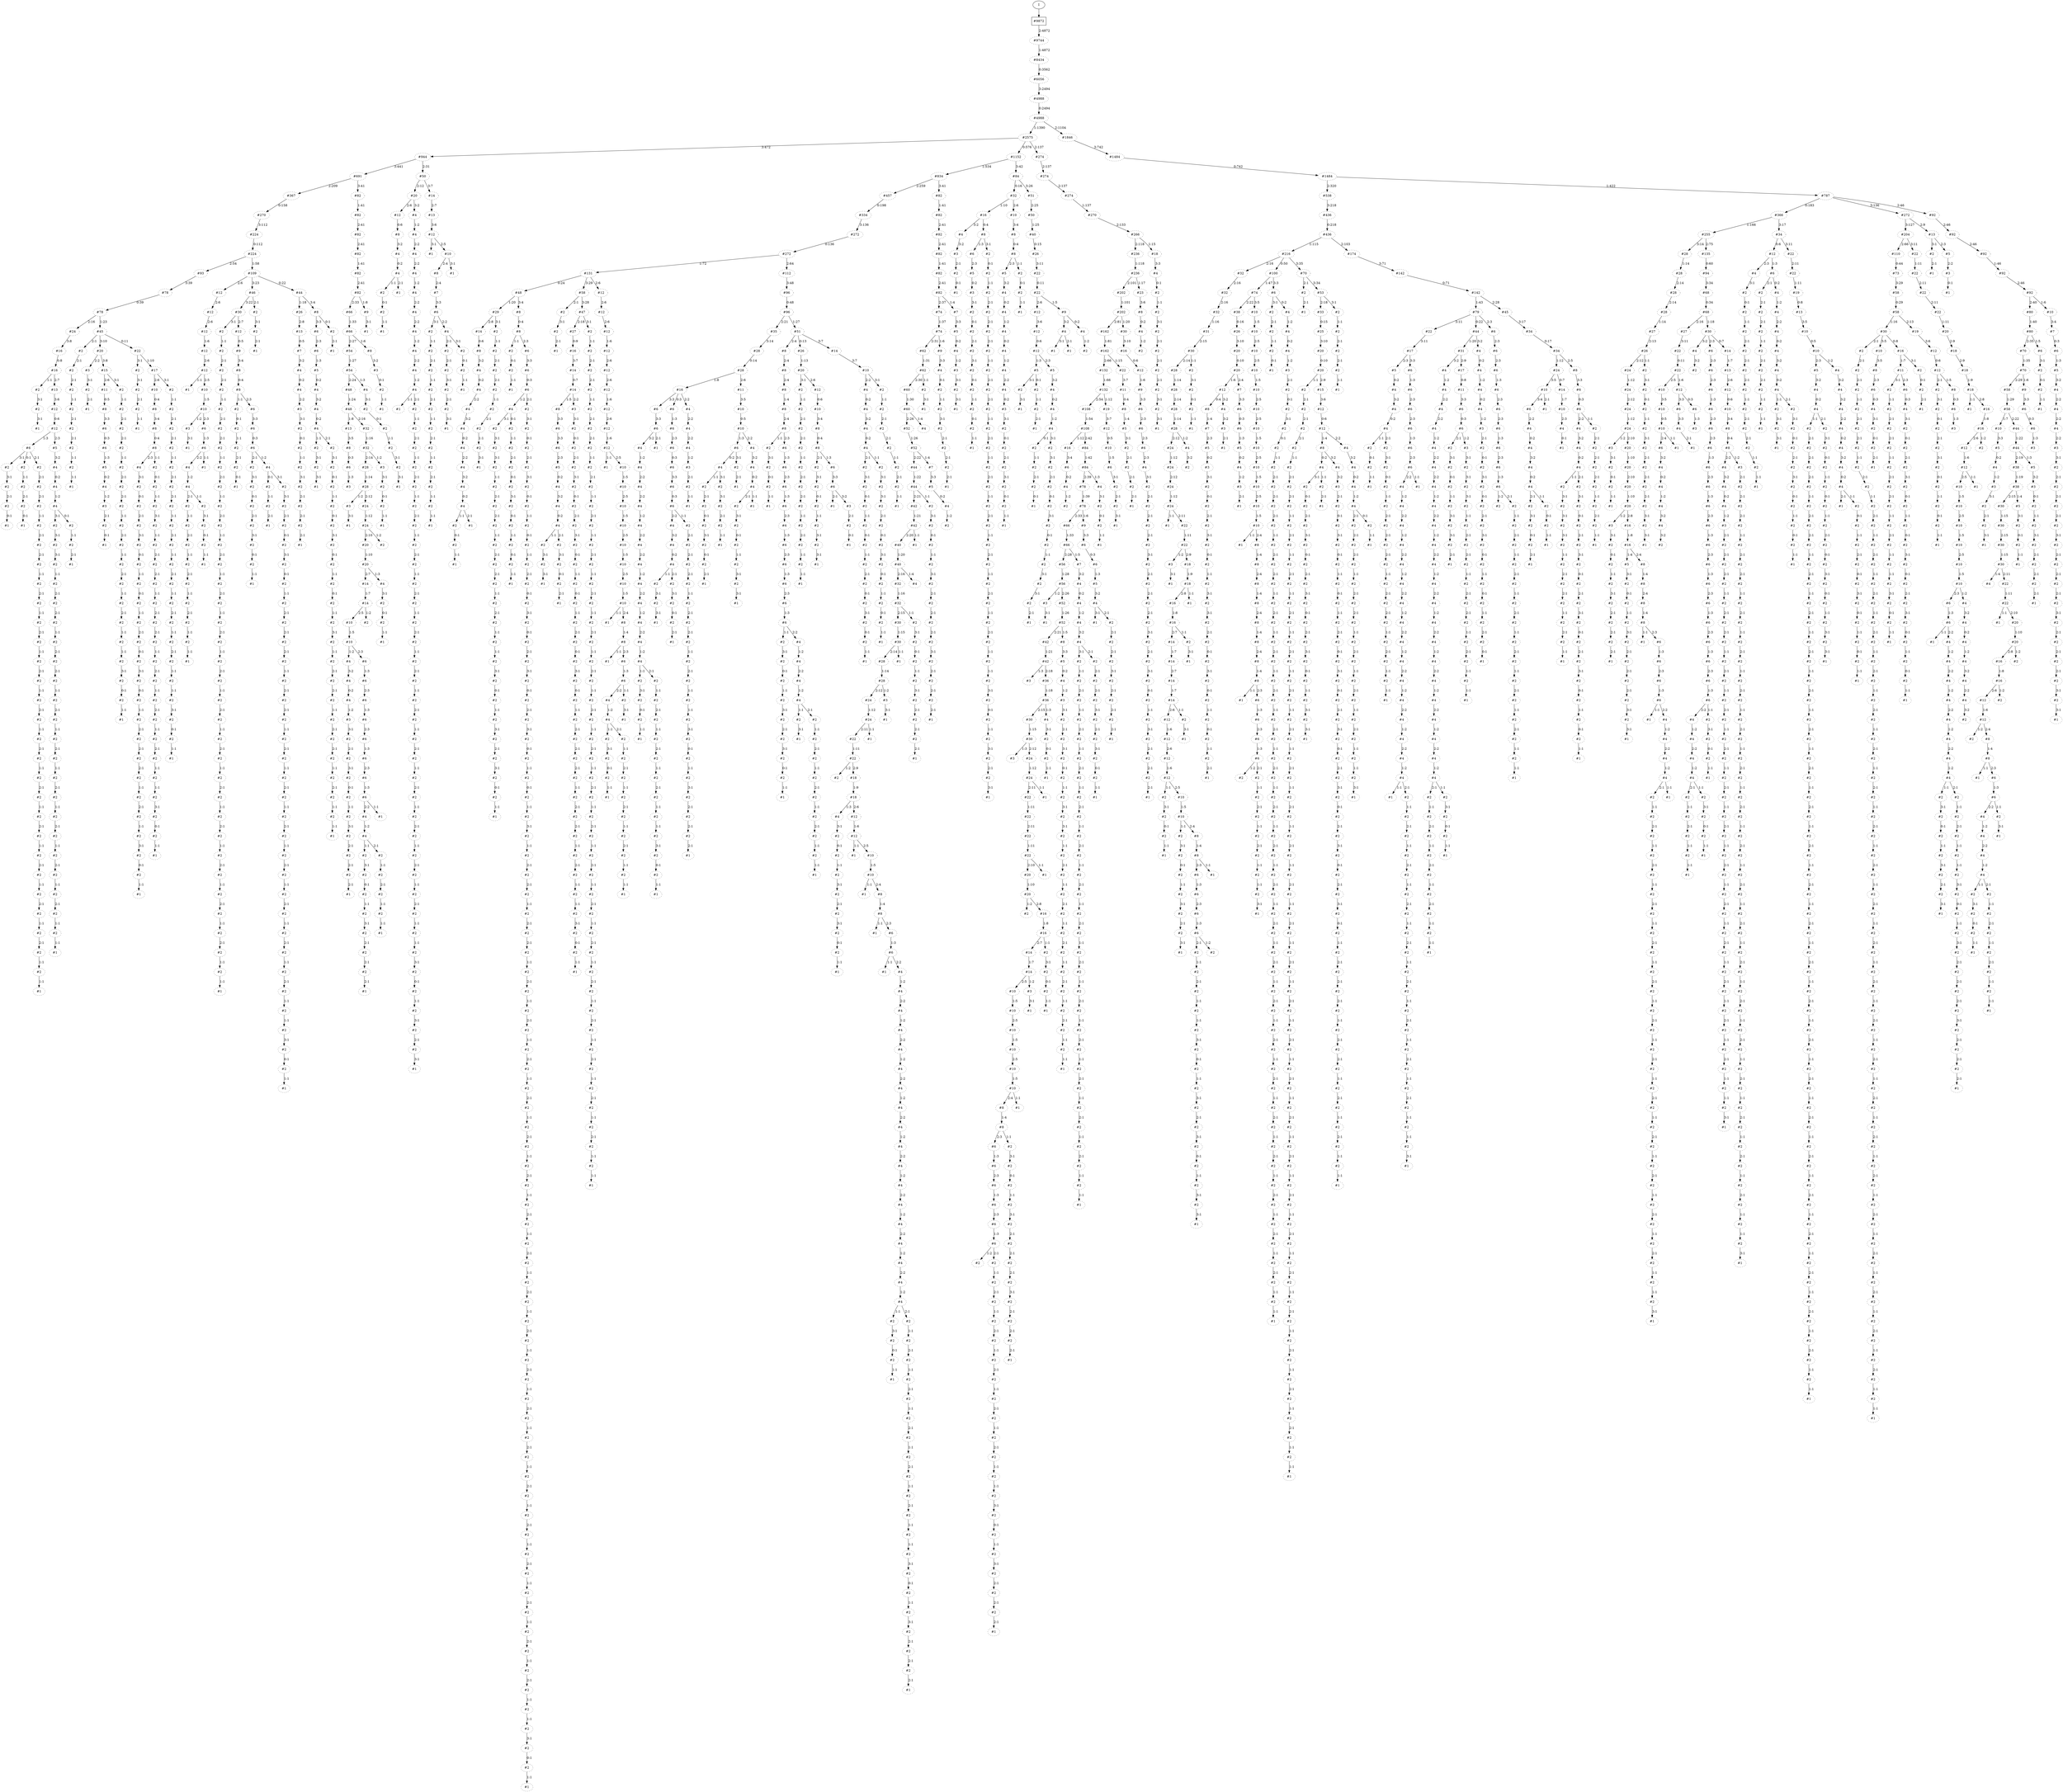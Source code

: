 // produced with flexfringe from git commitd1cf04ada0831d0605a3651971ef9a02091d8823
// dfasat/flexfringe -h=alergia -d=alergia_data -o=experiments/flexfringe_pautomac_study/flexfringe_data/exp9_n100_p0_01dfa -n=100 -p=0.01 /Users/nicholasrenninger/Google Drive/Grad School/specification learning/code/DPFA_DTS_product_experiment/dfasatInvestigations/experiments/flexfringe_pautomac_study/flexfringe_data/flexfringe_pautomac_study_train 
digraph DFA {
	0 [label="root" shape=box];
		I -> 0;
	0 [ label="#9872"  ];
		0 -> 1 [label="2:4872"  ];
	1 [ label="#9744"  style=dotted ];
		1 -> 2 [label="1:4872"  ];
	2 [ label="#8434"  style=dotted ];
		2 -> 3 [label="0:3562"  ];
	3 [ label="#6056"  style=dotted ];
		3 -> 4 [label="3:2494"  ];
	4 [ label="#4988"  style=dotted ];
		4 -> 5 [label="0:2494"  ];
	5 [ label="#4988"  style=dotted ];
		5 -> 6 [label="1:1390"  ];
		5 -> 9 [label="2:1104"  ];
	9 [ label="#1846"  style=dotted ];
		9 -> 24 [label="3:742"  ];
	24 [ label="#1484"  style=dotted ];
		24 -> 25 [label="0:742"  ];
	25 [ label="#1484"  style=dotted ];
		25 -> 26 [label="2:320"  ];
		25 -> 66 [label="1:422"  ];
	26 [ label="#538"  style=dotted ];
		26 -> 27 [label="3:218"  ];
	27 [ label="#436"  style=dotted ];
		27 -> 28 [label="0:218"  ];
	28 [ label="#436"  style=dotted ];
		28 -> 29 [label="1:115"  ];
		28 -> 62 [label="2:103"  ];
	62 [ label="#174"  style=dotted ];
		62 -> 85 [label="3:71"  ];
	85 [ label="#142"  style=dotted ];
		85 -> 86 [label="0:71"  ];
	86 [ label="#142"  style=dotted ];
		86 -> 87 [label="1:43"  ];
		86 -> 128 [label="2:28"  ];
	128 [ label="#45"  style=dotted ];
		128 -> 592 [label="3:17"  ];
	592 [ label="#34"  style=dotted ];
		592 -> 593 [label="0:17"  ];
	593 [ label="#34"  style=dotted ];
		593 -> 594 [label="1:12"  ];
		593 -> 980 [label="2:5"  ];
	980 [ label="#8"  style=dotted ];
		980 -> 2114 [label="3:3"  ];
	2114 [ label="#6"  style=dotted ];
		2114 -> 2115 [label="0:3"  ];
	2115 [ label="#6"  style=dotted ];
		2115 -> 2116 [label="2:2"  ];
		2115 -> 2159 [label="1:1"  ];
	2116 [ label="#4"  style=dotted ];
		2116 -> 2117 [label="3:2"  ];
	2117 [ label="#4"  style=dotted ];
		2117 -> 2118 [label="0:2"  ];
	2118 [ label="#4"  style=dotted ];
		2118 -> 2679 [label="1:1"  ];
		2118 -> 2119 [label="2:1"  ];
	2119 [ label="#2"  style=dotted ];
		2119 -> 2120 [label="3:1"  ];
	2120 [ label="#2"  style=dotted ];
		2120 -> 2121 [label="0:1"  ];
	2121 [ label="#2"  style=dotted ];
		2121 -> 2122 [label="2:1"  ];
	2122 [ label="#2"  style=dotted ];
		2122 -> 2123 [label="3:1"  ];
	2123 [ label="#2"  style=dotted ];
		2123 -> 2124 [label="0:1"  ];
	2124 [ label="#2"  style=dotted ];
		2124 -> 2125 [label="2:1"  ];
	2125 [ label="#2"  style=dotted ];
		2125 -> 2126 [label="3:1"  ];
	2126 [ label="#2"  style=dotted ];
		2126 -> 2127 [label="0:1"  ];
	2127 [ label="#2"  style=dotted ];
		2127 -> 2128 [label="2:1"  ];
	2128 [ label="#2"  style=dotted ];
		2128 -> 2129 [label="3:1"  ];
	2129 [ label="#2"  style=dotted ];
		2129 -> 2130 [label="0:1"  ];
	2130 [ label="#2"  style=dotted ];
		2130 -> 2131 [label="1:1"  ];
	2131 [ label="#2"  style=dotted ];
		2131 -> 2132 [label="0:1"  ];
	2132 [ label="#2"  style=dotted ];
		2132 -> 2133 [label="1:1"  ];
	2133 [ label="#1"  style=dotted ];
	2679 [ label="#2"  style=dotted ];
		2679 -> 2680 [label="3:1"  ];
	2680 [ label="#2"  style=dotted ];
		2680 -> 2681 [label="3:1"  ];
	2681 [ label="#2"  style=dotted ];
		2681 -> 2682 [label="3:1"  ];
	2682 [ label="#2"  style=dotted ];
		2682 -> 2683 [label="1:1"  ];
	2683 [ label="#2"  style=dotted ];
		2683 -> 2684 [label="2:1"  ];
	2684 [ label="#2"  style=dotted ];
		2684 -> 2685 [label="2:1"  ];
	2685 [ label="#2"  style=dotted ];
		2685 -> 2686 [label="1:1"  ];
	2686 [ label="#2"  style=dotted ];
		2686 -> 2687 [label="2:1"  ];
	2687 [ label="#2"  style=dotted ];
		2687 -> 2688 [label="1:1"  ];
	2688 [ label="#1"  style=dotted ];
	2159 [ label="#2"  style=dotted ];
		2159 -> 2160 [label="2:1"  ];
	2160 [ label="#2"  style=dotted ];
		2160 -> 2161 [label="2:1"  ];
	2161 [ label="#2"  style=dotted ];
		2161 -> 2162 [label="2:1"  ];
	2162 [ label="#2"  style=dotted ];
		2162 -> 2163 [label="1:1"  ];
	2163 [ label="#2"  style=dotted ];
		2163 -> 2164 [label="2:1"  ];
	2164 [ label="#2"  style=dotted ];
		2164 -> 2165 [label="1:1"  ];
	2165 [ label="#1"  style=dotted ];
	594 [ label="#24"  style=dotted ];
		594 -> 595 [label="3:5"  ];
		594 -> 605 [label="0:7"  ];
	605 [ label="#14"  style=dotted ];
		605 -> 606 [label="1:7"  ];
	606 [ label="#10"  style=dotted ];
		606 -> 1891 [label="2:3"  ];
	1891 [ label="#4"  style=dotted ];
		1891 -> 1892 [label="0:1"  ];
	1892 [ label="#1"  style=dotted ];
	595 [ label="#10"  style=dotted ];
		595 -> 596 [label="3:4"  ];
		595 -> 751 [label="2:1"  ];
	751 [ label="#1"  style=dotted ];
	596 [ label="#6"  style=dotted ];
		596 -> 597 [label="2:2"  ];
	597 [ label="#4"  style=dotted ];
		597 -> 598 [label="0:2"  ];
	598 [ label="#4"  style=dotted ];
		598 -> 599 [label="3:2"  ];
	599 [ label="#4"  style=dotted ];
		599 -> 600 [label="0:2"  ];
	600 [ label="#4"  style=dotted ];
		600 -> 601 [label="2:1"  ];
		600 -> 1929 [label="1:1"  ];
	601 [ label="#2"  style=dotted ];
		601 -> 602 [label="3:1"  ];
	602 [ label="#2"  style=dotted ];
		602 -> 603 [label="0:1"  ];
	603 [ label="#2"  style=dotted ];
		603 -> 604 [label="2:1"  ];
	604 [ label="#1"  style=dotted ];
	1929 [ label="#2"  style=dotted ];
		1929 -> 1930 [label="0:1"  ];
	1930 [ label="#2"  style=dotted ];
		1930 -> 1931 [label="1:1"  ];
	1931 [ label="#1"  style=dotted ];
	87 [ label="#79"  style=dotted ];
		87 -> 88 [label="3:11"  ];
		87 -> 124 [label="0:22"  ];
		87 -> 2555 [label="2:3"  ];
	2555 [ label="#6"  style=dotted ];
		2555 -> 2556 [label="2:3"  ];
	2556 [ label="#6"  style=dotted ];
		2556 -> 2557 [label="2:3"  ];
	2557 [ label="#6"  style=dotted ];
		2557 -> 2558 [label="1:3"  ];
	2558 [ label="#6"  style=dotted ];
		2558 -> 2559 [label="2:3"  ];
	2559 [ label="#6"  style=dotted ];
		2559 -> 2560 [label="2:3"  ];
	2560 [ label="#6"  style=dotted ];
		2560 -> 2561 [label="1:3"  ];
	2561 [ label="#6"  style=dotted ];
		2561 -> 2562 [label="2:3"  ];
	2562 [ label="#6"  style=dotted ];
		2562 -> 2563 [label="1:3"  ];
	2563 [ label="#6"  style=dotted ];
		2563 -> 2564 [label="1:2"  ];
		2563 -> 2579 [label="2:1"  ];
	2579 [ label="#2"  style=dotted ];
		2579 -> 2580 [label="1:1"  ];
	2580 [ label="#2"  style=dotted ];
		2580 -> 2581 [label="2:1"  ];
	2581 [ label="#2"  style=dotted ];
		2581 -> 2582 [label="1:1"  ];
	2582 [ label="#2"  style=dotted ];
		2582 -> 2583 [label="2:1"  ];
	2583 [ label="#2"  style=dotted ];
		2583 -> 2584 [label="1:1"  ];
	2584 [ label="#2"  style=dotted ];
		2584 -> 2585 [label="2:1"  ];
	2585 [ label="#2"  style=dotted ];
		2585 -> 2586 [label="1:1"  ];
	2586 [ label="#2"  style=dotted ];
		2586 -> 2587 [label="2:1"  ];
	2587 [ label="#2"  style=dotted ];
		2587 -> 2588 [label="1:1"  ];
	2588 [ label="#2"  style=dotted ];
		2588 -> 2589 [label="2:1"  ];
	2589 [ label="#2"  style=dotted ];
		2589 -> 2590 [label="1:1"  ];
	2590 [ label="#2"  style=dotted ];
		2590 -> 2591 [label="2:1"  ];
	2591 [ label="#2"  style=dotted ];
		2591 -> 2592 [label="1:1"  ];
	2592 [ label="#2"  style=dotted ];
		2592 -> 2593 [label="1:1"  ];
	2593 [ label="#1"  style=dotted ];
	2564 [ label="#2"  style=dotted ];
	124 [ label="#44"  style=dotted ];
		124 -> 125 [label="1:20"  ];
		124 -> 2007 [label="3:2"  ];
	125 [ label="#31"  style=dotted ];
		125 -> 2419 [label="3:2"  ];
		125 -> 126 [label="2:9"  ];
	126 [ label="#17"  style=dotted ];
		126 -> 127 [label="0:8"  ];
	127 [ label="#11"  style=dotted ];
		127 -> 458 [label="3:3"  ];
	458 [ label="#6"  style=dotted ];
		458 -> 459 [label="0:3"  ];
	459 [ label="#6"  style=dotted ];
		459 -> 460 [label="2:1"  ];
		459 -> 1102 [label="1:2"  ];
	460 [ label="#2"  style=dotted ];
		460 -> 461 [label="3:1"  ];
	461 [ label="#2"  style=dotted ];
		461 -> 462 [label="0:1"  ];
	462 [ label="#2"  style=dotted ];
		462 -> 463 [label="1:1"  ];
	463 [ label="#2"  style=dotted ];
		463 -> 464 [label="3:1"  ];
	464 [ label="#2"  style=dotted ];
		464 -> 465 [label="3:1"  ];
	465 [ label="#2"  style=dotted ];
		465 -> 466 [label="2:1"  ];
	466 [ label="#1"  style=dotted ];
	1102 [ label="#3"  style=dotted ];
		1102 -> 1777 [label="3:1"  ];
	1777 [ label="#2"  style=dotted ];
		1777 -> 1778 [label="3:1"  ];
	1778 [ label="#2"  style=dotted ];
		1778 -> 1779 [label="3:1"  ];
	1779 [ label="#2"  style=dotted ];
		1779 -> 1780 [label="1:1"  ];
	1780 [ label="#2"  style=dotted ];
		1780 -> 1781 [label="2:1"  ];
	1781 [ label="#2"  style=dotted ];
		1781 -> 1782 [label="2:1"  ];
	1782 [ label="#2"  style=dotted ];
		1782 -> 1783 [label="1:1"  ];
	1783 [ label="#2"  style=dotted ];
		1783 -> 1784 [label="2:1"  ];
	1784 [ label="#2"  style=dotted ];
		1784 -> 1785 [label="2:1"  ];
	1785 [ label="#2"  style=dotted ];
		1785 -> 1786 [label="1:1"  ];
	1786 [ label="#2"  style=dotted ];
		1786 -> 1787 [label="2:1"  ];
	1787 [ label="#2"  style=dotted ];
		1787 -> 1788 [label="1:1"  ];
	1788 [ label="#2"  style=dotted ];
		1788 -> 1789 [label="1:1"  ];
	1789 [ label="#1"  style=dotted ];
	2419 [ label="#4"  style=dotted ];
		2419 -> 2420 [label="1:2"  ];
	2420 [ label="#4"  style=dotted ];
		2420 -> 2421 [label="2:2"  ];
	2421 [ label="#4"  style=dotted ];
		2421 -> 2422 [label="2:2"  ];
	2422 [ label="#4"  style=dotted ];
		2422 -> 2423 [label="1:2"  ];
	2423 [ label="#4"  style=dotted ];
		2423 -> 2424 [label="2:2"  ];
	2424 [ label="#4"  style=dotted ];
		2424 -> 2425 [label="2:2"  ];
	2425 [ label="#4"  style=dotted ];
		2425 -> 2426 [label="1:2"  ];
	2426 [ label="#4"  style=dotted ];
		2426 -> 2427 [label="2:2"  ];
	2427 [ label="#4"  style=dotted ];
		2427 -> 2428 [label="1:2"  ];
	2428 [ label="#4"  style=dotted ];
		2428 -> 2429 [label="2:2"  ];
	2429 [ label="#4"  style=dotted ];
		2429 -> 2430 [label="1:2"  ];
	2430 [ label="#4"  style=dotted ];
		2430 -> 2431 [label="2:2"  ];
	2431 [ label="#4"  style=dotted ];
		2431 -> 2432 [label="1:2"  ];
	2432 [ label="#4"  style=dotted ];
		2432 -> 2433 [label="2:2"  ];
	2433 [ label="#4"  style=dotted ];
		2433 -> 2434 [label="1:2"  ];
	2434 [ label="#4"  style=dotted ];
		2434 -> 2435 [label="2:2"  ];
	2435 [ label="#4"  style=dotted ];
		2435 -> 2436 [label="1:2"  ];
	2436 [ label="#4"  style=dotted ];
		2436 -> 2437 [label="2:2"  ];
	2437 [ label="#4"  style=dotted ];
		2437 -> 2438 [label="1:2"  ];
	2438 [ label="#4"  style=dotted ];
		2438 -> 2439 [label="2:2"  ];
	2439 [ label="#4"  style=dotted ];
		2439 -> 2440 [label="1:2"  ];
	2440 [ label="#4"  style=dotted ];
		2440 -> 2441 [label="2:1"  ];
		2440 -> 2604 [label="1:1"  ];
	2441 [ label="#2"  style=dotted ];
		2441 -> 2442 [label="1:1"  ];
	2442 [ label="#2"  style=dotted ];
		2442 -> 2443 [label="2:1"  ];
	2443 [ label="#2"  style=dotted ];
		2443 -> 2444 [label="1:1"  ];
	2444 [ label="#2"  style=dotted ];
		2444 -> 2445 [label="2:1"  ];
	2445 [ label="#2"  style=dotted ];
		2445 -> 2446 [label="1:1"  ];
	2446 [ label="#2"  style=dotted ];
		2446 -> 2447 [label="2:1"  ];
	2447 [ label="#2"  style=dotted ];
		2447 -> 2448 [label="1:1"  ];
	2448 [ label="#2"  style=dotted ];
		2448 -> 2449 [label="1:1"  ];
	2449 [ label="#1"  style=dotted ];
	2604 [ label="#2"  style=dotted ];
		2604 -> 2605 [label="3:1"  ];
	2605 [ label="#2"  style=dotted ];
		2605 -> 2606 [label="0:1"  ];
	2606 [ label="#2"  style=dotted ];
		2606 -> 2607 [label="1:1"  ];
	2607 [ label="#1"  style=dotted ];
	2007 [ label="#4"  style=dotted ];
		2007 -> 2008 [label="0:2"  ];
	2008 [ label="#4"  style=dotted ];
		2008 -> 2009 [label="1:2"  ];
	2009 [ label="#4"  style=dotted ];
		2009 -> 2010 [label="0:2"  ];
	2010 [ label="#4"  style=dotted ];
		2010 -> 2011 [label="1:2"  ];
	2011 [ label="#3"  style=dotted ];
		2011 -> 2012 [label="2:1"  ];
	2012 [ label="#2"  style=dotted ];
		2012 -> 2013 [label="0:1"  ];
	2013 [ label="#2"  style=dotted ];
		2013 -> 2014 [label="3:1"  ];
	2014 [ label="#2"  style=dotted ];
		2014 -> 2015 [label="0:1"  ];
	2015 [ label="#2"  style=dotted ];
		2015 -> 2016 [label="2:1"  ];
	2016 [ label="#2"  style=dotted ];
		2016 -> 2017 [label="3:1"  ];
	2017 [ label="#2"  style=dotted ];
		2017 -> 2018 [label="0:1"  ];
	2018 [ label="#2"  style=dotted ];
		2018 -> 2019 [label="1:1"  ];
	2019 [ label="#2"  style=dotted ];
		2019 -> 2020 [label="0:1"  ];
	2020 [ label="#2"  style=dotted ];
		2020 -> 2021 [label="1:1"  ];
	2021 [ label="#2"  style=dotted ];
		2021 -> 2022 [label="2:1"  ];
	2022 [ label="#2"  style=dotted ];
		2022 -> 2023 [label="0:1"  ];
	2023 [ label="#1"  style=dotted ];
	88 [ label="#22"  style=dotted ];
		88 -> 89 [label="3:11"  ];
	89 [ label="#17"  style=dotted ];
		89 -> 90 [label="2:3"  ];
		89 -> 1556 [label="3:3"  ];
	90 [ label="#5"  style=dotted ];
		90 -> 91 [label="0:2"  ];
	91 [ label="#4"  style=dotted ];
		91 -> 92 [label="3:2"  ];
	92 [ label="#4"  style=dotted ];
		92 -> 93 [label="0:2"  ];
	93 [ label="#4"  style=dotted ];
		93 -> 94 [label="1:1"  ];
		93 -> 2304 [label="2:1"  ];
	2304 [ label="#2"  style=dotted ];
		2304 -> 2305 [label="3:1"  ];
	2305 [ label="#2"  style=dotted ];
		2305 -> 2306 [label="0:1"  ];
	2306 [ label="#2"  style=dotted ];
		2306 -> 2307 [label="1:1"  ];
	2307 [ label="#2"  style=dotted ];
		2307 -> 2308 [label="2:1"  ];
	2308 [ label="#2"  style=dotted ];
		2308 -> 2309 [label="2:1"  ];
	2309 [ label="#2"  style=dotted ];
		2309 -> 2310 [label="2:1"  ];
	2310 [ label="#2"  style=dotted ];
		2310 -> 2311 [label="1:1"  ];
	2311 [ label="#2"  style=dotted ];
		2311 -> 2312 [label="2:1"  ];
	2312 [ label="#2"  style=dotted ];
		2312 -> 2313 [label="2:1"  ];
	2313 [ label="#2"  style=dotted ];
		2313 -> 2314 [label="1:1"  ];
	2314 [ label="#2"  style=dotted ];
		2314 -> 2315 [label="2:1"  ];
	2315 [ label="#2"  style=dotted ];
		2315 -> 2316 [label="1:1"  ];
	2316 [ label="#2"  style=dotted ];
		2316 -> 2317 [label="1:1"  ];
	2317 [ label="#1"  style=dotted ];
	94 [ label="#2"  style=dotted ];
		94 -> 95 [label="0:1"  ];
	95 [ label="#2"  style=dotted ];
		95 -> 96 [label="1:1"  ];
	96 [ label="#1"  style=dotted ];
	1556 [ label="#6"  style=dotted ];
		1556 -> 1557 [label="1:3"  ];
	1557 [ label="#6"  style=dotted ];
		1557 -> 1558 [label="2:3"  ];
	1558 [ label="#6"  style=dotted ];
		1558 -> 1559 [label="2:3"  ];
	1559 [ label="#6"  style=dotted ];
		1559 -> 1560 [label="1:3"  ];
	1560 [ label="#6"  style=dotted ];
		1560 -> 1561 [label="2:3"  ];
	1561 [ label="#6"  style=dotted ];
		1561 -> 1792 [label="2:2"  ];
		1561 -> 1562 [label="1:1"  ];
	1792 [ label="#4"  style=dotted ];
		1792 -> 1793 [label="1:2"  ];
	1793 [ label="#4"  style=dotted ];
		1793 -> 1794 [label="2:2"  ];
	1794 [ label="#4"  style=dotted ];
		1794 -> 1795 [label="1:2"  ];
	1795 [ label="#4"  style=dotted ];
		1795 -> 1796 [label="2:2"  ];
	1796 [ label="#4"  style=dotted ];
		1796 -> 1797 [label="1:2"  ];
	1797 [ label="#4"  style=dotted ];
		1797 -> 1798 [label="2:2"  ];
	1798 [ label="#4"  style=dotted ];
		1798 -> 1799 [label="1:2"  ];
	1799 [ label="#4"  style=dotted ];
		1799 -> 1800 [label="2:2"  ];
	1800 [ label="#4"  style=dotted ];
		1800 -> 1801 [label="1:2"  ];
	1801 [ label="#4"  style=dotted ];
		1801 -> 1802 [label="2:2"  ];
	1802 [ label="#4"  style=dotted ];
		1802 -> 1803 [label="1:2"  ];
	1803 [ label="#4"  style=dotted ];
		1803 -> 1804 [label="2:2"  ];
	1804 [ label="#4"  style=dotted ];
		1804 -> 1805 [label="1:2"  ];
	1805 [ label="#4"  style=dotted ];
		1805 -> 1806 [label="2:2"  ];
	1806 [ label="#4"  style=dotted ];
		1806 -> 1807 [label="1:2"  ];
	1807 [ label="#4"  style=dotted ];
		1807 -> 2535 [label="1:1"  ];
		1807 -> 1808 [label="2:1"  ];
	1808 [ label="#2"  style=dotted ];
		1808 -> 1809 [label="1:1"  ];
	1809 [ label="#2"  style=dotted ];
		1809 -> 1810 [label="2:1"  ];
	1810 [ label="#2"  style=dotted ];
		1810 -> 1811 [label="1:1"  ];
	1811 [ label="#2"  style=dotted ];
		1811 -> 1812 [label="2:1"  ];
	1812 [ label="#2"  style=dotted ];
		1812 -> 1813 [label="1:1"  ];
	1813 [ label="#2"  style=dotted ];
		1813 -> 1814 [label="2:1"  ];
	1814 [ label="#2"  style=dotted ];
		1814 -> 1815 [label="1:1"  ];
	1815 [ label="#2"  style=dotted ];
		1815 -> 1816 [label="2:1"  ];
	1816 [ label="#2"  style=dotted ];
		1816 -> 1817 [label="1:1"  ];
	1817 [ label="#2"  style=dotted ];
		1817 -> 1818 [label="2:1"  ];
	1818 [ label="#2"  style=dotted ];
		1818 -> 1819 [label="1:1"  ];
	1819 [ label="#2"  style=dotted ];
		1819 -> 1820 [label="2:1"  ];
	1820 [ label="#2"  style=dotted ];
		1820 -> 1821 [label="1:1"  ];
	1821 [ label="#2"  style=dotted ];
		1821 -> 1822 [label="2:1"  ];
	1822 [ label="#2"  style=dotted ];
		1822 -> 1823 [label="1:1"  ];
	1823 [ label="#2"  style=dotted ];
		1823 -> 1824 [label="2:1"  ];
	1824 [ label="#2"  style=dotted ];
		1824 -> 1825 [label="1:1"  ];
	1825 [ label="#2"  style=dotted ];
		1825 -> 1826 [label="1:1"  ];
	1826 [ label="#2"  style=dotted ];
		1826 -> 1827 [label="3:1"  ];
	1827 [ label="#1"  style=dotted ];
	2535 [ label="#1"  style=dotted ];
	1562 [ label="#1"  style=dotted ];
	29 [ label="#216"  style=dotted ];
		29 -> 30 [label="2:16"  ];
		29 -> 142 [label="0:50"  ];
		29 -> 186 [label="3:35"  ];
	30 [ label="#32"  style=dotted ];
		30 -> 31 [label="2:16"  ];
	31 [ label="#32"  style=dotted ];
		31 -> 32 [label="2:16"  ];
	32 [ label="#32"  style=dotted ];
		32 -> 33 [label="1:16"  ];
	33 [ label="#31"  style=dotted ];
		33 -> 34 [label="2:15"  ];
	34 [ label="#30"  style=dotted ];
		34 -> 35 [label="2:14"  ];
		34 -> 1194 [label="1:1"  ];
	35 [ label="#28"  style=dotted ];
		35 -> 36 [label="1:14"  ];
	36 [ label="#28"  style=dotted ];
		36 -> 37 [label="2:14"  ];
	37 [ label="#28"  style=dotted ];
		37 -> 38 [label="1:14"  ];
	38 [ label="#28"  style=dotted ];
		38 -> 39 [label="2:12"  ];
		38 -> 685 [label="1:2"  ];
	39 [ label="#24"  style=dotted ];
		39 -> 40 [label="1:12"  ];
	40 [ label="#24"  style=dotted ];
		40 -> 41 [label="2:12"  ];
	41 [ label="#24"  style=dotted ];
		41 -> 42 [label="1:12"  ];
	42 [ label="#24"  style=dotted ];
		42 -> 1545 [label="1:1"  ];
		42 -> 43 [label="2:11"  ];
	43 [ label="#22"  style=dotted ];
		43 -> 44 [label="1:11"  ];
	44 [ label="#22"  style=dotted ];
		44 -> 45 [label="1:2"  ];
		44 -> 401 [label="2:9"  ];
	401 [ label="#18"  style=dotted ];
		401 -> 402 [label="1:9"  ];
	402 [ label="#18"  style=dotted ];
		402 -> 403 [label="2:8"  ];
		402 -> 2552 [label="1:1"  ];
	403 [ label="#16"  style=dotted ];
		403 -> 404 [label="1:8"  ];
	404 [ label="#16"  style=dotted ];
		404 -> 405 [label="2:7"  ];
		404 -> 1790 [label="1:1"  ];
	405 [ label="#14"  style=dotted ];
		405 -> 406 [label="1:7"  ];
	406 [ label="#14"  style=dotted ];
		406 -> 407 [label="2:7"  ];
	407 [ label="#14"  style=dotted ];
		407 -> 408 [label="1:7"  ];
	408 [ label="#14"  style=dotted ];
		408 -> 1339 [label="2:6"  ];
		408 -> 409 [label="1:1"  ];
	1339 [ label="#12"  style=dotted ];
		1339 -> 1340 [label="1:6"  ];
	1340 [ label="#12"  style=dotted ];
		1340 -> 1341 [label="2:6"  ];
	1341 [ label="#12"  style=dotted ];
		1341 -> 1342 [label="1:6"  ];
	1342 [ label="#12"  style=dotted ];
		1342 -> 2544 [label="1:1"  ];
		1342 -> 1343 [label="2:5"  ];
	1343 [ label="#10"  style=dotted ];
		1343 -> 1344 [label="1:5"  ];
	1344 [ label="#10"  style=dotted ];
		1344 -> 2233 [label="1:1"  ];
		1344 -> 1345 [label="2:4"  ];
	1345 [ label="#8"  style=dotted ];
		1345 -> 1346 [label="1:4"  ];
	1346 [ label="#8"  style=dotted ];
		1346 -> 1347 [label="2:3"  ];
		1346 -> 2596 [label="1:1"  ];
	1347 [ label="#6"  style=dotted ];
		1347 -> 1348 [label="1:3"  ];
	1348 [ label="#6"  style=dotted ];
		1348 -> 1349 [label="2:3"  ];
	1349 [ label="#6"  style=dotted ];
		1349 -> 1350 [label="1:3"  ];
	1350 [ label="#6"  style=dotted ];
		1350 -> 2786 [label="2:1"  ];
		1350 -> 1351 [label="1:2"  ];
	2786 [ label="#2"  style=dotted ];
		2786 -> 2787 [label="1:1"  ];
	2787 [ label="#2"  style=dotted ];
		2787 -> 2788 [label="2:1"  ];
	2788 [ label="#2"  style=dotted ];
		2788 -> 2789 [label="1:1"  ];
	2789 [ label="#2"  style=dotted ];
		2789 -> 2790 [label="1:1"  ];
	2790 [ label="#2"  style=dotted ];
		2790 -> 2791 [label="3:1"  ];
	2791 [ label="#2"  style=dotted ];
		2791 -> 2792 [label="0:1"  ];
	2792 [ label="#2"  style=dotted ];
		2792 -> 2793 [label="1:1"  ];
	2793 [ label="#2"  style=dotted ];
		2793 -> 2794 [label="3:1"  ];
	2794 [ label="#2"  style=dotted ];
		2794 -> 2795 [label="2:1"  ];
	2795 [ label="#2"  style=dotted ];
		2795 -> 2796 [label="3:1"  ];
	2796 [ label="#2"  style=dotted ];
		2796 -> 2797 [label="0:1"  ];
	2797 [ label="#2"  style=dotted ];
		2797 -> 2798 [label="1:1"  ];
	2798 [ label="#2"  style=dotted ];
		2798 -> 2799 [label="3:1"  ];
	2799 [ label="#2"  style=dotted ];
		2799 -> 2800 [label="3:1"  ];
	2800 [ label="#1"  style=dotted ];
	1351 [ label="#2"  style=dotted ];
	2596 [ label="#1"  style=dotted ];
	2233 [ label="#2"  style=dotted ];
		2233 -> 2234 [label="3:1"  ];
	2234 [ label="#2"  style=dotted ];
		2234 -> 2235 [label="0:1"  ];
	2235 [ label="#2"  style=dotted ];
		2235 -> 2236 [label="1:1"  ];
	2236 [ label="#2"  style=dotted ];
		2236 -> 2237 [label="3:1"  ];
	2237 [ label="#2"  style=dotted ];
		2237 -> 2238 [label="2:1"  ];
	2238 [ label="#2"  style=dotted ];
		2238 -> 2239 [label="3:1"  ];
	2239 [ label="#1"  style=dotted ];
	2544 [ label="#2"  style=dotted ];
		2544 -> 2545 [label="3:1"  ];
	2545 [ label="#2"  style=dotted ];
		2545 -> 2546 [label="0:1"  ];
	2546 [ label="#2"  style=dotted ];
		2546 -> 2547 [label="1:1"  ];
	2547 [ label="#1"  style=dotted ];
	409 [ label="#2"  style=dotted ];
		409 -> 410 [label="3:1"  ];
	410 [ label="#1"  style=dotted ];
	1790 [ label="#2"  style=dotted ];
		1790 -> 1791 [label="3:1"  ];
	1791 [ label="#1"  style=dotted ];
	2552 [ label="#1"  style=dotted ];
	45 [ label="#3"  style=dotted ];
		45 -> 46 [label="3:1"  ];
	46 [ label="#1"  style=dotted ];
	1545 [ label="#1"  style=dotted ];
	685 [ label="#4"  style=dotted ];
		685 -> 686 [label="3:2"  ];
	686 [ label="#2"  style=dotted ];
	1194 [ label="#2"  style=dotted ];
		1194 -> 1195 [label="3:1"  ];
	1195 [ label="#2"  style=dotted ];
		1195 -> 1196 [label="0:1"  ];
	1196 [ label="#2"  style=dotted ];
		1196 -> 1197 [label="1:1"  ];
	1197 [ label="#1"  style=dotted ];
	142 [ label="#100"  style=dotted ];
		142 -> 143 [label="1:47"  ];
		142 -> 296 [label="3:3"  ];
	143 [ label="#74"  style=dotted ];
		143 -> 144 [label="2:22"  ];
		143 -> 1158 [label="3:5"  ];
	144 [ label="#38"  style=dotted ];
		144 -> 145 [label="0:16"  ];
	145 [ label="#26"  style=dotted ];
		145 -> 146 [label="3:10"  ];
	146 [ label="#20"  style=dotted ];
		146 -> 147 [label="0:10"  ];
	147 [ label="#20"  style=dotted ];
		147 -> 148 [label="1:6"  ];
		147 -> 280 [label="2:4"  ];
	280 [ label="#7"  style=dotted ];
		280 -> 1535 [label="3:3"  ];
	1535 [ label="#6"  style=dotted ];
		1535 -> 1536 [label="0:3"  ];
	1536 [ label="#6"  style=dotted ];
		1536 -> 1537 [label="1:3"  ];
	1537 [ label="#5"  style=dotted ];
		1537 -> 1538 [label="0:2"  ];
	1538 [ label="#4"  style=dotted ];
		1538 -> 1539 [label="1:2"  ];
	1539 [ label="#3"  style=dotted ];
		1539 -> 1540 [label="2:1"  ];
	1540 [ label="#1"  style=dotted ];
	148 [ label="#12"  style=dotted ];
		148 -> 149 [label="0:4"  ];
		148 -> 1835 [label="3:2"  ];
	149 [ label="#8"  style=dotted ];
		149 -> 150 [label="1:4"  ];
	150 [ label="#7"  style=dotted ];
		150 -> 151 [label="2:3"  ];
	151 [ label="#5"  style=dotted ];
		151 -> 152 [label="0:2"  ];
	152 [ label="#3"  style=dotted ];
		152 -> 153 [label="3:1"  ];
	153 [ label="#2"  style=dotted ];
		153 -> 154 [label="0:1"  ];
	154 [ label="#2"  style=dotted ];
		154 -> 155 [label="2:1"  ];
	155 [ label="#2"  style=dotted ];
		155 -> 156 [label="3:1"  ];
	156 [ label="#2"  style=dotted ];
		156 -> 157 [label="0:1"  ];
	157 [ label="#2"  style=dotted ];
		157 -> 158 [label="1:1"  ];
	158 [ label="#2"  style=dotted ];
		158 -> 159 [label="3:1"  ];
	159 [ label="#2"  style=dotted ];
		159 -> 160 [label="3:1"  ];
	160 [ label="#2"  style=dotted ];
		160 -> 161 [label="2:1"  ];
	161 [ label="#2"  style=dotted ];
		161 -> 162 [label="0:1"  ];
	162 [ label="#2"  style=dotted ];
		162 -> 163 [label="3:1"  ];
	163 [ label="#2"  style=dotted ];
		163 -> 164 [label="0:1"  ];
	164 [ label="#2"  style=dotted ];
		164 -> 165 [label="1:1"  ];
	165 [ label="#2"  style=dotted ];
		165 -> 166 [label="0:1"  ];
	166 [ label="#2"  style=dotted ];
		166 -> 167 [label="1:1"  ];
	167 [ label="#2"  style=dotted ];
		167 -> 168 [label="2:1"  ];
	168 [ label="#1"  style=dotted ];
	1835 [ label="#4"  style=dotted ];
		1835 -> 1836 [label="3:2"  ];
	1836 [ label="#3"  style=dotted ];
		1836 -> 2611 [label="2:1"  ];
	2611 [ label="#1"  style=dotted ];
	1158 [ label="#10"  style=dotted ];
		1158 -> 1159 [label="1:5"  ];
	1159 [ label="#10"  style=dotted ];
		1159 -> 1160 [label="2:5"  ];
	1160 [ label="#10"  style=dotted ];
		1160 -> 1161 [label="2:5"  ];
	1161 [ label="#10"  style=dotted ];
		1161 -> 1162 [label="1:5"  ];
	1162 [ label="#10"  style=dotted ];
		1162 -> 1163 [label="2:5"  ];
	1163 [ label="#10"  style=dotted ];
		1163 -> 1164 [label="2:5"  ];
	1164 [ label="#10"  style=dotted ];
		1164 -> 1165 [label="1:5"  ];
	1165 [ label="#10"  style=dotted ];
		1165 -> 1166 [label="2:5"  ];
	1166 [ label="#10"  style=dotted ];
		1166 -> 1167 [label="1:5"  ];
	1167 [ label="#10"  style=dotted ];
		1167 -> 1168 [label="2:5"  ];
	1168 [ label="#10"  style=dotted ];
		1168 -> 1169 [label="1:5"  ];
	1169 [ label="#10"  style=dotted ];
		1169 -> 2367 [label="1:1"  ];
		1169 -> 1170 [label="2:4"  ];
	1170 [ label="#8"  style=dotted ];
		1170 -> 1171 [label="1:4"  ];
	1171 [ label="#8"  style=dotted ];
		1171 -> 1172 [label="2:4"  ];
	1172 [ label="#8"  style=dotted ];
		1172 -> 1173 [label="1:4"  ];
	1173 [ label="#8"  style=dotted ];
		1173 -> 1174 [label="2:4"  ];
	1174 [ label="#8"  style=dotted ];
		1174 -> 1175 [label="1:4"  ];
	1175 [ label="#8"  style=dotted ];
		1175 -> 1176 [label="2:4"  ];
	1176 [ label="#8"  style=dotted ];
		1176 -> 1177 [label="1:4"  ];
	1177 [ label="#8"  style=dotted ];
		1177 -> 2471 [label="1:1"  ];
		1177 -> 1178 [label="2:3"  ];
	1178 [ label="#6"  style=dotted ];
		1178 -> 1179 [label="1:3"  ];
	1179 [ label="#6"  style=dotted ];
		1179 -> 1180 [label="2:3"  ];
	1180 [ label="#6"  style=dotted ];
		1180 -> 1181 [label="1:3"  ];
	1181 [ label="#6"  style=dotted ];
		1181 -> 1274 [label="1:2"  ];
		1181 -> 1182 [label="2:1"  ];
	1182 [ label="#2"  style=dotted ];
		1182 -> 1183 [label="1:1"  ];
	1183 [ label="#2"  style=dotted ];
		1183 -> 1184 [label="2:1"  ];
	1184 [ label="#2"  style=dotted ];
		1184 -> 1185 [label="1:1"  ];
	1185 [ label="#2"  style=dotted ];
		1185 -> 1186 [label="2:1"  ];
	1186 [ label="#2"  style=dotted ];
		1186 -> 1187 [label="1:1"  ];
	1187 [ label="#2"  style=dotted ];
		1187 -> 1188 [label="1:1"  ];
	1188 [ label="#2"  style=dotted ];
		1188 -> 1189 [label="3:1"  ];
	1189 [ label="#1"  style=dotted ];
	1274 [ label="#2"  style=dotted ];
	2471 [ label="#1"  style=dotted ];
	2367 [ label="#1"  style=dotted ];
	296 [ label="#6"  style=dotted ];
		296 -> 1522 [label="3:1"  ];
		296 -> 297 [label="0:2"  ];
	297 [ label="#4"  style=dotted ];
		297 -> 298 [label="1:2"  ];
	298 [ label="#4"  style=dotted ];
		298 -> 299 [label="0:2"  ];
	299 [ label="#4"  style=dotted ];
		299 -> 300 [label="1:2"  ];
	300 [ label="#3"  style=dotted ];
		300 -> 301 [label="2:1"  ];
	301 [ label="#2"  style=dotted ];
		301 -> 302 [label="0:1"  ];
	302 [ label="#2"  style=dotted ];
		302 -> 303 [label="3:1"  ];
	303 [ label="#2"  style=dotted ];
		303 -> 304 [label="0:1"  ];
	304 [ label="#2"  style=dotted ];
		304 -> 305 [label="1:1"  ];
	305 [ label="#2"  style=dotted ];
		305 -> 306 [label="2:1"  ];
	306 [ label="#2"  style=dotted ];
		306 -> 307 [label="2:1"  ];
	307 [ label="#2"  style=dotted ];
		307 -> 308 [label="2:1"  ];
	308 [ label="#2"  style=dotted ];
		308 -> 309 [label="1:1"  ];
	309 [ label="#2"  style=dotted ];
		309 -> 310 [label="2:1"  ];
	310 [ label="#2"  style=dotted ];
		310 -> 311 [label="2:1"  ];
	311 [ label="#2"  style=dotted ];
		311 -> 312 [label="1:1"  ];
	312 [ label="#2"  style=dotted ];
		312 -> 313 [label="2:1"  ];
	313 [ label="#2"  style=dotted ];
		313 -> 314 [label="1:1"  ];
	314 [ label="#2"  style=dotted ];
		314 -> 315 [label="2:1"  ];
	315 [ label="#2"  style=dotted ];
		315 -> 316 [label="1:1"  ];
	316 [ label="#2"  style=dotted ];
		316 -> 317 [label="2:1"  ];
	317 [ label="#2"  style=dotted ];
		317 -> 318 [label="1:1"  ];
	318 [ label="#2"  style=dotted ];
		318 -> 319 [label="2:1"  ];
	319 [ label="#2"  style=dotted ];
		319 -> 320 [label="1:1"  ];
	320 [ label="#2"  style=dotted ];
		320 -> 321 [label="2:1"  ];
	321 [ label="#2"  style=dotted ];
		321 -> 322 [label="1:1"  ];
	322 [ label="#2"  style=dotted ];
		322 -> 323 [label="2:1"  ];
	323 [ label="#2"  style=dotted ];
		323 -> 324 [label="1:1"  ];
	324 [ label="#2"  style=dotted ];
		324 -> 325 [label="2:1"  ];
	325 [ label="#2"  style=dotted ];
		325 -> 326 [label="1:1"  ];
	326 [ label="#2"  style=dotted ];
		326 -> 327 [label="2:1"  ];
	327 [ label="#2"  style=dotted ];
		327 -> 328 [label="1:1"  ];
	328 [ label="#2"  style=dotted ];
		328 -> 329 [label="2:1"  ];
	329 [ label="#2"  style=dotted ];
		329 -> 330 [label="1:1"  ];
	330 [ label="#2"  style=dotted ];
		330 -> 331 [label="2:1"  ];
	331 [ label="#2"  style=dotted ];
		331 -> 332 [label="1:1"  ];
	332 [ label="#2"  style=dotted ];
		332 -> 333 [label="2:1"  ];
	333 [ label="#2"  style=dotted ];
		333 -> 334 [label="1:1"  ];
	334 [ label="#2"  style=dotted ];
		334 -> 335 [label="2:1"  ];
	335 [ label="#2"  style=dotted ];
		335 -> 336 [label="1:1"  ];
	336 [ label="#2"  style=dotted ];
		336 -> 337 [label="2:1"  ];
	337 [ label="#2"  style=dotted ];
		337 -> 338 [label="1:1"  ];
	338 [ label="#2"  style=dotted ];
		338 -> 339 [label="2:1"  ];
	339 [ label="#2"  style=dotted ];
		339 -> 340 [label="1:1"  ];
	340 [ label="#2"  style=dotted ];
		340 -> 341 [label="2:1"  ];
	341 [ label="#2"  style=dotted ];
		341 -> 342 [label="1:1"  ];
	342 [ label="#2"  style=dotted ];
		342 -> 343 [label="2:1"  ];
	343 [ label="#2"  style=dotted ];
		343 -> 344 [label="1:1"  ];
	344 [ label="#2"  style=dotted ];
		344 -> 345 [label="2:1"  ];
	345 [ label="#2"  style=dotted ];
		345 -> 346 [label="1:1"  ];
	346 [ label="#2"  style=dotted ];
		346 -> 347 [label="2:1"  ];
	347 [ label="#2"  style=dotted ];
		347 -> 348 [label="1:1"  ];
	348 [ label="#2"  style=dotted ];
		348 -> 349 [label="1:1"  ];
	349 [ label="#1"  style=dotted ];
	1522 [ label="#2"  style=dotted ];
		1522 -> 1523 [label="2:1"  ];
	1523 [ label="#2"  style=dotted ];
		1523 -> 1524 [label="1:1"  ];
	1524 [ label="#2"  style=dotted ];
		1524 -> 1525 [label="0:1"  ];
	1525 [ label="#1"  style=dotted ];
	186 [ label="#70"  style=dotted ];
		186 -> 2751 [label="2:1"  ];
		186 -> 187 [label="3:34"  ];
	2751 [ label="#2"  style=dotted ];
		2751 -> 2752 [label="2:1"  ];
	2752 [ label="#1"  style=dotted ];
	187 [ label="#53"  style=dotted ];
		187 -> 188 [label="2:18"  ];
		187 -> 2565 [label="3:1"  ];
	188 [ label="#33"  style=dotted ];
		188 -> 189 [label="0:15"  ];
	189 [ label="#25"  style=dotted ];
		189 -> 665 [label="3:10"  ];
	665 [ label="#20"  style=dotted ];
		665 -> 666 [label="0:10"  ];
	666 [ label="#20"  style=dotted ];
		666 -> 1439 [label="1:1"  ];
		666 -> 667 [label="2:9"  ];
	667 [ label="#15"  style=dotted ];
		667 -> 668 [label="3:6"  ];
	668 [ label="#12"  style=dotted ];
		668 -> 669 [label="0:6"  ];
	669 [ label="#12"  style=dotted ];
		669 -> 670 [label="1:4"  ];
		669 -> 2166 [label="2:2"  ];
	2166 [ label="#4"  style=dotted ];
		2166 -> 2167 [label="3:2"  ];
	2167 [ label="#4"  style=dotted ];
		2167 -> 2168 [label="0:2"  ];
	2168 [ label="#4"  style=dotted ];
		2168 -> 2169 [label="1:2"  ];
	2169 [ label="#4"  style=dotted ];
		2169 -> 2170 [label="2:1"  ];
		2169 -> 2553 [label="0:1"  ];
	2170 [ label="#2"  style=dotted ];
		2170 -> 2171 [label="2:1"  ];
	2171 [ label="#2"  style=dotted ];
		2171 -> 2172 [label="2:1"  ];
	2172 [ label="#2"  style=dotted ];
		2172 -> 2173 [label="1:1"  ];
	2173 [ label="#2"  style=dotted ];
		2173 -> 2174 [label="2:1"  ];
	2174 [ label="#2"  style=dotted ];
		2174 -> 2175 [label="2:1"  ];
	2175 [ label="#2"  style=dotted ];
		2175 -> 2176 [label="1:1"  ];
	2176 [ label="#2"  style=dotted ];
		2176 -> 2177 [label="2:1"  ];
	2177 [ label="#2"  style=dotted ];
		2177 -> 2178 [label="1:1"  ];
	2178 [ label="#2"  style=dotted ];
		2178 -> 2179 [label="2:1"  ];
	2179 [ label="#2"  style=dotted ];
		2179 -> 2180 [label="1:1"  ];
	2180 [ label="#2"  style=dotted ];
		2180 -> 2181 [label="2:1"  ];
	2181 [ label="#2"  style=dotted ];
		2181 -> 2182 [label="1:1"  ];
	2182 [ label="#2"  style=dotted ];
		2182 -> 2183 [label="1:1"  ];
	2183 [ label="#2"  style=dotted ];
		2183 -> 2184 [label="3:1"  ];
	2184 [ label="#1"  style=dotted ];
	2553 [ label="#2"  style=dotted ];
		2553 -> 2554 [label="1:1"  ];
	2554 [ label="#1"  style=dotted ];
	670 [ label="#8"  style=dotted ];
		670 -> 671 [label="0:2"  ];
		670 -> 687 [label="3:2"  ];
	671 [ label="#4"  style=dotted ];
		671 -> 2392 [label="3:1"  ];
		671 -> 672 [label="1:1"  ];
	672 [ label="#2"  style=dotted ];
		672 -> 673 [label="2:1"  ];
	673 [ label="#1"  style=dotted ];
	2392 [ label="#2"  style=dotted ];
		2392 -> 2393 [label="0:1"  ];
	2393 [ label="#2"  style=dotted ];
		2393 -> 2394 [label="2:1"  ];
	2394 [ label="#2"  style=dotted ];
		2394 -> 2395 [label="3:1"  ];
	2395 [ label="#2"  style=dotted ];
		2395 -> 2396 [label="0:1"  ];
	2396 [ label="#2"  style=dotted ];
		2396 -> 2397 [label="2:1"  ];
	2397 [ label="#2"  style=dotted ];
		2397 -> 2398 [label="3:1"  ];
	2398 [ label="#2"  style=dotted ];
		2398 -> 2399 [label="0:1"  ];
	2399 [ label="#2"  style=dotted ];
		2399 -> 2400 [label="2:1"  ];
	2400 [ label="#2"  style=dotted ];
		2400 -> 2401 [label="3:1"  ];
	2401 [ label="#2"  style=dotted ];
		2401 -> 2402 [label="0:1"  ];
	2402 [ label="#2"  style=dotted ];
		2402 -> 2403 [label="1:1"  ];
	2403 [ label="#2"  style=dotted ];
		2403 -> 2404 [label="3:1"  ];
	2404 [ label="#2"  style=dotted ];
		2404 -> 2405 [label="3:1"  ];
	2405 [ label="#1"  style=dotted ];
	687 [ label="#4"  style=dotted ];
		687 -> 688 [label="3:2"  ];
	688 [ label="#3"  style=dotted ];
		688 -> 2052 [label="2:1"  ];
	2052 [ label="#2"  style=dotted ];
		2052 -> 2053 [label="0:1"  ];
	2053 [ label="#2"  style=dotted ];
		2053 -> 2054 [label="3:1"  ];
	2054 [ label="#2"  style=dotted ];
		2054 -> 2055 [label="0:1"  ];
	2055 [ label="#2"  style=dotted ];
		2055 -> 2056 [label="1:1"  ];
	2056 [ label="#2"  style=dotted ];
		2056 -> 2057 [label="0:1"  ];
	2057 [ label="#2"  style=dotted ];
		2057 -> 2058 [label="1:1"  ];
	2058 [ label="#2"  style=dotted ];
		2058 -> 2059 [label="2:1"  ];
	2059 [ label="#2"  style=dotted ];
		2059 -> 2060 [label="0:1"  ];
	2060 [ label="#2"  style=dotted ];
		2060 -> 2061 [label="3:1"  ];
	2061 [ label="#2"  style=dotted ];
		2061 -> 2062 [label="0:1"  ];
	2062 [ label="#2"  style=dotted ];
		2062 -> 2063 [label="2:1"  ];
	2063 [ label="#2"  style=dotted ];
		2063 -> 2064 [label="3:1"  ];
	2064 [ label="#2"  style=dotted ];
		2064 -> 2065 [label="0:1"  ];
	2065 [ label="#2"  style=dotted ];
		2065 -> 2066 [label="2:1"  ];
	2066 [ label="#2"  style=dotted ];
		2066 -> 2067 [label="3:1"  ];
	2067 [ label="#2"  style=dotted ];
		2067 -> 2068 [label="0:1"  ];
	2068 [ label="#2"  style=dotted ];
		2068 -> 2069 [label="2:1"  ];
	2069 [ label="#2"  style=dotted ];
		2069 -> 2070 [label="3:1"  ];
	2070 [ label="#2"  style=dotted ];
		2070 -> 2071 [label="0:1"  ];
	2071 [ label="#2"  style=dotted ];
		2071 -> 2072 [label="2:1"  ];
	2072 [ label="#2"  style=dotted ];
		2072 -> 2073 [label="3:1"  ];
	2073 [ label="#2"  style=dotted ];
		2073 -> 2074 [label="0:1"  ];
	2074 [ label="#2"  style=dotted ];
		2074 -> 2075 [label="1:1"  ];
	2075 [ label="#2"  style=dotted ];
		2075 -> 2076 [label="2:1"  ];
	2076 [ label="#2"  style=dotted ];
		2076 -> 2077 [label="2:1"  ];
	2077 [ label="#2"  style=dotted ];
		2077 -> 2078 [label="2:1"  ];
	2078 [ label="#2"  style=dotted ];
		2078 -> 2079 [label="1:1"  ];
	2079 [ label="#2"  style=dotted ];
		2079 -> 2080 [label="2:1"  ];
	2080 [ label="#2"  style=dotted ];
		2080 -> 2081 [label="2:1"  ];
	2081 [ label="#2"  style=dotted ];
		2081 -> 2082 [label="1:1"  ];
	2082 [ label="#2"  style=dotted ];
		2082 -> 2083 [label="2:1"  ];
	2083 [ label="#2"  style=dotted ];
		2083 -> 2084 [label="1:1"  ];
	2084 [ label="#2"  style=dotted ];
		2084 -> 2085 [label="2:1"  ];
	2085 [ label="#2"  style=dotted ];
		2085 -> 2086 [label="1:1"  ];
	2086 [ label="#2"  style=dotted ];
		2086 -> 2087 [label="1:1"  ];
	2087 [ label="#1"  style=dotted ];
	1439 [ label="#2"  style=dotted ];
		1439 -> 1440 [label="2:1"  ];
	1440 [ label="#2"  style=dotted ];
		1440 -> 1441 [label="2:1"  ];
	1441 [ label="#2"  style=dotted ];
		1441 -> 1442 [label="2:1"  ];
	1442 [ label="#2"  style=dotted ];
		1442 -> 1443 [label="1:1"  ];
	1443 [ label="#2"  style=dotted ];
		1443 -> 1444 [label="2:1"  ];
	1444 [ label="#2"  style=dotted ];
		1444 -> 1445 [label="2:1"  ];
	1445 [ label="#2"  style=dotted ];
		1445 -> 1446 [label="1:1"  ];
	1446 [ label="#2"  style=dotted ];
		1446 -> 1447 [label="2:1"  ];
	1447 [ label="#2"  style=dotted ];
		1447 -> 1448 [label="1:1"  ];
	1448 [ label="#2"  style=dotted ];
		1448 -> 1449 [label="2:1"  ];
	1449 [ label="#2"  style=dotted ];
		1449 -> 1450 [label="1:1"  ];
	1450 [ label="#2"  style=dotted ];
		1450 -> 1451 [label="2:1"  ];
	1451 [ label="#2"  style=dotted ];
		1451 -> 1452 [label="1:1"  ];
	1452 [ label="#2"  style=dotted ];
		1452 -> 1453 [label="2:1"  ];
	1453 [ label="#2"  style=dotted ];
		1453 -> 1454 [label="1:1"  ];
	1454 [ label="#2"  style=dotted ];
		1454 -> 1455 [label="2:1"  ];
	1455 [ label="#2"  style=dotted ];
		1455 -> 1456 [label="1:1"  ];
	1456 [ label="#2"  style=dotted ];
		1456 -> 1457 [label="2:1"  ];
	1457 [ label="#2"  style=dotted ];
		1457 -> 1458 [label="1:1"  ];
	1458 [ label="#2"  style=dotted ];
		1458 -> 1459 [label="2:1"  ];
	1459 [ label="#2"  style=dotted ];
		1459 -> 1460 [label="1:1"  ];
	1460 [ label="#2"  style=dotted ];
		1460 -> 1461 [label="2:1"  ];
	1461 [ label="#2"  style=dotted ];
		1461 -> 1462 [label="1:1"  ];
	1462 [ label="#2"  style=dotted ];
		1462 -> 1463 [label="2:1"  ];
	1463 [ label="#2"  style=dotted ];
		1463 -> 1464 [label="1:1"  ];
	1464 [ label="#2"  style=dotted ];
		1464 -> 1465 [label="2:1"  ];
	1465 [ label="#2"  style=dotted ];
		1465 -> 1466 [label="1:1"  ];
	1466 [ label="#2"  style=dotted ];
		1466 -> 1467 [label="2:1"  ];
	1467 [ label="#2"  style=dotted ];
		1467 -> 1468 [label="1:1"  ];
	1468 [ label="#2"  style=dotted ];
		1468 -> 1469 [label="2:1"  ];
	1469 [ label="#2"  style=dotted ];
		1469 -> 1470 [label="1:1"  ];
	1470 [ label="#2"  style=dotted ];
		1470 -> 1471 [label="2:1"  ];
	1471 [ label="#2"  style=dotted ];
		1471 -> 1472 [label="1:1"  ];
	1472 [ label="#2"  style=dotted ];
		1472 -> 1473 [label="2:1"  ];
	1473 [ label="#2"  style=dotted ];
		1473 -> 1474 [label="1:1"  ];
	1474 [ label="#2"  style=dotted ];
		1474 -> 1475 [label="2:1"  ];
	1475 [ label="#2"  style=dotted ];
		1475 -> 1476 [label="1:1"  ];
	1476 [ label="#2"  style=dotted ];
		1476 -> 1477 [label="2:1"  ];
	1477 [ label="#2"  style=dotted ];
		1477 -> 1478 [label="1:1"  ];
	1478 [ label="#2"  style=dotted ];
		1478 -> 1479 [label="2:1"  ];
	1479 [ label="#2"  style=dotted ];
		1479 -> 1480 [label="1:1"  ];
	1480 [ label="#2"  style=dotted ];
		1480 -> 1481 [label="2:1"  ];
	1481 [ label="#2"  style=dotted ];
		1481 -> 1482 [label="1:1"  ];
	1482 [ label="#2"  style=dotted ];
		1482 -> 1483 [label="2:1"  ];
	1483 [ label="#2"  style=dotted ];
		1483 -> 1484 [label="1:1"  ];
	1484 [ label="#2"  style=dotted ];
		1484 -> 1485 [label="2:1"  ];
	1485 [ label="#2"  style=dotted ];
		1485 -> 1486 [label="1:1"  ];
	1486 [ label="#2"  style=dotted ];
		1486 -> 1487 [label="2:1"  ];
	1487 [ label="#2"  style=dotted ];
		1487 -> 1488 [label="1:1"  ];
	1488 [ label="#2"  style=dotted ];
		1488 -> 1489 [label="2:1"  ];
	1489 [ label="#2"  style=dotted ];
		1489 -> 1490 [label="1:1"  ];
	1490 [ label="#2"  style=dotted ];
		1490 -> 1491 [label="2:1"  ];
	1491 [ label="#2"  style=dotted ];
		1491 -> 1492 [label="1:1"  ];
	1492 [ label="#2"  style=dotted ];
		1492 -> 1493 [label="2:1"  ];
	1493 [ label="#2"  style=dotted ];
		1493 -> 1494 [label="1:1"  ];
	1494 [ label="#2"  style=dotted ];
		1494 -> 1495 [label="1:1"  ];
	1495 [ label="#1"  style=dotted ];
	2565 [ label="#2"  style=dotted ];
		2565 -> 2566 [label="1:1"  ];
	2566 [ label="#2"  style=dotted ];
		2566 -> 2567 [label="2:1"  ];
	2567 [ label="#2"  style=dotted ];
		2567 -> 2568 [label="2:1"  ];
	2568 [ label="#2"  style=dotted ];
		2568 -> 2569 [label="1:1"  ];
	2569 [ label="#1"  style=dotted ];
	66 [ label="#787"  style=dotted ];
		66 -> 67 [label="0:183"  ];
		66 -> 97 [label="3:136"  ];
		66 -> 425 [label="2:46"  ];
	425 [ label="#92"  style=dotted ];
		425 -> 426 [label="2:46"  ];
	426 [ label="#92"  style=dotted ];
		426 -> 427 [label="2:46"  ];
	427 [ label="#92"  style=dotted ];
		427 -> 428 [label="1:46"  ];
	428 [ label="#92"  style=dotted ];
		428 -> 429 [label="2:46"  ];
	429 [ label="#92"  style=dotted ];
		429 -> 430 [label="2:40"  ];
		429 -> 691 [label="1:6"  ];
	430 [ label="#80"  style=dotted ];
		430 -> 431 [label="1:40"  ];
	431 [ label="#80"  style=dotted ];
		431 -> 432 [label="2:35"  ];
		431 -> 661 [label="1:5"  ];
	432 [ label="#70"  style=dotted ];
		432 -> 433 [label="1:35"  ];
	433 [ label="#70"  style=dotted ];
		433 -> 434 [label="2:29"  ];
		433 -> 1150 [label="1:6"  ];
	434 [ label="#58"  style=dotted ];
		434 -> 435 [label="1:29"  ];
	435 [ label="#58"  style=dotted ];
		435 -> 436 [label="1:7"  ];
		435 -> 518 [label="2:22"  ];
	518 [ label="#44"  style=dotted ];
		518 -> 519 [label="1:22"  ];
	519 [ label="#44"  style=dotted ];
		519 -> 520 [label="2:19"  ];
		519 -> 1932 [label="1:3"  ];
	520 [ label="#38"  style=dotted ];
		520 -> 521 [label="1:19"  ];
	521 [ label="#38"  style=dotted ];
		521 -> 522 [label="2:15"  ];
		521 -> 811 [label="1:4"  ];
	522 [ label="#30"  style=dotted ];
		522 -> 523 [label="1:15"  ];
	523 [ label="#30"  style=dotted ];
		523 -> 524 [label="2:15"  ];
	524 [ label="#30"  style=dotted ];
		524 -> 525 [label="1:15"  ];
	525 [ label="#30"  style=dotted ];
		525 -> 526 [label="1:4"  ];
		525 -> 650 [label="2:11"  ];
	650 [ label="#22"  style=dotted ];
		650 -> 651 [label="1:11"  ];
	651 [ label="#22"  style=dotted ];
		651 -> 1496 [label="1:1"  ];
		651 -> 652 [label="2:10"  ];
	652 [ label="#20"  style=dotted ];
		652 -> 653 [label="1:10"  ];
	653 [ label="#20"  style=dotted ];
		653 -> 654 [label="2:8"  ];
		653 -> 1591 [label="1:2"  ];
	654 [ label="#16"  style=dotted ];
		654 -> 655 [label="1:8"  ];
	655 [ label="#16"  style=dotted ];
		655 -> 656 [label="2:6"  ];
		655 -> 1231 [label="1:2"  ];
	656 [ label="#12"  style=dotted ];
		656 -> 657 [label="1:6"  ];
	657 [ label="#12"  style=dotted ];
		657 -> 2232 [label="1:2"  ];
		657 -> 658 [label="2:4"  ];
	658 [ label="#8"  style=dotted ];
		658 -> 659 [label="1:4"  ];
	659 [ label="#8"  style=dotted ];
		659 -> 660 [label="1:1"  ];
		659 -> 981 [label="2:3"  ];
	981 [ label="#6"  style=dotted ];
		981 -> 982 [label="1:3"  ];
	982 [ label="#6"  style=dotted ];
		982 -> 983 [label="2:2"  ];
		982 -> 2594 [label="1:1"  ];
	983 [ label="#4"  style=dotted ];
		983 -> 984 [label="1:2"  ];
	984 [ label="#4"  style=dotted ];
		984 -> 985 [label="2:2"  ];
	985 [ label="#4"  style=dotted ];
		985 -> 986 [label="1:2"  ];
	986 [ label="#4"  style=dotted ];
		986 -> 1267 [label="1:1"  ];
		986 -> 987 [label="2:1"  ];
	987 [ label="#2"  style=dotted ];
		987 -> 988 [label="1:1"  ];
	988 [ label="#2"  style=dotted ];
		988 -> 989 [label="2:1"  ];
	989 [ label="#2"  style=dotted ];
		989 -> 990 [label="1:1"  ];
	990 [ label="#2"  style=dotted ];
		990 -> 991 [label="2:1"  ];
	991 [ label="#2"  style=dotted ];
		991 -> 992 [label="1:1"  ];
	992 [ label="#2"  style=dotted ];
		992 -> 993 [label="1:1"  ];
	993 [ label="#1"  style=dotted ];
	1267 [ label="#2"  style=dotted ];
		1267 -> 1268 [label="3:1"  ];
	1268 [ label="#2"  style=dotted ];
		1268 -> 1269 [label="0:1"  ];
	1269 [ label="#2"  style=dotted ];
		1269 -> 1270 [label="1:1"  ];
	1270 [ label="#1"  style=dotted ];
	2594 [ label="#2"  style=dotted ];
		2594 -> 2595 [label="3:1"  ];
	2595 [ label="#1"  style=dotted ];
	660 [ label="#1"  style=dotted ];
	2232 [ label="#2"  style=dotted ];
	1231 [ label="#2"  style=dotted ];
	1591 [ label="#2"  style=dotted ];
	1496 [ label="#1"  style=dotted ];
	526 [ label="#4"  style=dotted ];
	811 [ label="#5"  style=dotted ];
		811 -> 2608 [label="3:1"  ];
	2608 [ label="#2"  style=dotted ];
		2608 -> 2609 [label="0:1"  ];
	2609 [ label="#2"  style=dotted ];
		2609 -> 2610 [label="1:1"  ];
	2610 [ label="#1"  style=dotted ];
	1932 [ label="#5"  style=dotted ];
		1932 -> 1933 [label="3:2"  ];
	1933 [ label="#3"  style=dotted ];
		1933 -> 1934 [label="0:1"  ];
	1934 [ label="#2"  style=dotted ];
		1934 -> 1935 [label="1:1"  ];
	1935 [ label="#2"  style=dotted ];
		1935 -> 1936 [label="3:1"  ];
	1936 [ label="#2"  style=dotted ];
		1936 -> 1937 [label="2:1"  ];
	1937 [ label="#2"  style=dotted ];
		1937 -> 1938 [label="2:1"  ];
	1938 [ label="#2"  style=dotted ];
		1938 -> 1939 [label="2:1"  ];
	1939 [ label="#1"  style=dotted ];
	436 [ label="#10"  style=dotted ];
		436 -> 437 [label="3:3"  ];
	437 [ label="#5"  style=dotted ];
		437 -> 438 [label="0:2"  ];
	438 [ label="#4"  style=dotted ];
		438 -> 439 [label="1:2"  ];
	439 [ label="#3"  style=dotted ];
		439 -> 440 [label="3:1"  ];
	440 [ label="#2"  style=dotted ];
		440 -> 441 [label="2:1"  ];
	441 [ label="#2"  style=dotted ];
		441 -> 442 [label="3:1"  ];
	442 [ label="#1"  style=dotted ];
	1150 [ label="#9"  style=dotted ];
		1150 -> 1151 [label="3:3"  ];
	1151 [ label="#6"  style=dotted ];
		1151 -> 1152 [label="0:3"  ];
	1152 [ label="#6"  style=dotted ];
		1152 -> 1153 [label="1:3"  ];
	1153 [ label="#3"  style=dotted ];
	661 [ label="#6"  style=dotted ];
		661 -> 662 [label="3:1"  ];
	662 [ label="#2"  style=dotted ];
		662 -> 663 [label="0:1"  ];
	663 [ label="#2"  style=dotted ];
		663 -> 664 [label="1:1"  ];
	664 [ label="#1"  style=dotted ];
	691 [ label="#10"  style=dotted ];
		691 -> 692 [label="3:4"  ];
	692 [ label="#7"  style=dotted ];
		692 -> 693 [label="0:3"  ];
	693 [ label="#6"  style=dotted ];
		693 -> 694 [label="1:3"  ];
	694 [ label="#5"  style=dotted ];
		694 -> 695 [label="3:2"  ];
	695 [ label="#4"  style=dotted ];
		695 -> 696 [label="2:2"  ];
	696 [ label="#4"  style=dotted ];
		696 -> 697 [label="2:2"  ];
	697 [ label="#4"  style=dotted ];
		697 -> 698 [label="2:2"  ];
	698 [ label="#3"  style=dotted ];
		698 -> 699 [label="3:1"  ];
	699 [ label="#2"  style=dotted ];
		699 -> 700 [label="2:1"  ];
	700 [ label="#2"  style=dotted ];
		700 -> 701 [label="2:1"  ];
	701 [ label="#2"  style=dotted ];
		701 -> 702 [label="2:1"  ];
	702 [ label="#2"  style=dotted ];
		702 -> 703 [label="3:1"  ];
	703 [ label="#2"  style=dotted ];
		703 -> 704 [label="2:1"  ];
	704 [ label="#2"  style=dotted ];
		704 -> 705 [label="2:1"  ];
	705 [ label="#2"  style=dotted ];
		705 -> 706 [label="2:1"  ];
	706 [ label="#2"  style=dotted ];
		706 -> 707 [label="3:1"  ];
	707 [ label="#2"  style=dotted ];
		707 -> 708 [label="2:1"  ];
	708 [ label="#2"  style=dotted ];
		708 -> 709 [label="2:1"  ];
	709 [ label="#2"  style=dotted ];
		709 -> 710 [label="2:1"  ];
	710 [ label="#2"  style=dotted ];
		710 -> 711 [label="3:1"  ];
	711 [ label="#2"  style=dotted ];
		711 -> 712 [label="3:1"  ];
	712 [ label="#1"  style=dotted ];
	67 [ label="#366"  style=dotted ];
		67 -> 68 [label="1:166"  ];
		67 -> 411 [label="3:17"  ];
	68 [ label="#255"  style=dotted ];
		68 -> 99 [label="3:14"  ];
		68 -> 266 [label="2:75"  ];
	266 [ label="#135"  style=dotted ];
		266 -> 443 [label="0:60"  ];
	443 [ label="#94"  style=dotted ];
		443 -> 444 [label="3:34"  ];
	444 [ label="#68"  style=dotted ];
		444 -> 445 [label="0:34"  ];
	445 [ label="#68"  style=dotted ];
		445 -> 446 [label="2:16"  ];
		445 -> 505 [label="1:18"  ];
	446 [ label="#27"  style=dotted ];
		446 -> 447 [label="3:11"  ];
	447 [ label="#22"  style=dotted ];
		447 -> 448 [label="0:11"  ];
	448 [ label="#22"  style=dotted ];
		448 -> 449 [label="2:5"  ];
		448 -> 775 [label="1:6"  ];
	449 [ label="#10"  style=dotted ];
		449 -> 450 [label="3:5"  ];
	450 [ label="#10"  style=dotted ];
		450 -> 451 [label="0:5"  ];
	451 [ label="#10"  style=dotted ];
		451 -> 452 [label="2:4"  ];
		451 -> 1617 [label="1:1"  ];
	452 [ label="#6"  style=dotted ];
		452 -> 453 [label="3:2"  ];
	453 [ label="#4"  style=dotted ];
		453 -> 454 [label="0:2"  ];
	454 [ label="#4"  style=dotted ];
		454 -> 455 [label="1:2"  ];
	455 [ label="#4"  style=dotted ];
		455 -> 456 [label="3:2"  ];
	456 [ label="#4"  style=dotted ];
		456 -> 457 [label="3:2"  ];
	457 [ label="#2"  style=dotted ];
	1617 [ label="#1"  style=dotted ];
	775 [ label="#12"  style=dotted ];
		775 -> 776 [label="3:3"  ];
		775 -> 1829 [label="0:3"  ];
	1829 [ label="#6"  style=dotted ];
		1829 -> 1830 [label="1:3"  ];
	1830 [ label="#3"  style=dotted ];
	776 [ label="#6"  style=dotted ];
		776 -> 777 [label="3:3"  ];
	777 [ label="#4"  style=dotted ];
		777 -> 2673 [label="2:1"  ];
	2673 [ label="#1"  style=dotted ];
	505 [ label="#30"  style=dotted ];
		505 -> 778 [label="3:2"  ];
		505 -> 996 [label="2:3"  ];
		505 -> 1154 [label="0:7"  ];
	996 [ label="#6"  style=dotted ];
		996 -> 997 [label="2:3"  ];
	997 [ label="#6"  style=dotted ];
		997 -> 998 [label="2:3"  ];
	998 [ label="#6"  style=dotted ];
		998 -> 999 [label="1:3"  ];
	999 [ label="#6"  style=dotted ];
		999 -> 1000 [label="2:3"  ];
	1000 [ label="#6"  style=dotted ];
		1000 -> 1001 [label="2:3"  ];
	1001 [ label="#6"  style=dotted ];
		1001 -> 1002 [label="1:3"  ];
	1002 [ label="#6"  style=dotted ];
		1002 -> 1003 [label="2:3"  ];
	1003 [ label="#6"  style=dotted ];
		1003 -> 1004 [label="1:3"  ];
	1004 [ label="#6"  style=dotted ];
		1004 -> 1005 [label="2:3"  ];
	1005 [ label="#6"  style=dotted ];
		1005 -> 1006 [label="1:3"  ];
	1006 [ label="#6"  style=dotted ];
		1006 -> 1007 [label="2:3"  ];
	1007 [ label="#6"  style=dotted ];
		1007 -> 1008 [label="1:3"  ];
	1008 [ label="#6"  style=dotted ];
		1008 -> 1009 [label="2:3"  ];
	1009 [ label="#6"  style=dotted ];
		1009 -> 1010 [label="1:3"  ];
	1010 [ label="#6"  style=dotted ];
		1010 -> 1011 [label="2:3"  ];
	1011 [ label="#6"  style=dotted ];
		1011 -> 1012 [label="1:3"  ];
	1012 [ label="#6"  style=dotted ];
		1012 -> 1013 [label="2:3"  ];
	1013 [ label="#6"  style=dotted ];
		1013 -> 1014 [label="1:3"  ];
	1014 [ label="#6"  style=dotted ];
		1014 -> 1015 [label="2:2"  ];
		1014 -> 1190 [label="1:1"  ];
	1015 [ label="#4"  style=dotted ];
		1015 -> 1016 [label="1:2"  ];
	1016 [ label="#4"  style=dotted ];
		1016 -> 1017 [label="2:2"  ];
	1017 [ label="#4"  style=dotted ];
		1017 -> 1018 [label="1:2"  ];
	1018 [ label="#4"  style=dotted ];
		1018 -> 2724 [label="2:1"  ];
		1018 -> 1019 [label="1:1"  ];
	2724 [ label="#2"  style=dotted ];
		2724 -> 2725 [label="1:1"  ];
	2725 [ label="#2"  style=dotted ];
		2725 -> 2726 [label="2:1"  ];
	2726 [ label="#2"  style=dotted ];
		2726 -> 2727 [label="1:1"  ];
	2727 [ label="#2"  style=dotted ];
		2727 -> 2728 [label="1:1"  ];
	2728 [ label="#1"  style=dotted ];
	1019 [ label="#2"  style=dotted ];
		1019 -> 1020 [label="3:1"  ];
	1020 [ label="#2"  style=dotted ];
		1020 -> 1021 [label="0:1"  ];
	1021 [ label="#2"  style=dotted ];
		1021 -> 1022 [label="1:1"  ];
	1022 [ label="#1"  style=dotted ];
	1190 [ label="#2"  style=dotted ];
		1190 -> 1191 [label="3:1"  ];
	1191 [ label="#2"  style=dotted ];
		1191 -> 1192 [label="0:1"  ];
	1192 [ label="#2"  style=dotted ];
		1192 -> 1193 [label="1:1"  ];
	1193 [ label="#1"  style=dotted ];
	1154 [ label="#14"  style=dotted ];
		1154 -> 1155 [label="1:7"  ];
	1155 [ label="#13"  style=dotted ];
		1155 -> 1156 [label="2:6"  ];
	1156 [ label="#12"  style=dotted ];
		1156 -> 1157 [label="0:6"  ];
	1157 [ label="#10"  style=dotted ];
		1157 -> 1261 [label="3:4"  ];
	1261 [ label="#8"  style=dotted ];
		1261 -> 1262 [label="0:4"  ];
	1262 [ label="#8"  style=dotted ];
		1262 -> 1263 [label="2:2"  ];
		1262 -> 1271 [label="1:2"  ];
	1263 [ label="#4"  style=dotted ];
		1263 -> 1264 [label="3:2"  ];
	1264 [ label="#4"  style=dotted ];
		1264 -> 1265 [label="0:2"  ];
	1265 [ label="#4"  style=dotted ];
		1265 -> 1266 [label="1:2"  ];
	1266 [ label="#3"  style=dotted ];
		1266 -> 1352 [label="2:1"  ];
	1352 [ label="#2"  style=dotted ];
		1352 -> 1353 [label="2:1"  ];
	1353 [ label="#2"  style=dotted ];
		1353 -> 1354 [label="2:1"  ];
	1354 [ label="#2"  style=dotted ];
		1354 -> 1355 [label="1:1"  ];
	1355 [ label="#2"  style=dotted ];
		1355 -> 1356 [label="2:1"  ];
	1356 [ label="#2"  style=dotted ];
		1356 -> 1357 [label="2:1"  ];
	1357 [ label="#2"  style=dotted ];
		1357 -> 1358 [label="1:1"  ];
	1358 [ label="#2"  style=dotted ];
		1358 -> 1359 [label="2:1"  ];
	1359 [ label="#2"  style=dotted ];
		1359 -> 1360 [label="1:1"  ];
	1360 [ label="#2"  style=dotted ];
		1360 -> 1361 [label="2:1"  ];
	1361 [ label="#2"  style=dotted ];
		1361 -> 1362 [label="1:1"  ];
	1362 [ label="#2"  style=dotted ];
		1362 -> 1363 [label="2:1"  ];
	1363 [ label="#2"  style=dotted ];
		1363 -> 1364 [label="1:1"  ];
	1364 [ label="#2"  style=dotted ];
		1364 -> 1365 [label="2:1"  ];
	1365 [ label="#2"  style=dotted ];
		1365 -> 1366 [label="1:1"  ];
	1366 [ label="#2"  style=dotted ];
		1366 -> 1367 [label="2:1"  ];
	1367 [ label="#2"  style=dotted ];
		1367 -> 1368 [label="1:1"  ];
	1368 [ label="#2"  style=dotted ];
		1368 -> 1369 [label="2:1"  ];
	1369 [ label="#2"  style=dotted ];
		1369 -> 1370 [label="1:1"  ];
	1370 [ label="#2"  style=dotted ];
		1370 -> 1371 [label="2:1"  ];
	1371 [ label="#2"  style=dotted ];
		1371 -> 1372 [label="1:1"  ];
	1372 [ label="#2"  style=dotted ];
		1372 -> 1373 [label="2:1"  ];
	1373 [ label="#2"  style=dotted ];
		1373 -> 1374 [label="1:1"  ];
	1374 [ label="#2"  style=dotted ];
		1374 -> 1375 [label="2:1"  ];
	1375 [ label="#2"  style=dotted ];
		1375 -> 1376 [label="1:1"  ];
	1376 [ label="#2"  style=dotted ];
		1376 -> 1377 [label="2:1"  ];
	1377 [ label="#2"  style=dotted ];
		1377 -> 1378 [label="1:1"  ];
	1378 [ label="#2"  style=dotted ];
		1378 -> 1379 [label="2:1"  ];
	1379 [ label="#2"  style=dotted ];
		1379 -> 1380 [label="1:1"  ];
	1380 [ label="#2"  style=dotted ];
		1380 -> 1381 [label="1:1"  ];
	1381 [ label="#2"  style=dotted ];
		1381 -> 1382 [label="3:1"  ];
	1382 [ label="#1"  style=dotted ];
	1271 [ label="#3"  style=dotted ];
		1271 -> 2243 [label="2:1"  ];
	2243 [ label="#2"  style=dotted ];
		2243 -> 2244 [label="2:1"  ];
	2244 [ label="#2"  style=dotted ];
		2244 -> 2245 [label="2:1"  ];
	2245 [ label="#2"  style=dotted ];
		2245 -> 2246 [label="1:1"  ];
	2246 [ label="#2"  style=dotted ];
		2246 -> 2247 [label="2:1"  ];
	2247 [ label="#2"  style=dotted ];
		2247 -> 2248 [label="2:1"  ];
	2248 [ label="#2"  style=dotted ];
		2248 -> 2249 [label="1:1"  ];
	2249 [ label="#2"  style=dotted ];
		2249 -> 2250 [label="2:1"  ];
	2250 [ label="#2"  style=dotted ];
		2250 -> 2251 [label="1:1"  ];
	2251 [ label="#2"  style=dotted ];
		2251 -> 2252 [label="2:1"  ];
	2252 [ label="#2"  style=dotted ];
		2252 -> 2253 [label="1:1"  ];
	2253 [ label="#2"  style=dotted ];
		2253 -> 2254 [label="2:1"  ];
	2254 [ label="#2"  style=dotted ];
		2254 -> 2255 [label="1:1"  ];
	2255 [ label="#2"  style=dotted ];
		2255 -> 2256 [label="2:1"  ];
	2256 [ label="#2"  style=dotted ];
		2256 -> 2257 [label="1:1"  ];
	2257 [ label="#2"  style=dotted ];
		2257 -> 2258 [label="2:1"  ];
	2258 [ label="#2"  style=dotted ];
		2258 -> 2259 [label="1:1"  ];
	2259 [ label="#2"  style=dotted ];
		2259 -> 2260 [label="2:1"  ];
	2260 [ label="#2"  style=dotted ];
		2260 -> 2261 [label="1:1"  ];
	2261 [ label="#2"  style=dotted ];
		2261 -> 2262 [label="2:1"  ];
	2262 [ label="#2"  style=dotted ];
		2262 -> 2263 [label="1:1"  ];
	2263 [ label="#2"  style=dotted ];
		2263 -> 2264 [label="2:1"  ];
	2264 [ label="#2"  style=dotted ];
		2264 -> 2265 [label="1:1"  ];
	2265 [ label="#2"  style=dotted ];
		2265 -> 2266 [label="2:1"  ];
	2266 [ label="#2"  style=dotted ];
		2266 -> 2267 [label="1:1"  ];
	2267 [ label="#2"  style=dotted ];
		2267 -> 2268 [label="2:1"  ];
	2268 [ label="#2"  style=dotted ];
		2268 -> 2269 [label="1:1"  ];
	2269 [ label="#2"  style=dotted ];
		2269 -> 2270 [label="2:1"  ];
	2270 [ label="#2"  style=dotted ];
		2270 -> 2271 [label="1:1"  ];
	2271 [ label="#2"  style=dotted ];
		2271 -> 2272 [label="2:1"  ];
	2272 [ label="#2"  style=dotted ];
		2272 -> 2273 [label="1:1"  ];
	2273 [ label="#2"  style=dotted ];
		2273 -> 2274 [label="2:1"  ];
	2274 [ label="#2"  style=dotted ];
		2274 -> 2275 [label="1:1"  ];
	2275 [ label="#2"  style=dotted ];
		2275 -> 2276 [label="2:1"  ];
	2276 [ label="#2"  style=dotted ];
		2276 -> 2277 [label="1:1"  ];
	2277 [ label="#2"  style=dotted ];
		2277 -> 2278 [label="2:1"  ];
	2278 [ label="#2"  style=dotted ];
		2278 -> 2279 [label="1:1"  ];
	2279 [ label="#2"  style=dotted ];
		2279 -> 2280 [label="2:1"  ];
	2280 [ label="#2"  style=dotted ];
		2280 -> 2281 [label="1:1"  ];
	2281 [ label="#2"  style=dotted ];
		2281 -> 2282 [label="1:1"  ];
	2282 [ label="#2"  style=dotted ];
		2282 -> 2283 [label="3:1"  ];
	2283 [ label="#1"  style=dotted ];
	778 [ label="#4"  style=dotted ];
		778 -> 779 [label="3:2"  ];
	779 [ label="#2"  style=dotted ];
	99 [ label="#28"  style=dotted ];
		99 -> 100 [label="1:14"  ];
	100 [ label="#28"  style=dotted ];
		100 -> 101 [label="2:14"  ];
	101 [ label="#28"  style=dotted ];
		101 -> 102 [label="2:14"  ];
	102 [ label="#28"  style=dotted ];
		102 -> 103 [label="1:14"  ];
	103 [ label="#27"  style=dotted ];
		103 -> 104 [label="2:13"  ];
	104 [ label="#26"  style=dotted ];
		104 -> 105 [label="2:12"  ];
		104 -> 2024 [label="1:1"  ];
	105 [ label="#24"  style=dotted ];
		105 -> 106 [label="1:12"  ];
	106 [ label="#24"  style=dotted ];
		106 -> 107 [label="2:12"  ];
	107 [ label="#24"  style=dotted ];
		107 -> 108 [label="1:12"  ];
	108 [ label="#24"  style=dotted ];
		108 -> 109 [label="1:2"  ];
		108 -> 111 [label="2:10"  ];
	111 [ label="#20"  style=dotted ];
		111 -> 112 [label="1:10"  ];
	112 [ label="#20"  style=dotted ];
		112 -> 113 [label="2:10"  ];
	113 [ label="#20"  style=dotted ];
		113 -> 114 [label="1:10"  ];
	114 [ label="#20"  style=dotted ];
		114 -> 2185 [label="1:2"  ];
		114 -> 115 [label="2:8"  ];
	115 [ label="#16"  style=dotted ];
		115 -> 116 [label="1:8"  ];
	116 [ label="#16"  style=dotted ];
		116 -> 117 [label="1:4"  ];
		116 -> 467 [label="2:4"  ];
	467 [ label="#8"  style=dotted ];
		467 -> 468 [label="1:4"  ];
	468 [ label="#8"  style=dotted ];
		468 -> 469 [label="2:4"  ];
	469 [ label="#8"  style=dotted ];
		469 -> 470 [label="1:4"  ];
	470 [ label="#8"  style=dotted ];
		470 -> 471 [label="1:1"  ];
		470 -> 1218 [label="2:3"  ];
	1218 [ label="#6"  style=dotted ];
		1218 -> 1219 [label="1:3"  ];
	1219 [ label="#6"  style=dotted ];
		1219 -> 1220 [label="2:3"  ];
	1220 [ label="#6"  style=dotted ];
		1220 -> 1221 [label="1:3"  ];
	1221 [ label="#6"  style=dotted ];
		1221 -> 2006 [label="1:1"  ];
		1221 -> 1222 [label="2:2"  ];
	1222 [ label="#4"  style=dotted ];
		1222 -> 1223 [label="1:2"  ];
	1223 [ label="#4"  style=dotted ];
		1223 -> 1224 [label="2:2"  ];
	1224 [ label="#4"  style=dotted ];
		1224 -> 1225 [label="1:2"  ];
	1225 [ label="#4"  style=dotted ];
		1225 -> 2204 [label="2:1"  ];
		1225 -> 1226 [label="1:1"  ];
	2204 [ label="#2"  style=dotted ];
		2204 -> 2205 [label="1:1"  ];
	2205 [ label="#2"  style=dotted ];
		2205 -> 2206 [label="2:1"  ];
	2206 [ label="#2"  style=dotted ];
		2206 -> 2207 [label="1:1"  ];
	2207 [ label="#2"  style=dotted ];
		2207 -> 2208 [label="2:1"  ];
	2208 [ label="#2"  style=dotted ];
		2208 -> 2209 [label="1:1"  ];
	2209 [ label="#2"  style=dotted ];
		2209 -> 2210 [label="2:1"  ];
	2210 [ label="#2"  style=dotted ];
		2210 -> 2211 [label="1:1"  ];
	2211 [ label="#2"  style=dotted ];
		2211 -> 2212 [label="2:1"  ];
	2212 [ label="#2"  style=dotted ];
		2212 -> 2213 [label="1:1"  ];
	2213 [ label="#2"  style=dotted ];
		2213 -> 2214 [label="2:1"  ];
	2214 [ label="#2"  style=dotted ];
		2214 -> 2215 [label="1:1"  ];
	2215 [ label="#2"  style=dotted ];
		2215 -> 2216 [label="2:1"  ];
	2216 [ label="#2"  style=dotted ];
		2216 -> 2217 [label="1:1"  ];
	2217 [ label="#2"  style=dotted ];
		2217 -> 2218 [label="2:1"  ];
	2218 [ label="#2"  style=dotted ];
		2218 -> 2219 [label="1:1"  ];
	2219 [ label="#2"  style=dotted ];
		2219 -> 2220 [label="2:1"  ];
	2220 [ label="#2"  style=dotted ];
		2220 -> 2221 [label="1:1"  ];
	2221 [ label="#2"  style=dotted ];
		2221 -> 2222 [label="2:1"  ];
	2222 [ label="#2"  style=dotted ];
		2222 -> 2223 [label="1:1"  ];
	2223 [ label="#2"  style=dotted ];
		2223 -> 2224 [label="2:1"  ];
	2224 [ label="#2"  style=dotted ];
		2224 -> 2225 [label="1:1"  ];
	2225 [ label="#2"  style=dotted ];
		2225 -> 2226 [label="2:1"  ];
	2226 [ label="#2"  style=dotted ];
		2226 -> 2227 [label="1:1"  ];
	2227 [ label="#2"  style=dotted ];
		2227 -> 2228 [label="2:1"  ];
	2228 [ label="#2"  style=dotted ];
		2228 -> 2229 [label="1:1"  ];
	2229 [ label="#2"  style=dotted ];
		2229 -> 2230 [label="1:1"  ];
	2230 [ label="#2"  style=dotted ];
		2230 -> 2231 [label="3:1"  ];
	2231 [ label="#1"  style=dotted ];
	1226 [ label="#1"  style=dotted ];
	2006 [ label="#1"  style=dotted ];
	471 [ label="#1"  style=dotted ];
	117 [ label="#5"  style=dotted ];
		117 -> 1414 [label="3:1"  ];
	1414 [ label="#2"  style=dotted ];
		1414 -> 1415 [label="0:1"  ];
	1415 [ label="#2"  style=dotted ];
		1415 -> 1416 [label="1:1"  ];
	1416 [ label="#2"  style=dotted ];
		1416 -> 1417 [label="3:1"  ];
	1417 [ label="#2"  style=dotted ];
		1417 -> 1418 [label="2:1"  ];
	1418 [ label="#2"  style=dotted ];
		1418 -> 1419 [label="2:1"  ];
	1419 [ label="#2"  style=dotted ];
		1419 -> 1420 [label="2:1"  ];
	1420 [ label="#2"  style=dotted ];
		1420 -> 1421 [label="3:1"  ];
	1421 [ label="#2"  style=dotted ];
		1421 -> 1422 [label="3:1"  ];
	1422 [ label="#1"  style=dotted ];
	2185 [ label="#3"  style=dotted ];
		2185 -> 2349 [label="3:1"  ];
	2349 [ label="#2"  style=dotted ];
		2349 -> 2350 [label="0:1"  ];
	2350 [ label="#2"  style=dotted ];
		2350 -> 2351 [label="1:1"  ];
	2351 [ label="#2"  style=dotted ];
		2351 -> 2352 [label="3:1"  ];
	2352 [ label="#2"  style=dotted ];
		2352 -> 2353 [label="2:1"  ];
	2353 [ label="#2"  style=dotted ];
		2353 -> 2354 [label="2:1"  ];
	2354 [ label="#2"  style=dotted ];
		2354 -> 2355 [label="2:1"  ];
	2355 [ label="#1"  style=dotted ];
	109 [ label="#3"  style=dotted ];
		109 -> 2676 [label="3:1"  ];
	2676 [ label="#2"  style=dotted ];
		2676 -> 2677 [label="0:1"  ];
	2677 [ label="#2"  style=dotted ];
		2677 -> 2678 [label="1:1"  ];
	2678 [ label="#1"  style=dotted ];
	2024 [ label="#2"  style=dotted ];
		2024 -> 2025 [label="3:1"  ];
	2025 [ label="#2"  style=dotted ];
		2025 -> 2026 [label="0:1"  ];
	2026 [ label="#2"  style=dotted ];
		2026 -> 2027 [label="1:1"  ];
	2027 [ label="#2"  style=dotted ];
		2027 -> 2028 [label="3:1"  ];
	2028 [ label="#2"  style=dotted ];
		2028 -> 2029 [label="2:1"  ];
	2029 [ label="#2"  style=dotted ];
		2029 -> 2030 [label="2:1"  ];
	2030 [ label="#2"  style=dotted ];
		2030 -> 2031 [label="2:1"  ];
	2031 [ label="#2"  style=dotted ];
		2031 -> 2032 [label="3:1"  ];
	2032 [ label="#2"  style=dotted ];
		2032 -> 2033 [label="3:1"  ];
	2033 [ label="#1"  style=dotted ];
	411 [ label="#34"  style=dotted ];
		411 -> 412 [label="0:6"  ];
		411 -> 752 [label="3:11"  ];
	412 [ label="#12"  style=dotted ];
		412 -> 413 [label="2:3"  ];
		412 -> 1627 [label="1:3"  ];
	413 [ label="#4"  style=dotted ];
		413 -> 1403 [label="3:1"  ];
	1403 [ label="#2"  style=dotted ];
		1403 -> 1404 [label="0:1"  ];
	1404 [ label="#2"  style=dotted ];
		1404 -> 1405 [label="1:1"  ];
	1405 [ label="#2"  style=dotted ];
		1405 -> 1406 [label="2:1"  ];
	1406 [ label="#2"  style=dotted ];
		1406 -> 1407 [label="2:1"  ];
	1407 [ label="#2"  style=dotted ];
		1407 -> 1408 [label="2:1"  ];
	1408 [ label="#2"  style=dotted ];
		1408 -> 1409 [label="1:1"  ];
	1409 [ label="#2"  style=dotted ];
		1409 -> 1410 [label="2:1"  ];
	1410 [ label="#2"  style=dotted ];
		1410 -> 1411 [label="2:1"  ];
	1411 [ label="#2"  style=dotted ];
		1411 -> 1412 [label="1:1"  ];
	1412 [ label="#2"  style=dotted ];
		1412 -> 1413 [label="1:1"  ];
	1413 [ label="#1"  style=dotted ];
	1627 [ label="#6"  style=dotted ];
		1627 -> 2384 [label="2:1"  ];
		1627 -> 1628 [label="0:2"  ];
	2384 [ label="#2"  style=dotted ];
		2384 -> 2385 [label="2:1"  ];
	2385 [ label="#2"  style=dotted ];
		2385 -> 2386 [label="2:1"  ];
	2386 [ label="#2"  style=dotted ];
		2386 -> 2387 [label="1:1"  ];
	2387 [ label="#2"  style=dotted ];
		2387 -> 2388 [label="2:1"  ];
	2388 [ label="#2"  style=dotted ];
		2388 -> 2389 [label="2:1"  ];
	2389 [ label="#2"  style=dotted ];
		2389 -> 2390 [label="1:1"  ];
	2390 [ label="#2"  style=dotted ];
		2390 -> 2391 [label="1:1"  ];
	2391 [ label="#1"  style=dotted ];
	1628 [ label="#4"  style=dotted ];
		1628 -> 1629 [label="1:2"  ];
	1629 [ label="#4"  style=dotted ];
		1629 -> 1630 [label="2:2"  ];
	1630 [ label="#4"  style=dotted ];
		1630 -> 1631 [label="0:2"  ];
	1631 [ label="#4"  style=dotted ];
		1631 -> 1632 [label="3:2"  ];
	1632 [ label="#4"  style=dotted ];
		1632 -> 1633 [label="0:2"  ];
	1633 [ label="#4"  style=dotted ];
		1633 -> 1634 [label="1:1"  ];
		1633 -> 2570 [label="2:1"  ];
	2570 [ label="#2"  style=dotted ];
		2570 -> 2571 [label="3:1"  ];
	2571 [ label="#2"  style=dotted ];
		2571 -> 2572 [label="0:1"  ];
	2572 [ label="#2"  style=dotted ];
		2572 -> 2573 [label="2:1"  ];
	2573 [ label="#2"  style=dotted ];
		2573 -> 2574 [label="3:1"  ];
	2574 [ label="#2"  style=dotted ];
		2574 -> 2575 [label="0:1"  ];
	2575 [ label="#2"  style=dotted ];
		2575 -> 2576 [label="1:1"  ];
	2576 [ label="#2"  style=dotted ];
		2576 -> 2577 [label="0:1"  ];
	2577 [ label="#2"  style=dotted ];
		2577 -> 2578 [label="1:1"  ];
	2578 [ label="#1"  style=dotted ];
	1634 [ label="#2"  style=dotted ];
		1634 -> 1635 [label="3:1"  ];
	1635 [ label="#2"  style=dotted ];
		1635 -> 1636 [label="3:1"  ];
	1636 [ label="#1"  style=dotted ];
	752 [ label="#22"  style=dotted ];
		752 -> 753 [label="2:11"  ];
	753 [ label="#22"  style=dotted ];
		753 -> 754 [label="1:11"  ];
	754 [ label="#19"  style=dotted ];
		754 -> 755 [label="0:8"  ];
	755 [ label="#13"  style=dotted ];
		755 -> 756 [label="3:5"  ];
	756 [ label="#10"  style=dotted ];
		756 -> 757 [label="0:5"  ];
	757 [ label="#10"  style=dotted ];
		757 -> 1273 [label="2:3"  ];
		757 -> 758 [label="1:2"  ];
	1273 [ label="#5"  style=dotted ];
		1273 -> 1701 [label="3:2"  ];
	1701 [ label="#4"  style=dotted ];
		1701 -> 1702 [label="0:2"  ];
	1702 [ label="#4"  style=dotted ];
		1702 -> 1703 [label="1:1"  ];
		1702 -> 1993 [label="2:1"  ];
	1993 [ label="#2"  style=dotted ];
		1993 -> 1994 [label="3:1"  ];
	1994 [ label="#2"  style=dotted ];
		1994 -> 1995 [label="0:1"  ];
	1995 [ label="#2"  style=dotted ];
		1995 -> 1996 [label="1:1"  ];
	1996 [ label="#2"  style=dotted ];
		1996 -> 1997 [label="0:1"  ];
	1997 [ label="#2"  style=dotted ];
		1997 -> 1998 [label="1:1"  ];
	1998 [ label="#2"  style=dotted ];
		1998 -> 1999 [label="2:1"  ];
	1999 [ label="#2"  style=dotted ];
		1999 -> 2000 [label="0:1"  ];
	2000 [ label="#2"  style=dotted ];
		2000 -> 2001 [label="3:1"  ];
	2001 [ label="#2"  style=dotted ];
		2001 -> 2002 [label="0:1"  ];
	2002 [ label="#2"  style=dotted ];
		2002 -> 2003 [label="1:1"  ];
	2003 [ label="#2"  style=dotted ];
		2003 -> 2004 [label="3:1"  ];
	2004 [ label="#2"  style=dotted ];
		2004 -> 2005 [label="3:1"  ];
	2005 [ label="#1"  style=dotted ];
	1703 [ label="#2"  style=dotted ];
		1703 -> 1704 [label="2:1"  ];
	1704 [ label="#2"  style=dotted ];
		1704 -> 1705 [label="2:1"  ];
	1705 [ label="#2"  style=dotted ];
		1705 -> 1706 [label="2:1"  ];
	1706 [ label="#2"  style=dotted ];
		1706 -> 1707 [label="1:1"  ];
	1707 [ label="#2"  style=dotted ];
		1707 -> 1708 [label="2:1"  ];
	1708 [ label="#2"  style=dotted ];
		1708 -> 1709 [label="2:1"  ];
	1709 [ label="#2"  style=dotted ];
		1709 -> 1710 [label="1:1"  ];
	1710 [ label="#2"  style=dotted ];
		1710 -> 1711 [label="2:1"  ];
	1711 [ label="#2"  style=dotted ];
		1711 -> 1712 [label="1:1"  ];
	1712 [ label="#2"  style=dotted ];
		1712 -> 1713 [label="2:1"  ];
	1713 [ label="#2"  style=dotted ];
		1713 -> 1714 [label="1:1"  ];
	1714 [ label="#2"  style=dotted ];
		1714 -> 1715 [label="2:1"  ];
	1715 [ label="#2"  style=dotted ];
		1715 -> 1716 [label="1:1"  ];
	1716 [ label="#2"  style=dotted ];
		1716 -> 1717 [label="2:1"  ];
	1717 [ label="#2"  style=dotted ];
		1717 -> 1718 [label="1:1"  ];
	1718 [ label="#2"  style=dotted ];
		1718 -> 1719 [label="2:1"  ];
	1719 [ label="#2"  style=dotted ];
		1719 -> 1720 [label="1:1"  ];
	1720 [ label="#2"  style=dotted ];
		1720 -> 1721 [label="2:1"  ];
	1721 [ label="#2"  style=dotted ];
		1721 -> 1722 [label="1:1"  ];
	1722 [ label="#2"  style=dotted ];
		1722 -> 1723 [label="2:1"  ];
	1723 [ label="#2"  style=dotted ];
		1723 -> 1724 [label="1:1"  ];
	1724 [ label="#2"  style=dotted ];
		1724 -> 1725 [label="2:1"  ];
	1725 [ label="#2"  style=dotted ];
		1725 -> 1726 [label="1:1"  ];
	1726 [ label="#2"  style=dotted ];
		1726 -> 1727 [label="2:1"  ];
	1727 [ label="#2"  style=dotted ];
		1727 -> 1728 [label="1:1"  ];
	1728 [ label="#2"  style=dotted ];
		1728 -> 1729 [label="2:1"  ];
	1729 [ label="#2"  style=dotted ];
		1729 -> 1730 [label="1:1"  ];
	1730 [ label="#2"  style=dotted ];
		1730 -> 1731 [label="2:1"  ];
	1731 [ label="#2"  style=dotted ];
		1731 -> 1732 [label="1:1"  ];
	1732 [ label="#2"  style=dotted ];
		1732 -> 1733 [label="2:1"  ];
	1733 [ label="#2"  style=dotted ];
		1733 -> 1734 [label="1:1"  ];
	1734 [ label="#2"  style=dotted ];
		1734 -> 1735 [label="2:1"  ];
	1735 [ label="#2"  style=dotted ];
		1735 -> 1736 [label="1:1"  ];
	1736 [ label="#2"  style=dotted ];
		1736 -> 1737 [label="2:1"  ];
	1737 [ label="#2"  style=dotted ];
		1737 -> 1738 [label="1:1"  ];
	1738 [ label="#2"  style=dotted ];
		1738 -> 1739 [label="2:1"  ];
	1739 [ label="#2"  style=dotted ];
		1739 -> 1740 [label="1:1"  ];
	1740 [ label="#2"  style=dotted ];
		1740 -> 1741 [label="2:1"  ];
	1741 [ label="#2"  style=dotted ];
		1741 -> 1742 [label="1:1"  ];
	1742 [ label="#2"  style=dotted ];
		1742 -> 1743 [label="2:1"  ];
	1743 [ label="#2"  style=dotted ];
		1743 -> 1744 [label="1:1"  ];
	1744 [ label="#2"  style=dotted ];
		1744 -> 1745 [label="2:1"  ];
	1745 [ label="#2"  style=dotted ];
		1745 -> 1746 [label="1:1"  ];
	1746 [ label="#2"  style=dotted ];
		1746 -> 1747 [label="2:1"  ];
	1747 [ label="#2"  style=dotted ];
		1747 -> 1748 [label="1:1"  ];
	1748 [ label="#2"  style=dotted ];
		1748 -> 1749 [label="2:1"  ];
	1749 [ label="#2"  style=dotted ];
		1749 -> 1750 [label="1:1"  ];
	1750 [ label="#2"  style=dotted ];
		1750 -> 1751 [label="2:1"  ];
	1751 [ label="#2"  style=dotted ];
		1751 -> 1752 [label="1:1"  ];
	1752 [ label="#2"  style=dotted ];
		1752 -> 1753 [label="1:1"  ];
	1753 [ label="#1"  style=dotted ];
	758 [ label="#4"  style=dotted ];
		758 -> 759 [label="3:2"  ];
	759 [ label="#4"  style=dotted ];
		759 -> 760 [label="3:2"  ];
	760 [ label="#4"  style=dotted ];
		760 -> 761 [label="2:2"  ];
	761 [ label="#4"  style=dotted ];
		761 -> 762 [label="0:2"  ];
	762 [ label="#4"  style=dotted ];
		762 -> 763 [label="3:2"  ];
	763 [ label="#4"  style=dotted ];
		763 -> 764 [label="0:2"  ];
	764 [ label="#4"  style=dotted ];
		764 -> 2460 [label="2:1"  ];
		764 -> 765 [label="1:1"  ];
	2460 [ label="#1"  style=dotted ];
	765 [ label="#2"  style=dotted ];
		765 -> 766 [label="0:1"  ];
	766 [ label="#2"  style=dotted ];
		766 -> 767 [label="1:1"  ];
	767 [ label="#2"  style=dotted ];
		767 -> 768 [label="2:1"  ];
	768 [ label="#2"  style=dotted ];
		768 -> 769 [label="0:1"  ];
	769 [ label="#2"  style=dotted ];
		769 -> 770 [label="3:1"  ];
	770 [ label="#2"  style=dotted ];
		770 -> 771 [label="0:1"  ];
	771 [ label="#2"  style=dotted ];
		771 -> 772 [label="1:1"  ];
	772 [ label="#2"  style=dotted ];
		772 -> 773 [label="0:1"  ];
	773 [ label="#2"  style=dotted ];
		773 -> 774 [label="1:1"  ];
	774 [ label="#1"  style=dotted ];
	97 [ label="#272"  style=dotted ];
		97 -> 98 [label="3:127"  ];
		97 -> 276 [label="2:9"  ];
	276 [ label="#13"  style=dotted ];
		276 -> 2533 [label="3:1"  ];
		276 -> 277 [label="2:3"  ];
	277 [ label="#5"  style=dotted ];
		277 -> 713 [label="2:2"  ];
	713 [ label="#3"  style=dotted ];
		713 -> 714 [label="0:1"  ];
	714 [ label="#1"  style=dotted ];
	2533 [ label="#2"  style=dotted ];
		2533 -> 2534 [label="2:1"  ];
	2534 [ label="#1"  style=dotted ];
	98 [ label="#204"  style=dotted ];
		98 -> 394 [label="2:66"  ];
		98 -> 715 [label="3:11"  ];
	394 [ label="#110"  style=dotted ];
		394 -> 395 [label="0:44"  ];
	395 [ label="#73"  style=dotted ];
		395 -> 396 [label="3:29"  ];
	396 [ label="#58"  style=dotted ];
		396 -> 397 [label="0:29"  ];
	397 [ label="#58"  style=dotted ];
		397 -> 398 [label="1:16"  ];
		397 -> 689 [label="2:13"  ];
	689 [ label="#19"  style=dotted ];
		689 -> 746 [label="3:6"  ];
	746 [ label="#12"  style=dotted ];
		746 -> 747 [label="0:6"  ];
	747 [ label="#12"  style=dotted ];
		747 -> 1526 [label="2:1"  ];
		747 -> 748 [label="1:5"  ];
	1526 [ label="#2"  style=dotted ];
		1526 -> 1527 [label="3:1"  ];
	1527 [ label="#2"  style=dotted ];
		1527 -> 1528 [label="0:1"  ];
	1528 [ label="#2"  style=dotted ];
		1528 -> 1529 [label="2:1"  ];
	1529 [ label="#2"  style=dotted ];
		1529 -> 1530 [label="3:1"  ];
	1530 [ label="#2"  style=dotted ];
		1530 -> 1531 [label="0:1"  ];
	1531 [ label="#2"  style=dotted ];
		1531 -> 1532 [label="1:1"  ];
	1532 [ label="#2"  style=dotted ];
		1532 -> 1533 [label="0:1"  ];
	1533 [ label="#2"  style=dotted ];
		1533 -> 1534 [label="1:1"  ];
	1534 [ label="#1"  style=dotted ];
	748 [ label="#8"  style=dotted ];
		748 -> 749 [label="0:3"  ];
	749 [ label="#6"  style=dotted ];
		749 -> 750 [label="1:3"  ];
	750 [ label="#3"  style=dotted ];
	398 [ label="#30"  style=dotted ];
		398 -> 2477 [label="2:1"  ];
		398 -> 399 [label="3:5"  ];
		398 -> 472 [label="0:8"  ];
	2477 [ label="#2"  style=dotted ];
		2477 -> 2478 [label="2:1"  ];
	2478 [ label="#2"  style=dotted ];
		2478 -> 2479 [label="2:1"  ];
	2479 [ label="#2"  style=dotted ];
		2479 -> 2480 [label="1:1"  ];
	2480 [ label="#2"  style=dotted ];
		2480 -> 2481 [label="2:1"  ];
	2481 [ label="#2"  style=dotted ];
		2481 -> 2482 [label="2:1"  ];
	2482 [ label="#2"  style=dotted ];
		2482 -> 2483 [label="1:1"  ];
	2483 [ label="#2"  style=dotted ];
		2483 -> 2484 [label="2:1"  ];
	2484 [ label="#2"  style=dotted ];
		2484 -> 2485 [label="1:1"  ];
	2485 [ label="#2"  style=dotted ];
		2485 -> 2486 [label="2:1"  ];
	2486 [ label="#2"  style=dotted ];
		2486 -> 2487 [label="1:1"  ];
	2487 [ label="#2"  style=dotted ];
		2487 -> 2488 [label="2:1"  ];
	2488 [ label="#2"  style=dotted ];
		2488 -> 2489 [label="1:1"  ];
	2489 [ label="#2"  style=dotted ];
		2489 -> 2490 [label="2:1"  ];
	2490 [ label="#2"  style=dotted ];
		2490 -> 2491 [label="1:1"  ];
	2491 [ label="#2"  style=dotted ];
		2491 -> 2492 [label="2:1"  ];
	2492 [ label="#2"  style=dotted ];
		2492 -> 2493 [label="1:1"  ];
	2493 [ label="#2"  style=dotted ];
		2493 -> 2494 [label="2:1"  ];
	2494 [ label="#2"  style=dotted ];
		2494 -> 2495 [label="1:1"  ];
	2495 [ label="#2"  style=dotted ];
		2495 -> 2496 [label="2:1"  ];
	2496 [ label="#2"  style=dotted ];
		2496 -> 2497 [label="1:1"  ];
	2497 [ label="#2"  style=dotted ];
		2497 -> 2498 [label="2:1"  ];
	2498 [ label="#2"  style=dotted ];
		2498 -> 2499 [label="1:1"  ];
	2499 [ label="#2"  style=dotted ];
		2499 -> 2500 [label="2:1"  ];
	2500 [ label="#2"  style=dotted ];
		2500 -> 2501 [label="1:1"  ];
	2501 [ label="#2"  style=dotted ];
		2501 -> 2502 [label="2:1"  ];
	2502 [ label="#2"  style=dotted ];
		2502 -> 2503 [label="1:1"  ];
	2503 [ label="#2"  style=dotted ];
		2503 -> 2504 [label="2:1"  ];
	2504 [ label="#2"  style=dotted ];
		2504 -> 2505 [label="1:1"  ];
	2505 [ label="#2"  style=dotted ];
		2505 -> 2506 [label="2:1"  ];
	2506 [ label="#2"  style=dotted ];
		2506 -> 2507 [label="1:1"  ];
	2507 [ label="#2"  style=dotted ];
		2507 -> 2508 [label="2:1"  ];
	2508 [ label="#2"  style=dotted ];
		2508 -> 2509 [label="1:1"  ];
	2509 [ label="#2"  style=dotted ];
		2509 -> 2510 [label="2:1"  ];
	2510 [ label="#2"  style=dotted ];
		2510 -> 2511 [label="1:1"  ];
	2511 [ label="#2"  style=dotted ];
		2511 -> 2512 [label="2:1"  ];
	2512 [ label="#2"  style=dotted ];
		2512 -> 2513 [label="1:1"  ];
	2513 [ label="#2"  style=dotted ];
		2513 -> 2514 [label="2:1"  ];
	2514 [ label="#2"  style=dotted ];
		2514 -> 2515 [label="1:1"  ];
	2515 [ label="#2"  style=dotted ];
		2515 -> 2516 [label="2:1"  ];
	2516 [ label="#2"  style=dotted ];
		2516 -> 2517 [label="1:1"  ];
	2517 [ label="#2"  style=dotted ];
		2517 -> 2518 [label="2:1"  ];
	2518 [ label="#2"  style=dotted ];
		2518 -> 2519 [label="1:1"  ];
	2519 [ label="#2"  style=dotted ];
		2519 -> 2520 [label="2:1"  ];
	2520 [ label="#2"  style=dotted ];
		2520 -> 2521 [label="1:1"  ];
	2521 [ label="#2"  style=dotted ];
		2521 -> 2522 [label="2:1"  ];
	2522 [ label="#2"  style=dotted ];
		2522 -> 2523 [label="1:1"  ];
	2523 [ label="#2"  style=dotted ];
		2523 -> 2524 [label="2:1"  ];
	2524 [ label="#2"  style=dotted ];
		2524 -> 2525 [label="1:1"  ];
	2525 [ label="#2"  style=dotted ];
		2525 -> 2526 [label="2:1"  ];
	2526 [ label="#2"  style=dotted ];
		2526 -> 2527 [label="1:1"  ];
	2527 [ label="#2"  style=dotted ];
		2527 -> 2528 [label="2:1"  ];
	2528 [ label="#2"  style=dotted ];
		2528 -> 2529 [label="1:1"  ];
	2529 [ label="#2"  style=dotted ];
		2529 -> 2530 [label="2:1"  ];
	2530 [ label="#2"  style=dotted ];
		2530 -> 2531 [label="1:1"  ];
	2531 [ label="#2"  style=dotted ];
		2531 -> 2532 [label="1:1"  ];
	2532 [ label="#1"  style=dotted ];
	472 [ label="#16"  style=dotted ];
		472 -> 473 [label="1:7"  ];
		472 -> 2612 [label="3:1"  ];
	473 [ label="#11"  style=dotted ];
		473 -> 474 [label="3:1"  ];
		473 -> 1592 [label="2:3"  ];
	1592 [ label="#6"  style=dotted ];
		1592 -> 1593 [label="0:3"  ];
	1593 [ label="#4"  style=dotted ];
		1593 -> 1594 [label="3:1"  ];
	1594 [ label="#2"  style=dotted ];
		1594 -> 1595 [label="0:1"  ];
	1595 [ label="#2"  style=dotted ];
		1595 -> 1596 [label="2:1"  ];
	1596 [ label="#2"  style=dotted ];
		1596 -> 1597 [label="3:1"  ];
	1597 [ label="#2"  style=dotted ];
		1597 -> 1598 [label="0:1"  ];
	1598 [ label="#2"  style=dotted ];
		1598 -> 1599 [label="1:1"  ];
	1599 [ label="#2"  style=dotted ];
		1599 -> 1600 [label="0:1"  ];
	1600 [ label="#2"  style=dotted ];
		1600 -> 1601 [label="3:1"  ];
	1601 [ label="#2"  style=dotted ];
		1601 -> 1602 [label="0:1"  ];
	1602 [ label="#2"  style=dotted ];
		1602 -> 1603 [label="2:1"  ];
	1603 [ label="#2"  style=dotted ];
		1603 -> 1604 [label="3:1"  ];
	1604 [ label="#2"  style=dotted ];
		1604 -> 1605 [label="0:1"  ];
	1605 [ label="#2"  style=dotted ];
		1605 -> 1606 [label="1:1"  ];
	1606 [ label="#2"  style=dotted ];
		1606 -> 1607 [label="0:1"  ];
	1607 [ label="#2"  style=dotted ];
		1607 -> 1608 [label="1:1"  ];
	1608 [ label="#1"  style=dotted ];
	474 [ label="#2"  style=dotted ];
		474 -> 475 [label="1:1"  ];
	475 [ label="#2"  style=dotted ];
		475 -> 476 [label="2:1"  ];
	476 [ label="#2"  style=dotted ];
		476 -> 477 [label="2:1"  ];
	477 [ label="#2"  style=dotted ];
		477 -> 478 [label="1:1"  ];
	478 [ label="#2"  style=dotted ];
		478 -> 479 [label="2:1"  ];
	479 [ label="#2"  style=dotted ];
		479 -> 480 [label="2:1"  ];
	480 [ label="#2"  style=dotted ];
		480 -> 481 [label="1:1"  ];
	481 [ label="#2"  style=dotted ];
		481 -> 482 [label="2:1"  ];
	482 [ label="#2"  style=dotted ];
		482 -> 483 [label="1:1"  ];
	483 [ label="#2"  style=dotted ];
		483 -> 484 [label="1:1"  ];
	484 [ label="#2"  style=dotted ];
		484 -> 485 [label="3:1"  ];
	485 [ label="#2"  style=dotted ];
		485 -> 486 [label="0:1"  ];
	486 [ label="#2"  style=dotted ];
		486 -> 487 [label="1:1"  ];
	487 [ label="#1"  style=dotted ];
	2612 [ label="#2"  style=dotted ];
		2612 -> 2613 [label="0:1"  ];
	2613 [ label="#2"  style=dotted ];
		2613 -> 2614 [label="2:1"  ];
	2614 [ label="#1"  style=dotted ];
	399 [ label="#10"  style=dotted ];
		399 -> 400 [label="3:5"  ];
	400 [ label="#8"  style=dotted ];
		400 -> 2406 [label="2:3"  ];
	2406 [ label="#6"  style=dotted ];
		2406 -> 2407 [label="0:3"  ];
	2407 [ label="#4"  style=dotted ];
		2407 -> 2734 [label="3:1"  ];
	2734 [ label="#2"  style=dotted ];
		2734 -> 2735 [label="0:1"  ];
	2735 [ label="#2"  style=dotted ];
		2735 -> 2736 [label="2:1"  ];
	2736 [ label="#1"  style=dotted ];
	715 [ label="#22"  style=dotted ];
		715 -> 716 [label="1:11"  ];
	716 [ label="#22"  style=dotted ];
		716 -> 717 [label="2:11"  ];
	717 [ label="#22"  style=dotted ];
		717 -> 718 [label="2:11"  ];
	718 [ label="#22"  style=dotted ];
		718 -> 719 [label="1:11"  ];
	719 [ label="#20"  style=dotted ];
		719 -> 720 [label="2:9"  ];
	720 [ label="#18"  style=dotted ];
		720 -> 721 [label="2:9"  ];
	721 [ label="#18"  style=dotted ];
		721 -> 722 [label="1:9"  ];
	722 [ label="#18"  style=dotted ];
		722 -> 1520 [label="1:1"  ];
		722 -> 723 [label="2:8"  ];
	723 [ label="#16"  style=dotted ];
		723 -> 724 [label="1:8"  ];
	724 [ label="#16"  style=dotted ];
		724 -> 725 [label="2:6"  ];
		724 -> 1839 [label="1:2"  ];
	725 [ label="#12"  style=dotted ];
		725 -> 726 [label="1:6"  ];
	726 [ label="#12"  style=dotted ];
		726 -> 727 [label="2:5"  ];
		726 -> 1693 [label="1:1"  ];
	727 [ label="#10"  style=dotted ];
		727 -> 728 [label="1:5"  ];
	728 [ label="#10"  style=dotted ];
		728 -> 729 [label="2:5"  ];
	729 [ label="#10"  style=dotted ];
		729 -> 730 [label="1:5"  ];
	730 [ label="#10"  style=dotted ];
		730 -> 731 [label="2:5"  ];
	731 [ label="#10"  style=dotted ];
		731 -> 732 [label="1:5"  ];
	732 [ label="#10"  style=dotted ];
		732 -> 733 [label="2:3"  ];
		732 -> 842 [label="1:2"  ];
	733 [ label="#6"  style=dotted ];
		733 -> 734 [label="1:3"  ];
	734 [ label="#6"  style=dotted ];
		734 -> 735 [label="1:1"  ];
		734 -> 900 [label="2:2"  ];
	900 [ label="#4"  style=dotted ];
		900 -> 901 [label="1:2"  ];
	901 [ label="#4"  style=dotted ];
		901 -> 902 [label="2:2"  ];
	902 [ label="#4"  style=dotted ];
		902 -> 903 [label="1:2"  ];
	903 [ label="#4"  style=dotted ];
		903 -> 904 [label="2:2"  ];
	904 [ label="#4"  style=dotted ];
		904 -> 905 [label="1:2"  ];
	905 [ label="#4"  style=dotted ];
		905 -> 906 [label="2:2"  ];
	906 [ label="#4"  style=dotted ];
		906 -> 907 [label="1:2"  ];
	907 [ label="#4"  style=dotted ];
		907 -> 2357 [label="1:1"  ];
		907 -> 908 [label="2:1"  ];
	908 [ label="#2"  style=dotted ];
		908 -> 909 [label="1:1"  ];
	909 [ label="#2"  style=dotted ];
		909 -> 910 [label="2:1"  ];
	910 [ label="#2"  style=dotted ];
		910 -> 911 [label="1:1"  ];
	911 [ label="#2"  style=dotted ];
		911 -> 912 [label="1:1"  ];
	912 [ label="#2"  style=dotted ];
		912 -> 913 [label="3:1"  ];
	913 [ label="#2"  style=dotted ];
		913 -> 914 [label="0:1"  ];
	914 [ label="#2"  style=dotted ];
		914 -> 915 [label="1:1"  ];
	915 [ label="#2"  style=dotted ];
		915 -> 916 [label="3:1"  ];
	916 [ label="#2"  style=dotted ];
		916 -> 917 [label="2:1"  ];
	917 [ label="#2"  style=dotted ];
		917 -> 918 [label="2:1"  ];
	918 [ label="#2"  style=dotted ];
		918 -> 919 [label="2:1"  ];
	919 [ label="#2"  style=dotted ];
		919 -> 920 [label="3:1"  ];
	920 [ label="#2"  style=dotted ];
		920 -> 921 [label="2:1"  ];
	921 [ label="#2"  style=dotted ];
		921 -> 922 [label="2:1"  ];
	922 [ label="#2"  style=dotted ];
		922 -> 923 [label="2:1"  ];
	923 [ label="#1"  style=dotted ];
	2357 [ label="#2"  style=dotted ];
		2357 -> 2358 [label="3:1"  ];
	2358 [ label="#2"  style=dotted ];
		2358 -> 2359 [label="0:1"  ];
	2359 [ label="#2"  style=dotted ];
		2359 -> 2360 [label="1:1"  ];
	2360 [ label="#2"  style=dotted ];
		2360 -> 2361 [label="3:1"  ];
	2361 [ label="#2"  style=dotted ];
		2361 -> 2362 [label="2:1"  ];
	2362 [ label="#2"  style=dotted ];
		2362 -> 2363 [label="3:1"  ];
	2363 [ label="#1"  style=dotted ];
	735 [ label="#1"  style=dotted ];
	842 [ label="#4"  style=dotted ];
		842 -> 843 [label="3:2"  ];
	843 [ label="#4"  style=dotted ];
		843 -> 844 [label="0:2"  ];
	844 [ label="#4"  style=dotted ];
		844 -> 845 [label="1:2"  ];
	845 [ label="#4"  style=dotted ];
		845 -> 846 [label="3:2"  ];
	846 [ label="#4"  style=dotted ];
		846 -> 847 [label="2:2"  ];
	847 [ label="#4"  style=dotted ];
		847 -> 848 [label="3:2"  ];
	848 [ label="#2"  style=dotted ];
	1693 [ label="#1"  style=dotted ];
	1839 [ label="#2"  style=dotted ];
	1520 [ label="#1"  style=dotted ];
	6 [ label="#2575"  style=dotted ];
		6 -> 7 [label="3:472"  ];
		6 -> 10 [label="0:576"  ];
		6 -> 69 [label="2:137"  ];
	69 [ label="#274"  style=dotted ];
		69 -> 70 [label="2:137"  ];
	70 [ label="#274"  style=dotted ];
		70 -> 71 [label="2:137"  ];
	71 [ label="#274"  style=dotted ];
		71 -> 72 [label="1:137"  ];
	72 [ label="#270"  style=dotted ];
		72 -> 73 [label="2:133"  ];
	73 [ label="#266"  style=dotted ];
		73 -> 74 [label="2:118"  ];
		73 -> 383 [label="1:15"  ];
	74 [ label="#236"  style=dotted ];
		74 -> 75 [label="1:118"  ];
	75 [ label="#236"  style=dotted ];
		75 -> 76 [label="2:101"  ];
		75 -> 278 [label="1:17"  ];
	76 [ label="#202"  style=dotted ];
		76 -> 77 [label="1:101"  ];
	77 [ label="#202"  style=dotted ];
		77 -> 78 [label="2:81"  ];
		77 -> 110 [label="1:20"  ];
	78 [ label="#162"  style=dotted ];
		78 -> 79 [label="1:81"  ];
	79 [ label="#162"  style=dotted ];
		79 -> 80 [label="2:66"  ];
		79 -> 648 [label="1:15"  ];
	80 [ label="#132"  style=dotted ];
		80 -> 81 [label="1:66"  ];
	81 [ label="#132"  style=dotted ];
		81 -> 82 [label="2:54"  ];
		81 -> 237 [label="1:12"  ];
	82 [ label="#108"  style=dotted ];
		82 -> 83 [label="1:54"  ];
	83 [ label="#108"  style=dotted ];
		83 -> 84 [label="1:12"  ];
		83 -> 169 [label="2:42"  ];
	169 [ label="#84"  style=dotted ];
		169 -> 170 [label="1:42"  ];
	170 [ label="#84"  style=dotted ];
		170 -> 171 [label="2:39"  ];
		170 -> 1905 [label="1:3"  ];
	171 [ label="#78"  style=dotted ];
		171 -> 172 [label="1:39"  ];
	172 [ label="#78"  style=dotted ];
		172 -> 173 [label="2:33"  ];
		172 -> 866 [label="1:6"  ];
	173 [ label="#66"  style=dotted ];
		173 -> 174 [label="1:33"  ];
	174 [ label="#66"  style=dotted ];
		174 -> 175 [label="2:28"  ];
		174 -> 281 [label="1:5"  ];
	175 [ label="#56"  style=dotted ];
		175 -> 176 [label="1:28"  ];
	176 [ label="#56"  style=dotted ];
		176 -> 2674 [label="1:2"  ];
		176 -> 177 [label="2:26"  ];
	177 [ label="#52"  style=dotted ];
		177 -> 178 [label="1:26"  ];
	178 [ label="#52"  style=dotted ];
		178 -> 179 [label="2:21"  ];
		178 -> 503 [label="1:5"  ];
	179 [ label="#42"  style=dotted ];
		179 -> 180 [label="1:21"  ];
	180 [ label="#42"  style=dotted ];
		180 -> 1521 [label="1:3"  ];
		180 -> 181 [label="2:18"  ];
	181 [ label="#36"  style=dotted ];
		181 -> 182 [label="1:18"  ];
	182 [ label="#36"  style=dotted ];
		182 -> 183 [label="2:15"  ];
		182 -> 1555 [label="1:3"  ];
	183 [ label="#30"  style=dotted ];
		183 -> 184 [label="1:15"  ];
	184 [ label="#30"  style=dotted ];
		184 -> 185 [label="1:3"  ];
		184 -> 247 [label="2:12"  ];
	247 [ label="#24"  style=dotted ];
		247 -> 248 [label="1:12"  ];
	248 [ label="#24"  style=dotted ];
		248 -> 249 [label="2:11"  ];
		248 -> 2318 [label="1:1"  ];
	249 [ label="#22"  style=dotted ];
		249 -> 250 [label="1:11"  ];
	250 [ label="#22"  style=dotted ];
		250 -> 251 [label="2:11"  ];
	251 [ label="#22"  style=dotted ];
		251 -> 252 [label="1:11"  ];
	252 [ label="#22"  style=dotted ];
		252 -> 253 [label="2:10"  ];
		252 -> 976 [label="1:1"  ];
	253 [ label="#20"  style=dotted ];
		253 -> 254 [label="1:10"  ];
	254 [ label="#20"  style=dotted ];
		254 -> 1893 [label="1:2"  ];
		254 -> 255 [label="2:8"  ];
	255 [ label="#16"  style=dotted ];
		255 -> 256 [label="1:8"  ];
	256 [ label="#16"  style=dotted ];
		256 -> 257 [label="2:7"  ];
		256 -> 2134 [label="1:1"  ];
	257 [ label="#14"  style=dotted ];
		257 -> 258 [label="1:7"  ];
	258 [ label="#14"  style=dotted ];
		258 -> 259 [label="2:5"  ];
		258 -> 1833 [label="1:2"  ];
	259 [ label="#10"  style=dotted ];
		259 -> 260 [label="1:5"  ];
	260 [ label="#10"  style=dotted ];
		260 -> 261 [label="2:5"  ];
	261 [ label="#10"  style=dotted ];
		261 -> 262 [label="1:5"  ];
	262 [ label="#10"  style=dotted ];
		262 -> 263 [label="2:5"  ];
	263 [ label="#10"  style=dotted ];
		263 -> 264 [label="1:5"  ];
	264 [ label="#10"  style=dotted ];
		264 -> 1233 [label="2:4"  ];
		264 -> 265 [label="1:1"  ];
	1233 [ label="#8"  style=dotted ];
		1233 -> 1234 [label="1:4"  ];
	1234 [ label="#8"  style=dotted ];
		1234 -> 1235 [label="2:3"  ];
		1234 -> 1304 [label="1:1"  ];
	1235 [ label="#6"  style=dotted ];
		1235 -> 1236 [label="1:3"  ];
	1236 [ label="#6"  style=dotted ];
		1236 -> 1237 [label="2:3"  ];
	1237 [ label="#6"  style=dotted ];
		1237 -> 1238 [label="1:3"  ];
	1238 [ label="#6"  style=dotted ];
		1238 -> 1239 [label="2:3"  ];
	1239 [ label="#6"  style=dotted ];
		1239 -> 1240 [label="1:3"  ];
	1240 [ label="#6"  style=dotted ];
		1240 -> 1241 [label="1:2"  ];
		1240 -> 1637 [label="2:1"  ];
	1637 [ label="#2"  style=dotted ];
		1637 -> 1638 [label="1:1"  ];
	1638 [ label="#2"  style=dotted ];
		1638 -> 1639 [label="2:1"  ];
	1639 [ label="#2"  style=dotted ];
		1639 -> 1640 [label="1:1"  ];
	1640 [ label="#2"  style=dotted ];
		1640 -> 1641 [label="2:1"  ];
	1641 [ label="#2"  style=dotted ];
		1641 -> 1642 [label="1:1"  ];
	1642 [ label="#2"  style=dotted ];
		1642 -> 1643 [label="2:1"  ];
	1643 [ label="#2"  style=dotted ];
		1643 -> 1644 [label="1:1"  ];
	1644 [ label="#2"  style=dotted ];
		1644 -> 1645 [label="2:1"  ];
	1645 [ label="#2"  style=dotted ];
		1645 -> 1646 [label="1:1"  ];
	1646 [ label="#2"  style=dotted ];
		1646 -> 1647 [label="2:1"  ];
	1647 [ label="#2"  style=dotted ];
		1647 -> 1648 [label="1:1"  ];
	1648 [ label="#2"  style=dotted ];
		1648 -> 1649 [label="1:1"  ];
	1649 [ label="#2"  style=dotted ];
		1649 -> 1650 [label="3:1"  ];
	1650 [ label="#2"  style=dotted ];
		1650 -> 1651 [label="0:1"  ];
	1651 [ label="#2"  style=dotted ];
		1651 -> 1652 [label="1:1"  ];
	1652 [ label="#2"  style=dotted ];
		1652 -> 1653 [label="3:1"  ];
	1653 [ label="#2"  style=dotted ];
		1653 -> 1654 [label="2:1"  ];
	1654 [ label="#2"  style=dotted ];
		1654 -> 1655 [label="2:1"  ];
	1655 [ label="#2"  style=dotted ];
		1655 -> 1656 [label="2:1"  ];
	1656 [ label="#1"  style=dotted ];
	1241 [ label="#2"  style=dotted ];
	1304 [ label="#2"  style=dotted ];
		1304 -> 1305 [label="3:1"  ];
	1305 [ label="#2"  style=dotted ];
		1305 -> 1306 [label="0:1"  ];
	1306 [ label="#2"  style=dotted ];
		1306 -> 1307 [label="1:1"  ];
	1307 [ label="#2"  style=dotted ];
		1307 -> 1308 [label="3:1"  ];
	1308 [ label="#2"  style=dotted ];
		1308 -> 1309 [label="2:1"  ];
	1309 [ label="#2"  style=dotted ];
		1309 -> 1310 [label="2:1"  ];
	1310 [ label="#2"  style=dotted ];
		1310 -> 1311 [label="2:1"  ];
	1311 [ label="#2"  style=dotted ];
		1311 -> 1312 [label="3:1"  ];
	1312 [ label="#2"  style=dotted ];
		1312 -> 1313 [label="2:1"  ];
	1313 [ label="#2"  style=dotted ];
		1313 -> 1314 [label="2:1"  ];
	1314 [ label="#2"  style=dotted ];
		1314 -> 1315 [label="2:1"  ];
	1315 [ label="#1"  style=dotted ];
	265 [ label="#1"  style=dotted ];
	1833 [ label="#3"  style=dotted ];
		1833 -> 1834 [label="3:1"  ];
	1834 [ label="#1"  style=dotted ];
	2134 [ label="#2"  style=dotted ];
		2134 -> 2135 [label="3:1"  ];
	2135 [ label="#2"  style=dotted ];
		2135 -> 2136 [label="0:1"  ];
	2136 [ label="#2"  style=dotted ];
		2136 -> 2137 [label="1:1"  ];
	2137 [ label="#1"  style=dotted ];
	1893 [ label="#2"  style=dotted ];
	976 [ label="#1"  style=dotted ];
	2318 [ label="#1"  style=dotted ];
	185 [ label="#3"  style=dotted ];
	1555 [ label="#4"  style=dotted ];
		1555 -> 1614 [label="3:1"  ];
	1614 [ label="#2"  style=dotted ];
		1614 -> 1615 [label="0:1"  ];
	1615 [ label="#2"  style=dotted ];
		1615 -> 1616 [label="1:1"  ];
	1616 [ label="#1"  style=dotted ];
	1521 [ label="#3"  style=dotted ];
	503 [ label="#8"  style=dotted ];
		503 -> 781 [label="3:3"  ];
	781 [ label="#5"  style=dotted ];
		781 -> 1756 [label="0:2"  ];
	1756 [ label="#4"  style=dotted ];
		1756 -> 1757 [label="1:2"  ];
	1757 [ label="#3"  style=dotted ];
		1757 -> 1758 [label="3:1"  ];
	1758 [ label="#2"  style=dotted ];
		1758 -> 1759 [label="2:1"  ];
	1759 [ label="#2"  style=dotted ];
		1759 -> 1760 [label="3:1"  ];
	1760 [ label="#2"  style=dotted ];
		1760 -> 1761 [label="0:1"  ];
	1761 [ label="#2"  style=dotted ];
		1761 -> 1762 [label="1:1"  ];
	1762 [ label="#2"  style=dotted ];
		1762 -> 1763 [label="3:1"  ];
	1763 [ label="#2"  style=dotted ];
		1763 -> 1764 [label="3:1"  ];
	1764 [ label="#2"  style=dotted ];
		1764 -> 1765 [label="1:1"  ];
	1765 [ label="#2"  style=dotted ];
		1765 -> 1766 [label="2:1"  ];
	1766 [ label="#2"  style=dotted ];
		1766 -> 1767 [label="1:1"  ];
	1767 [ label="#2"  style=dotted ];
		1767 -> 1768 [label="2:1"  ];
	1768 [ label="#2"  style=dotted ];
		1768 -> 1769 [label="1:1"  ];
	1769 [ label="#2"  style=dotted ];
		1769 -> 1770 [label="2:1"  ];
	1770 [ label="#2"  style=dotted ];
		1770 -> 1771 [label="1:1"  ];
	1771 [ label="#2"  style=dotted ];
		1771 -> 1772 [label="2:1"  ];
	1772 [ label="#2"  style=dotted ];
		1772 -> 1773 [label="1:1"  ];
	1773 [ label="#2"  style=dotted ];
		1773 -> 1774 [label="2:1"  ];
	1774 [ label="#2"  style=dotted ];
		1774 -> 1775 [label="1:1"  ];
	1775 [ label="#2"  style=dotted ];
		1775 -> 1776 [label="1:1"  ];
	1776 [ label="#1"  style=dotted ];
	2674 [ label="#3"  style=dotted ];
		2674 -> 2675 [label="3:1"  ];
	2675 [ label="#1"  style=dotted ];
	281 [ label="#7"  style=dotted ];
		281 -> 282 [label="3:2"  ];
	282 [ label="#4"  style=dotted ];
		282 -> 283 [label="0:2"  ];
	283 [ label="#4"  style=dotted ];
		283 -> 284 [label="1:2"  ];
	284 [ label="#4"  style=dotted ];
		284 -> 285 [label="3:2"  ];
	285 [ label="#4"  style=dotted ];
		285 -> 1275 [label="3:1"  ];
		285 -> 286 [label="2:1"  ];
	286 [ label="#2"  style=dotted ];
		286 -> 287 [label="2:1"  ];
	287 [ label="#2"  style=dotted ];
		287 -> 288 [label="2:1"  ];
	288 [ label="#2"  style=dotted ];
		288 -> 289 [label="3:1"  ];
	289 [ label="#2"  style=dotted ];
		289 -> 290 [label="2:1"  ];
	290 [ label="#2"  style=dotted ];
		290 -> 291 [label="3:1"  ];
	291 [ label="#2"  style=dotted ];
		291 -> 292 [label="0:1"  ];
	292 [ label="#2"  style=dotted ];
		292 -> 293 [label="1:1"  ];
	293 [ label="#1"  style=dotted ];
	1275 [ label="#2"  style=dotted ];
		1275 -> 1276 [label="1:1"  ];
	1276 [ label="#2"  style=dotted ];
		1276 -> 1277 [label="2:1"  ];
	1277 [ label="#2"  style=dotted ];
		1277 -> 1278 [label="1:1"  ];
	1278 [ label="#2"  style=dotted ];
		1278 -> 1279 [label="2:1"  ];
	1279 [ label="#2"  style=dotted ];
		1279 -> 1280 [label="1:1"  ];
	1280 [ label="#2"  style=dotted ];
		1280 -> 1281 [label="2:1"  ];
	1281 [ label="#2"  style=dotted ];
		1281 -> 1282 [label="1:1"  ];
	1282 [ label="#2"  style=dotted ];
		1282 -> 1283 [label="2:1"  ];
	1283 [ label="#2"  style=dotted ];
		1283 -> 1284 [label="1:1"  ];
	1284 [ label="#2"  style=dotted ];
		1284 -> 1285 [label="2:1"  ];
	1285 [ label="#2"  style=dotted ];
		1285 -> 1286 [label="1:1"  ];
	1286 [ label="#2"  style=dotted ];
		1286 -> 1287 [label="2:1"  ];
	1287 [ label="#2"  style=dotted ];
		1287 -> 1288 [label="1:1"  ];
	1288 [ label="#2"  style=dotted ];
		1288 -> 1289 [label="2:1"  ];
	1289 [ label="#2"  style=dotted ];
		1289 -> 1290 [label="1:1"  ];
	1290 [ label="#2"  style=dotted ];
		1290 -> 1291 [label="2:1"  ];
	1291 [ label="#2"  style=dotted ];
		1291 -> 1292 [label="1:1"  ];
	1292 [ label="#2"  style=dotted ];
		1292 -> 1293 [label="2:1"  ];
	1293 [ label="#2"  style=dotted ];
		1293 -> 1294 [label="1:1"  ];
	1294 [ label="#2"  style=dotted ];
		1294 -> 1295 [label="2:1"  ];
	1295 [ label="#2"  style=dotted ];
		1295 -> 1296 [label="1:1"  ];
	1296 [ label="#2"  style=dotted ];
		1296 -> 1297 [label="2:1"  ];
	1297 [ label="#2"  style=dotted ];
		1297 -> 1298 [label="1:1"  ];
	1298 [ label="#2"  style=dotted ];
		1298 -> 1299 [label="2:1"  ];
	1299 [ label="#2"  style=dotted ];
		1299 -> 1300 [label="1:1"  ];
	1300 [ label="#2"  style=dotted ];
		1300 -> 1301 [label="2:1"  ];
	1301 [ label="#2"  style=dotted ];
		1301 -> 1302 [label="1:1"  ];
	1302 [ label="#2"  style=dotted ];
		1302 -> 1303 [label="1:1"  ];
	1303 [ label="#1"  style=dotted ];
	866 [ label="#9"  style=dotted ];
		866 -> 867 [label="3:3"  ];
	867 [ label="#6"  style=dotted ];
		867 -> 868 [label="0:3"  ];
	868 [ label="#6"  style=dotted ];
		868 -> 869 [label="1:3"  ];
	869 [ label="#5"  style=dotted ];
		869 -> 1395 [label="3:2"  ];
	1395 [ label="#4"  style=dotted ];
		1395 -> 2461 [label="3:1"  ];
		1395 -> 1396 [label="2:1"  ];
	1396 [ label="#2"  style=dotted ];
		1396 -> 1397 [label="2:1"  ];
	1397 [ label="#2"  style=dotted ];
		1397 -> 1398 [label="2:1"  ];
	1398 [ label="#2"  style=dotted ];
		1398 -> 1399 [label="3:1"  ];
	1399 [ label="#2"  style=dotted ];
		1399 -> 1400 [label="2:1"  ];
	1400 [ label="#2"  style=dotted ];
		1400 -> 1401 [label="2:1"  ];
	1401 [ label="#2"  style=dotted ];
		1401 -> 1402 [label="2:1"  ];
	1402 [ label="#1"  style=dotted ];
	2461 [ label="#1"  style=dotted ];
	1905 [ label="#4"  style=dotted ];
		1905 -> 2411 [label="3:1"  ];
	2411 [ label="#2"  style=dotted ];
		2411 -> 2412 [label="0:1"  ];
	2412 [ label="#2"  style=dotted ];
		2412 -> 2413 [label="1:1"  ];
	2413 [ label="#1"  style=dotted ];
	84 [ label="#16"  style=dotted ];
		84 -> 1423 [label="3:4"  ];
	1423 [ label="#6"  style=dotted ];
		1423 -> 1424 [label="0:2"  ];
	1424 [ label="#4"  style=dotted ];
		1424 -> 1425 [label="1:2"  ];
	1425 [ label="#2"  style=dotted ];
	237 [ label="#19"  style=dotted ];
		237 -> 682 [label="3:7"  ];
	682 [ label="#12"  style=dotted ];
		682 -> 683 [label="0:5"  ];
	683 [ label="#10"  style=dotted ];
		683 -> 684 [label="1:5"  ];
	684 [ label="#6"  style=dotted ];
		684 -> 2240 [label="3:1"  ];
	2240 [ label="#2"  style=dotted ];
		2240 -> 2241 [label="2:1"  ];
	2241 [ label="#2"  style=dotted ];
		2241 -> 2242 [label="3:1"  ];
	2242 [ label="#1"  style=dotted ];
	648 [ label="#22"  style=dotted ];
		648 -> 649 [label="3:7"  ];
	649 [ label="#11"  style=dotted ];
		649 -> 1686 [label="0:4"  ];
	1686 [ label="#8"  style=dotted ];
		1686 -> 1687 [label="1:4"  ];
	1687 [ label="#5"  style=dotted ];
		1687 -> 2473 [label="3:1"  ];
	2473 [ label="#2"  style=dotted ];
		2473 -> 2474 [label="2:1"  ];
	2474 [ label="#2"  style=dotted ];
		2474 -> 2475 [label="2:1"  ];
	2475 [ label="#2"  style=dotted ];
		2475 -> 2476 [label="2:1"  ];
	2476 [ label="#1"  style=dotted ];
	110 [ label="#30"  style=dotted ];
		110 -> 488 [label="3:10"  ];
	488 [ label="#16"  style=dotted ];
		488 -> 489 [label="0:6"  ];
	489 [ label="#12"  style=dotted ];
		489 -> 490 [label="1:6"  ];
	490 [ label="#9"  style=dotted ];
		490 -> 953 [label="3:3"  ];
	953 [ label="#6"  style=dotted ];
		953 -> 954 [label="2:3"  ];
	954 [ label="#6"  style=dotted ];
		954 -> 955 [label="2:3"  ];
	955 [ label="#6"  style=dotted ];
		955 -> 956 [label="2:3"  ];
	956 [ label="#4"  style=dotted ];
		956 -> 957 [label="3:1"  ];
	957 [ label="#2"  style=dotted ];
		957 -> 958 [label="2:1"  ];
	958 [ label="#2"  style=dotted ];
		958 -> 959 [label="2:1"  ];
	959 [ label="#2"  style=dotted ];
		959 -> 960 [label="2:1"  ];
	960 [ label="#2"  style=dotted ];
		960 -> 961 [label="3:1"  ];
	961 [ label="#2"  style=dotted ];
		961 -> 962 [label="2:1"  ];
	962 [ label="#2"  style=dotted ];
		962 -> 963 [label="2:1"  ];
	963 [ label="#2"  style=dotted ];
		963 -> 964 [label="2:1"  ];
	964 [ label="#2"  style=dotted ];
		964 -> 965 [label="3:1"  ];
	965 [ label="#2"  style=dotted ];
		965 -> 966 [label="2:1"  ];
	966 [ label="#2"  style=dotted ];
		966 -> 967 [label="3:1"  ];
	967 [ label="#2"  style=dotted ];
		967 -> 968 [label="0:1"  ];
	968 [ label="#2"  style=dotted ];
		968 -> 969 [label="1:1"  ];
	969 [ label="#2"  style=dotted ];
		969 -> 970 [label="3:1"  ];
	970 [ label="#2"  style=dotted ];
		970 -> 971 [label="2:1"  ];
	971 [ label="#2"  style=dotted ];
		971 -> 972 [label="2:1"  ];
	972 [ label="#2"  style=dotted ];
		972 -> 973 [label="2:1"  ];
	973 [ label="#1"  style=dotted ];
	278 [ label="#23"  style=dotted ];
		278 -> 279 [label="3:6"  ];
	279 [ label="#8"  style=dotted ];
		279 -> 849 [label="0:2"  ];
	849 [ label="#4"  style=dotted ];
		849 -> 850 [label="1:2"  ];
	850 [ label="#2"  style=dotted ];
	383 [ label="#18"  style=dotted ];
		383 -> 924 [label="3:3"  ];
	924 [ label="#4"  style=dotted ];
		924 -> 925 [label="0:1"  ];
	925 [ label="#2"  style=dotted ];
		925 -> 926 [label="1:1"  ];
	926 [ label="#2"  style=dotted ];
		926 -> 927 [label="3:1"  ];
	927 [ label="#2"  style=dotted ];
		927 -> 928 [label="2:1"  ];
	928 [ label="#2"  style=dotted ];
		928 -> 929 [label="2:1"  ];
	929 [ label="#2"  style=dotted ];
		929 -> 930 [label="2:1"  ];
	930 [ label="#2"  style=dotted ];
		930 -> 931 [label="3:1"  ];
	931 [ label="#2"  style=dotted ];
		931 -> 932 [label="3:1"  ];
	932 [ label="#1"  style=dotted ];
	10 [ label="#1152"  style=dotted ];
		10 -> 11 [label="1:534"  ];
		10 -> 47 [label="3:42"  ];
	11 [ label="#834"  style=dotted ];
		11 -> 12 [label="2:259"  ];
		11 -> 607 [label="3:41"  ];
	12 [ label="#457"  style=dotted ];
		12 -> 13 [label="0:198"  ];
	13 [ label="#334"  style=dotted ];
		13 -> 14 [label="3:136"  ];
	14 [ label="#272"  style=dotted ];
		14 -> 15 [label="0:136"  ];
	15 [ label="#272"  style=dotted ];
		15 -> 16 [label="1:72"  ];
		15 -> 267 [label="2:64"  ];
	267 [ label="#112"  style=dotted ];
		267 -> 350 [label="3:48"  ];
	350 [ label="#96"  style=dotted ];
		350 -> 351 [label="0:48"  ];
	351 [ label="#96"  style=dotted ];
		351 -> 352 [label="2:21"  ];
		351 -> 417 [label="1:27"  ];
	352 [ label="#35"  style=dotted ];
		352 -> 943 [label="3:14"  ];
	943 [ label="#28"  style=dotted ];
		943 -> 944 [label="0:14"  ];
	944 [ label="#28"  style=dotted ];
		944 -> 1242 [label="1:8"  ];
		944 -> 945 [label="2:6"  ];
	945 [ label="#11"  style=dotted ];
		945 -> 946 [label="3:5"  ];
	946 [ label="#10"  style=dotted ];
		946 -> 947 [label="0:5"  ];
	947 [ label="#10"  style=dotted ];
		947 -> 2088 [label="1:3"  ];
		947 -> 948 [label="2:2"  ];
	948 [ label="#4"  style=dotted ];
		948 -> 949 [label="3:2"  ];
	949 [ label="#4"  style=dotted ];
		949 -> 950 [label="0:2"  ];
	950 [ label="#4"  style=dotted ];
		950 -> 2378 [label="2:1"  ];
		950 -> 951 [label="1:1"  ];
	2378 [ label="#2"  style=dotted ];
		2378 -> 2379 [label="3:1"  ];
	2379 [ label="#2"  style=dotted ];
		2379 -> 2380 [label="0:1"  ];
	2380 [ label="#2"  style=dotted ];
		2380 -> 2381 [label="1:1"  ];
	2381 [ label="#2"  style=dotted ];
		2381 -> 2382 [label="3:1"  ];
	2382 [ label="#2"  style=dotted ];
		2382 -> 2383 [label="3:1"  ];
	2383 [ label="#1"  style=dotted ];
	951 [ label="#1"  style=dotted ];
	2088 [ label="#6"  style=dotted ];
		2088 -> 2089 [label="0:2"  ];
		2088 -> 2284 [label="3:1"  ];
	2089 [ label="#4"  style=dotted ];
		2089 -> 2763 [label="1:1"  ];
		2089 -> 2090 [label="3:1"  ];
	2763 [ label="#2"  style=dotted ];
		2763 -> 2764 [label="2:1"  ];
	2764 [ label="#2"  style=dotted ];
		2764 -> 2765 [label="0:1"  ];
	2765 [ label="#2"  style=dotted ];
		2765 -> 2766 [label="3:1"  ];
	2766 [ label="#2"  style=dotted ];
		2766 -> 2767 [label="0:1"  ];
	2767 [ label="#2"  style=dotted ];
		2767 -> 2768 [label="2:1"  ];
	2768 [ label="#1"  style=dotted ];
	2090 [ label="#2"  style=dotted ];
		2090 -> 2091 [label="3:1"  ];
	2091 [ label="#2"  style=dotted ];
		2091 -> 2092 [label="2:1"  ];
	2092 [ label="#2"  style=dotted ];
		2092 -> 2093 [label="1:1"  ];
	2093 [ label="#1"  style=dotted ];
	2284 [ label="#2"  style=dotted ];
		2284 -> 2285 [label="2:1"  ];
	2285 [ label="#1"  style=dotted ];
	1242 [ label="#16"  style=dotted ];
		1242 -> 1243 [label="3:3"  ];
		1242 -> 1327 [label="0:3"  ];
		1242 -> 2034 [label="2:2"  ];
	2034 [ label="#4"  style=dotted ];
		2034 -> 2035 [label="2:2"  ];
	2035 [ label="#4"  style=dotted ];
		2035 -> 2036 [label="2:2"  ];
	2036 [ label="#4"  style=dotted ];
		2036 -> 2037 [label="1:2"  ];
	2037 [ label="#3"  style=dotted ];
		2037 -> 2038 [label="2:1"  ];
	2038 [ label="#2"  style=dotted ];
		2038 -> 2039 [label="1:1"  ];
	2039 [ label="#1"  style=dotted ];
	1327 [ label="#6"  style=dotted ];
		1327 -> 1328 [label="1:3"  ];
	1328 [ label="#6"  style=dotted ];
		1328 -> 1329 [label="2:3"  ];
	1329 [ label="#6"  style=dotted ];
		1329 -> 1330 [label="0:3"  ];
	1330 [ label="#6"  style=dotted ];
		1330 -> 1331 [label="3:3"  ];
	1331 [ label="#6"  style=dotted ];
		1331 -> 1332 [label="0:3"  ];
	1332 [ label="#6"  style=dotted ];
		1332 -> 1333 [label="2:2"  ];
		1332 -> 1869 [label="1:1"  ];
	1333 [ label="#4"  style=dotted ];
		1333 -> 1334 [label="3:2"  ];
	1334 [ label="#4"  style=dotted ];
		1334 -> 1335 [label="0:2"  ];
	1335 [ label="#4"  style=dotted ];
		1335 -> 1336 [label="1:1"  ];
		1335 -> 2094 [label="2:1"  ];
	2094 [ label="#2"  style=dotted ];
		2094 -> 2095 [label="3:1"  ];
	2095 [ label="#2"  style=dotted ];
		2095 -> 2096 [label="0:1"  ];
	2096 [ label="#2"  style=dotted ];
		2096 -> 2097 [label="2:1"  ];
	2097 [ label="#1"  style=dotted ];
	1336 [ label="#2"  style=dotted ];
		1336 -> 1337 [label="3:1"  ];
	1337 [ label="#2"  style=dotted ];
		1337 -> 1338 [label="3:1"  ];
	1338 [ label="#1"  style=dotted ];
	1869 [ label="#2"  style=dotted ];
		1869 -> 1870 [label="2:1"  ];
	1870 [ label="#2"  style=dotted ];
		1870 -> 1871 [label="2:1"  ];
	1871 [ label="#2"  style=dotted ];
		1871 -> 1872 [label="2:1"  ];
	1872 [ label="#2"  style=dotted ];
		1872 -> 1873 [label="1:1"  ];
	1873 [ label="#2"  style=dotted ];
		1873 -> 1874 [label="2:1"  ];
	1874 [ label="#2"  style=dotted ];
		1874 -> 1875 [label="2:1"  ];
	1875 [ label="#2"  style=dotted ];
		1875 -> 1876 [label="1:1"  ];
	1876 [ label="#2"  style=dotted ];
		1876 -> 1877 [label="2:1"  ];
	1877 [ label="#2"  style=dotted ];
		1877 -> 1878 [label="1:1"  ];
	1878 [ label="#2"  style=dotted ];
		1878 -> 1879 [label="1:1"  ];
	1879 [ label="#2"  style=dotted ];
		1879 -> 1880 [label="3:1"  ];
	1880 [ label="#2"  style=dotted ];
		1880 -> 1881 [label="0:1"  ];
	1881 [ label="#2"  style=dotted ];
		1881 -> 1882 [label="1:1"  ];
	1882 [ label="#2"  style=dotted ];
		1882 -> 1883 [label="3:1"  ];
	1883 [ label="#2"  style=dotted ];
		1883 -> 1884 [label="2:1"  ];
	1884 [ label="#2"  style=dotted ];
		1884 -> 1885 [label="2:1"  ];
	1885 [ label="#2"  style=dotted ];
		1885 -> 1886 [label="2:1"  ];
	1886 [ label="#1"  style=dotted ];
	1243 [ label="#6"  style=dotted ];
		1243 -> 1244 [label="3:3"  ];
	1244 [ label="#6"  style=dotted ];
		1244 -> 1245 [label="3:2"  ];
		1244 -> 2340 [label="2:1"  ];
	2340 [ label="#1"  style=dotted ];
	1245 [ label="#4"  style=dotted ];
		1245 -> 1246 [label="1:2"  ];
	1246 [ label="#4"  style=dotted ];
		1246 -> 1247 [label="2:2"  ];
	1247 [ label="#4"  style=dotted ];
		1247 -> 1248 [label="2:2"  ];
	1248 [ label="#4"  style=dotted ];
		1248 -> 1249 [label="1:2"  ];
	1249 [ label="#4"  style=dotted ];
		1249 -> 1250 [label="2:2"  ];
	1250 [ label="#4"  style=dotted ];
		1250 -> 1251 [label="2:2"  ];
	1251 [ label="#4"  style=dotted ];
		1251 -> 1252 [label="1:2"  ];
	1252 [ label="#4"  style=dotted ];
		1252 -> 1253 [label="2:2"  ];
	1253 [ label="#4"  style=dotted ];
		1253 -> 1254 [label="1:2"  ];
	1254 [ label="#4"  style=dotted ];
		1254 -> 1255 [label="2:2"  ];
	1255 [ label="#4"  style=dotted ];
		1255 -> 1256 [label="1:2"  ];
	1256 [ label="#4"  style=dotted ];
		1256 -> 1257 [label="1:1"  ];
		1256 -> 1508 [label="2:1"  ];
	1508 [ label="#2"  style=dotted ];
		1508 -> 1509 [label="1:1"  ];
	1509 [ label="#2"  style=dotted ];
		1509 -> 1510 [label="2:1"  ];
	1510 [ label="#2"  style=dotted ];
		1510 -> 1511 [label="1:1"  ];
	1511 [ label="#2"  style=dotted ];
		1511 -> 1512 [label="2:1"  ];
	1512 [ label="#2"  style=dotted ];
		1512 -> 1513 [label="1:1"  ];
	1513 [ label="#2"  style=dotted ];
		1513 -> 1514 [label="2:1"  ];
	1514 [ label="#2"  style=dotted ];
		1514 -> 1515 [label="1:1"  ];
	1515 [ label="#2"  style=dotted ];
		1515 -> 1516 [label="1:1"  ];
	1516 [ label="#2"  style=dotted ];
		1516 -> 1517 [label="3:1"  ];
	1517 [ label="#2"  style=dotted ];
		1517 -> 1518 [label="0:1"  ];
	1518 [ label="#2"  style=dotted ];
		1518 -> 1519 [label="1:1"  ];
	1519 [ label="#1"  style=dotted ];
	1257 [ label="#2"  style=dotted ];
		1257 -> 1258 [label="3:1"  ];
	1258 [ label="#2"  style=dotted ];
		1258 -> 1259 [label="0:1"  ];
	1259 [ label="#2"  style=dotted ];
		1259 -> 1260 [label="1:1"  ];
	1260 [ label="#1"  style=dotted ];
	417 [ label="#51"  style=dotted ];
		417 -> 1317 [label="2:4"  ];
		417 -> 1387 [label="0:13"  ];
		417 -> 423 [label="3:7"  ];
	1317 [ label="#8"  style=dotted ];
		1317 -> 1318 [label="2:4"  ];
	1318 [ label="#8"  style=dotted ];
		1318 -> 1319 [label="2:4"  ];
	1319 [ label="#8"  style=dotted ];
		1319 -> 1320 [label="1:4"  ];
	1320 [ label="#8"  style=dotted ];
		1320 -> 1321 [label="2:4"  ];
	1321 [ label="#8"  style=dotted ];
		1321 -> 1322 [label="1:1"  ];
		1321 -> 1970 [label="2:3"  ];
	1970 [ label="#6"  style=dotted ];
		1970 -> 1971 [label="1:3"  ];
	1971 [ label="#6"  style=dotted ];
		1971 -> 1972 [label="2:3"  ];
	1972 [ label="#6"  style=dotted ];
		1972 -> 1973 [label="1:3"  ];
	1973 [ label="#6"  style=dotted ];
		1973 -> 1974 [label="2:3"  ];
	1974 [ label="#6"  style=dotted ];
		1974 -> 1975 [label="1:3"  ];
	1975 [ label="#6"  style=dotted ];
		1975 -> 1976 [label="2:3"  ];
	1976 [ label="#6"  style=dotted ];
		1976 -> 1977 [label="1:3"  ];
	1977 [ label="#6"  style=dotted ];
		1977 -> 1978 [label="2:3"  ];
	1978 [ label="#6"  style=dotted ];
		1978 -> 1979 [label="1:3"  ];
	1979 [ label="#6"  style=dotted ];
		1979 -> 2753 [label="1:1"  ];
		1979 -> 1980 [label="2:2"  ];
	1980 [ label="#4"  style=dotted ];
		1980 -> 1981 [label="1:2"  ];
	1981 [ label="#4"  style=dotted ];
		1981 -> 1982 [label="2:2"  ];
	1982 [ label="#4"  style=dotted ];
		1982 -> 1983 [label="1:2"  ];
	1983 [ label="#4"  style=dotted ];
		1983 -> 2749 [label="1:1"  ];
		1983 -> 1984 [label="2:1"  ];
	1984 [ label="#2"  style=dotted ];
		1984 -> 1985 [label="1:1"  ];
	1985 [ label="#2"  style=dotted ];
		1985 -> 1986 [label="2:1"  ];
	1986 [ label="#2"  style=dotted ];
		1986 -> 1987 [label="1:1"  ];
	1987 [ label="#2"  style=dotted ];
		1987 -> 1988 [label="2:1"  ];
	1988 [ label="#2"  style=dotted ];
		1988 -> 1989 [label="1:1"  ];
	1989 [ label="#2"  style=dotted ];
		1989 -> 1990 [label="2:1"  ];
	1990 [ label="#2"  style=dotted ];
		1990 -> 1991 [label="1:1"  ];
	1991 [ label="#2"  style=dotted ];
		1991 -> 1992 [label="1:1"  ];
	1992 [ label="#1"  style=dotted ];
	2749 [ label="#2"  style=dotted ];
		2749 -> 2750 [label="3:1"  ];
	2750 [ label="#1"  style=dotted ];
	2753 [ label="#2"  style=dotted ];
		2753 -> 2754 [label="3:1"  ];
	2754 [ label="#2"  style=dotted ];
		2754 -> 2755 [label="0:1"  ];
	2755 [ label="#2"  style=dotted ];
		2755 -> 2756 [label="1:1"  ];
	2756 [ label="#2"  style=dotted ];
		2756 -> 2757 [label="3:1"  ];
	2757 [ label="#2"  style=dotted ];
		2757 -> 2758 [label="2:1"  ];
	2758 [ label="#2"  style=dotted ];
		2758 -> 2759 [label="3:1"  ];
	2759 [ label="#2"  style=dotted ];
		2759 -> 2760 [label="0:1"  ];
	2760 [ label="#2"  style=dotted ];
		2760 -> 2761 [label="1:1"  ];
	2761 [ label="#1"  style=dotted ];
	1322 [ label="#2"  style=dotted ];
		1322 -> 1323 [label="3:1"  ];
	1323 [ label="#2"  style=dotted ];
		1323 -> 1324 [label="0:1"  ];
	1324 [ label="#2"  style=dotted ];
		1324 -> 1325 [label="1:1"  ];
	1325 [ label="#1"  style=dotted ];
	1387 [ label="#26"  style=dotted ];
		1387 -> 1388 [label="1:13"  ];
	1388 [ label="#20"  style=dotted ];
		1388 -> 2662 [label="3:1"  ];
		1388 -> 1618 [label="2:6"  ];
	1618 [ label="#12"  style=dotted ];
		1618 -> 1619 [label="0:6"  ];
	1619 [ label="#10"  style=dotted ];
		1619 -> 1620 [label="3:4"  ];
	1620 [ label="#8"  style=dotted ];
		1620 -> 1621 [label="0:4"  ];
	1621 [ label="#8"  style=dotted ];
		1621 -> 2197 [label="2:1"  ];
		1621 -> 1622 [label="1:3"  ];
	2197 [ label="#2"  style=dotted ];
		2197 -> 2198 [label="3:1"  ];
	2198 [ label="#2"  style=dotted ];
		2198 -> 2199 [label="0:1"  ];
	2199 [ label="#2"  style=dotted ];
		2199 -> 2200 [label="1:1"  ];
	2200 [ label="#2"  style=dotted ];
		2200 -> 2201 [label="3:1"  ];
	2201 [ label="#2"  style=dotted ];
		2201 -> 2202 [label="3:1"  ];
	2202 [ label="#1"  style=dotted ];
	1622 [ label="#6"  style=dotted ];
		1622 -> 1623 [label="3:3"  ];
	1623 [ label="#6"  style=dotted ];
		1623 -> 1862 [label="2:1"  ];
		1623 -> 1624 [label="3:2"  ];
	1862 [ label="#1"  style=dotted ];
	1624 [ label="#3"  style=dotted ];
		1624 -> 1625 [label="2:1"  ];
	1625 [ label="#2"  style=dotted ];
		1625 -> 1626 [label="0:1"  ];
	1626 [ label="#1"  style=dotted ];
	2662 [ label="#2"  style=dotted ];
		2662 -> 2663 [label="1:1"  ];
	2663 [ label="#2"  style=dotted ];
		2663 -> 2664 [label="2:1"  ];
	2664 [ label="#2"  style=dotted ];
		2664 -> 2665 [label="2:1"  ];
	2665 [ label="#2"  style=dotted ];
		2665 -> 2666 [label="1:1"  ];
	2666 [ label="#2"  style=dotted ];
		2666 -> 2667 [label="2:1"  ];
	2667 [ label="#2"  style=dotted ];
		2667 -> 2668 [label="2:1"  ];
	2668 [ label="#2"  style=dotted ];
		2668 -> 2669 [label="1:1"  ];
	2669 [ label="#2"  style=dotted ];
		2669 -> 2670 [label="2:1"  ];
	2670 [ label="#2"  style=dotted ];
		2670 -> 2671 [label="1:1"  ];
	2671 [ label="#2"  style=dotted ];
		2671 -> 2672 [label="1:1"  ];
	2672 [ label="#1"  style=dotted ];
	423 [ label="#14"  style=dotted ];
		423 -> 424 [label="3:7"  ];
	424 [ label="#10"  style=dotted ];
		424 -> 1574 [label="2:2"  ];
		424 -> 2615 [label="3:1"  ];
	1574 [ label="#4"  style=dotted ];
		1574 -> 1575 [label="0:2"  ];
	1575 [ label="#4"  style=dotted ];
		1575 -> 1576 [label="3:2"  ];
	1576 [ label="#4"  style=dotted ];
		1576 -> 1577 [label="0:2"  ];
	1577 [ label="#4"  style=dotted ];
		1577 -> 2775 [label="2:1"  ];
		1577 -> 1578 [label="1:1"  ];
	2775 [ label="#2"  style=dotted ];
		2775 -> 2776 [label="3:1"  ];
	2776 [ label="#2"  style=dotted ];
		2776 -> 2777 [label="0:1"  ];
	2777 [ label="#2"  style=dotted ];
		2777 -> 2778 [label="1:1"  ];
	2778 [ label="#2"  style=dotted ];
		2778 -> 2779 [label="0:1"  ];
	2779 [ label="#2"  style=dotted ];
		2779 -> 2780 [label="1:1"  ];
	2780 [ label="#2"  style=dotted ];
		2780 -> 2781 [label="2:1"  ];
	2781 [ label="#2"  style=dotted ];
		2781 -> 2782 [label="0:1"  ];
	2782 [ label="#2"  style=dotted ];
		2782 -> 2783 [label="3:1"  ];
	2783 [ label="#2"  style=dotted ];
		2783 -> 2784 [label="0:1"  ];
	2784 [ label="#2"  style=dotted ];
		2784 -> 2785 [label="1:1"  ];
	2785 [ label="#1"  style=dotted ];
	1578 [ label="#2"  style=dotted ];
		1578 -> 1579 [label="3:1"  ];
	1579 [ label="#2"  style=dotted ];
		1579 -> 1580 [label="3:1"  ];
	1580 [ label="#2"  style=dotted ];
		1580 -> 1581 [label="2:1"  ];
	1581 [ label="#2"  style=dotted ];
		1581 -> 1582 [label="0:1"  ];
	1582 [ label="#2"  style=dotted ];
		1582 -> 1583 [label="3:1"  ];
	1583 [ label="#2"  style=dotted ];
		1583 -> 1584 [label="0:1"  ];
	1584 [ label="#2"  style=dotted ];
		1584 -> 1585 [label="1:1"  ];
	1585 [ label="#2"  style=dotted ];
		1585 -> 1586 [label="0:1"  ];
	1586 [ label="#2"  style=dotted ];
		1586 -> 1587 [label="1:1"  ];
	1587 [ label="#1"  style=dotted ];
	2615 [ label="#2"  style=dotted ];
		2615 -> 2616 [label="1:1"  ];
	2616 [ label="#2"  style=dotted ];
		2616 -> 2617 [label="2:1"  ];
	2617 [ label="#2"  style=dotted ];
		2617 -> 2618 [label="2:1"  ];
	2618 [ label="#2"  style=dotted ];
		2618 -> 2619 [label="1:1"  ];
	2619 [ label="#2"  style=dotted ];
		2619 -> 2620 [label="2:1"  ];
	2620 [ label="#2"  style=dotted ];
		2620 -> 2621 [label="1:1"  ];
	2621 [ label="#1"  style=dotted ];
	16 [ label="#131"  style=dotted ];
		16 -> 17 [label="0:24"  ];
		16 -> 190 [label="3:29"  ];
		16 -> 1103 [label="2:6"  ];
	1103 [ label="#12"  style=dotted ];
		1103 -> 1104 [label="2:6"  ];
	1104 [ label="#12"  style=dotted ];
		1104 -> 1105 [label="2:6"  ];
	1105 [ label="#12"  style=dotted ];
		1105 -> 1106 [label="1:6"  ];
	1106 [ label="#12"  style=dotted ];
		1106 -> 1107 [label="2:6"  ];
	1107 [ label="#12"  style=dotted ];
		1107 -> 1108 [label="2:6"  ];
	1108 [ label="#12"  style=dotted ];
		1108 -> 1109 [label="1:6"  ];
	1109 [ label="#12"  style=dotted ];
		1109 -> 1110 [label="2:6"  ];
	1110 [ label="#12"  style=dotted ];
		1110 -> 1111 [label="1:6"  ];
	1111 [ label="#12"  style=dotted ];
		1111 -> 1691 [label="1:1"  ];
		1111 -> 1112 [label="2:5"  ];
	1112 [ label="#10"  style=dotted ];
		1112 -> 1113 [label="1:5"  ];
	1113 [ label="#10"  style=dotted ];
		1113 -> 1114 [label="2:5"  ];
	1114 [ label="#10"  style=dotted ];
		1114 -> 1115 [label="1:5"  ];
	1115 [ label="#10"  style=dotted ];
		1115 -> 1116 [label="2:5"  ];
	1116 [ label="#10"  style=dotted ];
		1116 -> 1117 [label="1:5"  ];
	1117 [ label="#10"  style=dotted ];
		1117 -> 1118 [label="2:5"  ];
	1118 [ label="#10"  style=dotted ];
		1118 -> 1119 [label="1:5"  ];
	1119 [ label="#10"  style=dotted ];
		1119 -> 1692 [label="1:1"  ];
		1119 -> 1120 [label="2:4"  ];
	1120 [ label="#8"  style=dotted ];
		1120 -> 1121 [label="1:4"  ];
	1121 [ label="#8"  style=dotted ];
		1121 -> 2377 [label="1:1"  ];
		1121 -> 1122 [label="2:3"  ];
	1122 [ label="#6"  style=dotted ];
		1122 -> 1123 [label="1:3"  ];
	1123 [ label="#6"  style=dotted ];
		1123 -> 1497 [label="2:2"  ];
		1123 -> 1124 [label="1:1"  ];
	1497 [ label="#4"  style=dotted ];
		1497 -> 1498 [label="1:2"  ];
	1498 [ label="#4"  style=dotted ];
		1498 -> 2801 [label="1:1"  ];
		1498 -> 1499 [label="2:1"  ];
	1499 [ label="#2"  style=dotted ];
		1499 -> 1500 [label="1:1"  ];
	1500 [ label="#2"  style=dotted ];
		1500 -> 1501 [label="2:1"  ];
	1501 [ label="#2"  style=dotted ];
		1501 -> 1502 [label="1:1"  ];
	1502 [ label="#2"  style=dotted ];
		1502 -> 1503 [label="2:1"  ];
	1503 [ label="#2"  style=dotted ];
		1503 -> 1504 [label="1:1"  ];
	1504 [ label="#2"  style=dotted ];
		1504 -> 1505 [label="2:1"  ];
	1505 [ label="#2"  style=dotted ];
		1505 -> 1506 [label="1:1"  ];
	1506 [ label="#2"  style=dotted ];
		1506 -> 1507 [label="1:1"  ];
	1507 [ label="#1"  style=dotted ];
	2801 [ label="#2"  style=dotted ];
		2801 -> 2802 [label="3:1"  ];
	2802 [ label="#2"  style=dotted ];
		2802 -> 2803 [label="0:1"  ];
	2803 [ label="#2"  style=dotted ];
		2803 -> 2804 [label="1:1"  ];
	2804 [ label="#1"  style=dotted ];
	1124 [ label="#2"  style=dotted ];
		1124 -> 1125 [label="3:1"  ];
	1125 [ label="#1"  style=dotted ];
	2377 [ label="#1"  style=dotted ];
	1692 [ label="#1"  style=dotted ];
	1691 [ label="#1"  style=dotted ];
	17 [ label="#48"  style=dotted ];
		17 -> 18 [label="1:20"  ];
		17 -> 1023 [label="3:4"  ];
	18 [ label="#29"  style=dotted ];
		18 -> 994 [label="2:8"  ];
		18 -> 2622 [label="3:1"  ];
	994 [ label="#14"  style=dotted ];
		994 -> 995 [label="0:6"  ];
	995 [ label="#8"  style=dotted ];
		995 -> 2286 [label="3:2"  ];
	2286 [ label="#4"  style=dotted ];
		2286 -> 2287 [label="0:2"  ];
	2287 [ label="#4"  style=dotted ];
		2287 -> 2288 [label="2:2"  ];
	2288 [ label="#4"  style=dotted ];
		2288 -> 2289 [label="3:2"  ];
	2289 [ label="#4"  style=dotted ];
		2289 -> 2290 [label="0:2"  ];
	2290 [ label="#4"  style=dotted ];
		2290 -> 2291 [label="2:2"  ];
	2291 [ label="#4"  style=dotted ];
		2291 -> 2292 [label="3:2"  ];
	2292 [ label="#4"  style=dotted ];
		2292 -> 2293 [label="0:2"  ];
	2293 [ label="#4"  style=dotted ];
		2293 -> 2541 [label="1:1"  ];
		2293 -> 2294 [label="2:1"  ];
	2294 [ label="#1"  style=dotted ];
	2541 [ label="#2"  style=dotted ];
		2541 -> 2542 [label="0:1"  ];
	2542 [ label="#2"  style=dotted ];
		2542 -> 2543 [label="1:1"  ];
	2543 [ label="#1"  style=dotted ];
	2622 [ label="#2"  style=dotted ];
		2622 -> 2623 [label="1:1"  ];
	2623 [ label="#2"  style=dotted ];
		2623 -> 2624 [label="2:1"  ];
	2624 [ label="#2"  style=dotted ];
		2624 -> 2625 [label="2:1"  ];
	2625 [ label="#2"  style=dotted ];
		2625 -> 2626 [label="1:1"  ];
	2626 [ label="#2"  style=dotted ];
		2626 -> 2627 [label="2:1"  ];
	2627 [ label="#2"  style=dotted ];
		2627 -> 2628 [label="1:1"  ];
	2628 [ label="#2"  style=dotted ];
		2628 -> 2629 [label="3:1"  ];
	2629 [ label="#1"  style=dotted ];
	1023 [ label="#8"  style=dotted ];
		1023 -> 1024 [label="0:4"  ];
	1024 [ label="#8"  style=dotted ];
		1024 -> 2408 [label="1:1"  ];
		1024 -> 1025 [label="2:3"  ];
	1025 [ label="#6"  style=dotted ];
		1025 -> 1026 [label="3:3"  ];
	1026 [ label="#6"  style=dotted ];
		1026 -> 1027 [label="0:3"  ];
	1027 [ label="#6"  style=dotted ];
		1027 -> 1840 [label="1:2"  ];
		1027 -> 1028 [label="2:1"  ];
	1028 [ label="#2"  style=dotted ];
		1028 -> 1029 [label="3:1"  ];
	1029 [ label="#2"  style=dotted ];
		1029 -> 1030 [label="0:1"  ];
	1030 [ label="#2"  style=dotted ];
		1030 -> 1031 [label="2:1"  ];
	1031 [ label="#2"  style=dotted ];
		1031 -> 1032 [label="3:1"  ];
	1032 [ label="#2"  style=dotted ];
		1032 -> 1033 [label="0:1"  ];
	1033 [ label="#2"  style=dotted ];
		1033 -> 1034 [label="1:1"  ];
	1034 [ label="#2"  style=dotted ];
		1034 -> 1035 [label="0:1"  ];
	1035 [ label="#2"  style=dotted ];
		1035 -> 1036 [label="1:1"  ];
	1036 [ label="#2"  style=dotted ];
		1036 -> 1037 [label="2:1"  ];
	1037 [ label="#2"  style=dotted ];
		1037 -> 1038 [label="0:1"  ];
	1038 [ label="#2"  style=dotted ];
		1038 -> 1039 [label="3:1"  ];
	1039 [ label="#2"  style=dotted ];
		1039 -> 1040 [label="0:1"  ];
	1040 [ label="#2"  style=dotted ];
		1040 -> 1041 [label="2:1"  ];
	1041 [ label="#2"  style=dotted ];
		1041 -> 1042 [label="3:1"  ];
	1042 [ label="#2"  style=dotted ];
		1042 -> 1043 [label="0:1"  ];
	1043 [ label="#2"  style=dotted ];
		1043 -> 1044 [label="2:1"  ];
	1044 [ label="#2"  style=dotted ];
		1044 -> 1045 [label="3:1"  ];
	1045 [ label="#2"  style=dotted ];
		1045 -> 1046 [label="0:1"  ];
	1046 [ label="#2"  style=dotted ];
		1046 -> 1047 [label="1:1"  ];
	1047 [ label="#2"  style=dotted ];
		1047 -> 1048 [label="0:1"  ];
	1048 [ label="#2"  style=dotted ];
		1048 -> 1049 [label="1:1"  ];
	1049 [ label="#2"  style=dotted ];
		1049 -> 1050 [label="3:1"  ];
	1050 [ label="#2"  style=dotted ];
		1050 -> 1051 [label="1:1"  ];
	1051 [ label="#2"  style=dotted ];
		1051 -> 1052 [label="2:1"  ];
	1052 [ label="#2"  style=dotted ];
		1052 -> 1053 [label="2:1"  ];
	1053 [ label="#2"  style=dotted ];
		1053 -> 1054 [label="1:1"  ];
	1054 [ label="#2"  style=dotted ];
		1054 -> 1055 [label="2:1"  ];
	1055 [ label="#2"  style=dotted ];
		1055 -> 1056 [label="2:1"  ];
	1056 [ label="#2"  style=dotted ];
		1056 -> 1057 [label="1:1"  ];
	1057 [ label="#2"  style=dotted ];
		1057 -> 1058 [label="2:1"  ];
	1058 [ label="#2"  style=dotted ];
		1058 -> 1059 [label="1:1"  ];
	1059 [ label="#2"  style=dotted ];
		1059 -> 1060 [label="2:1"  ];
	1060 [ label="#2"  style=dotted ];
		1060 -> 1061 [label="1:1"  ];
	1061 [ label="#2"  style=dotted ];
		1061 -> 1062 [label="2:1"  ];
	1062 [ label="#2"  style=dotted ];
		1062 -> 1063 [label="1:1"  ];
	1063 [ label="#2"  style=dotted ];
		1063 -> 1064 [label="2:1"  ];
	1064 [ label="#2"  style=dotted ];
		1064 -> 1065 [label="1:1"  ];
	1065 [ label="#2"  style=dotted ];
		1065 -> 1066 [label="2:1"  ];
	1066 [ label="#2"  style=dotted ];
		1066 -> 1067 [label="1:1"  ];
	1067 [ label="#2"  style=dotted ];
		1067 -> 1068 [label="2:1"  ];
	1068 [ label="#2"  style=dotted ];
		1068 -> 1069 [label="1:1"  ];
	1069 [ label="#2"  style=dotted ];
		1069 -> 1070 [label="2:1"  ];
	1070 [ label="#2"  style=dotted ];
		1070 -> 1071 [label="1:1"  ];
	1071 [ label="#2"  style=dotted ];
		1071 -> 1072 [label="2:1"  ];
	1072 [ label="#2"  style=dotted ];
		1072 -> 1073 [label="1:1"  ];
	1073 [ label="#2"  style=dotted ];
		1073 -> 1074 [label="2:1"  ];
	1074 [ label="#2"  style=dotted ];
		1074 -> 1075 [label="1:1"  ];
	1075 [ label="#2"  style=dotted ];
		1075 -> 1076 [label="2:1"  ];
	1076 [ label="#2"  style=dotted ];
		1076 -> 1077 [label="1:1"  ];
	1077 [ label="#2"  style=dotted ];
		1077 -> 1078 [label="2:1"  ];
	1078 [ label="#2"  style=dotted ];
		1078 -> 1079 [label="1:1"  ];
	1079 [ label="#2"  style=dotted ];
		1079 -> 1080 [label="2:1"  ];
	1080 [ label="#2"  style=dotted ];
		1080 -> 1081 [label="1:1"  ];
	1081 [ label="#2"  style=dotted ];
		1081 -> 1082 [label="2:1"  ];
	1082 [ label="#2"  style=dotted ];
		1082 -> 1083 [label="1:1"  ];
	1083 [ label="#2"  style=dotted ];
		1083 -> 1084 [label="2:1"  ];
	1084 [ label="#2"  style=dotted ];
		1084 -> 1085 [label="1:1"  ];
	1085 [ label="#2"  style=dotted ];
		1085 -> 1086 [label="2:1"  ];
	1086 [ label="#2"  style=dotted ];
		1086 -> 1087 [label="1:1"  ];
	1087 [ label="#2"  style=dotted ];
		1087 -> 1088 [label="2:1"  ];
	1088 [ label="#2"  style=dotted ];
		1088 -> 1089 [label="1:1"  ];
	1089 [ label="#2"  style=dotted ];
		1089 -> 1090 [label="2:1"  ];
	1090 [ label="#2"  style=dotted ];
		1090 -> 1091 [label="1:1"  ];
	1091 [ label="#2"  style=dotted ];
		1091 -> 1092 [label="2:1"  ];
	1092 [ label="#2"  style=dotted ];
		1092 -> 1093 [label="1:1"  ];
	1093 [ label="#2"  style=dotted ];
		1093 -> 1094 [label="2:1"  ];
	1094 [ label="#2"  style=dotted ];
		1094 -> 1095 [label="1:1"  ];
	1095 [ label="#2"  style=dotted ];
		1095 -> 1096 [label="1:1"  ];
	1096 [ label="#2"  style=dotted ];
		1096 -> 1097 [label="3:1"  ];
	1097 [ label="#2"  style=dotted ];
		1097 -> 1098 [label="0:1"  ];
	1098 [ label="#2"  style=dotted ];
		1098 -> 1099 [label="1:1"  ];
	1099 [ label="#1"  style=dotted ];
	1840 [ label="#4"  style=dotted ];
		1840 -> 1841 [label="3:1"  ];
		1840 -> 2295 [label="0:1"  ];
	2295 [ label="#2"  style=dotted ];
		2295 -> 2296 [label="1:1"  ];
	2296 [ label="#2"  style=dotted ];
		2296 -> 2297 [label="2:1"  ];
	2297 [ label="#2"  style=dotted ];
		2297 -> 2298 [label="0:1"  ];
	2298 [ label="#2"  style=dotted ];
		2298 -> 2299 [label="3:1"  ];
	2299 [ label="#2"  style=dotted ];
		2299 -> 2300 [label="0:1"  ];
	2300 [ label="#2"  style=dotted ];
		2300 -> 2301 [label="1:1"  ];
	2301 [ label="#2"  style=dotted ];
		2301 -> 2302 [label="0:1"  ];
	2302 [ label="#2"  style=dotted ];
		2302 -> 2303 [label="1:1"  ];
	2303 [ label="#1"  style=dotted ];
	1841 [ label="#2"  style=dotted ];
		1841 -> 1842 [label="3:1"  ];
	1842 [ label="#2"  style=dotted ];
		1842 -> 1843 [label="3:1"  ];
	1843 [ label="#2"  style=dotted ];
		1843 -> 1844 [label="1:1"  ];
	1844 [ label="#2"  style=dotted ];
		1844 -> 1845 [label="2:1"  ];
	1845 [ label="#2"  style=dotted ];
		1845 -> 1846 [label="2:1"  ];
	1846 [ label="#2"  style=dotted ];
		1846 -> 1847 [label="1:1"  ];
	1847 [ label="#2"  style=dotted ];
		1847 -> 1848 [label="2:1"  ];
	1848 [ label="#2"  style=dotted ];
		1848 -> 1849 [label="2:1"  ];
	1849 [ label="#2"  style=dotted ];
		1849 -> 1850 [label="1:1"  ];
	1850 [ label="#2"  style=dotted ];
		1850 -> 1851 [label="2:1"  ];
	1851 [ label="#2"  style=dotted ];
		1851 -> 1852 [label="1:1"  ];
	1852 [ label="#2"  style=dotted ];
		1852 -> 1853 [label="1:1"  ];
	1853 [ label="#2"  style=dotted ];
		1853 -> 1854 [label="3:1"  ];
	1854 [ label="#2"  style=dotted ];
		1854 -> 1855 [label="0:1"  ];
	1855 [ label="#2"  style=dotted ];
		1855 -> 1856 [label="1:1"  ];
	1856 [ label="#2"  style=dotted ];
		1856 -> 1857 [label="3:1"  ];
	1857 [ label="#2"  style=dotted ];
		1857 -> 1858 [label="2:1"  ];
	1858 [ label="#2"  style=dotted ];
		1858 -> 1859 [label="3:1"  ];
	1859 [ label="#2"  style=dotted ];
		1859 -> 1860 [label="0:1"  ];
	1860 [ label="#2"  style=dotted ];
		1860 -> 1861 [label="1:1"  ];
	1861 [ label="#1"  style=dotted ];
	2408 [ label="#2"  style=dotted ];
		2408 -> 2409 [label="0:1"  ];
	2409 [ label="#2"  style=dotted ];
		2409 -> 2410 [label="1:1"  ];
	2410 [ label="#1"  style=dotted ];
	190 [ label="#58"  style=dotted ];
		190 -> 2548 [label="2:1"  ];
		190 -> 191 [label="3:28"  ];
	2548 [ label="#2"  style=dotted ];
		2548 -> 2549 [label="3:1"  ];
	2549 [ label="#2"  style=dotted ];
		2549 -> 2550 [label="2:1"  ];
	2550 [ label="#1"  style=dotted ];
	191 [ label="#47"  style=dotted ];
		191 -> 1272 [label="2:18"  ];
		191 -> 192 [label="3:1"  ];
	1272 [ label="#27"  style=dotted ];
		1272 -> 1326 [label="0:9"  ];
	1326 [ label="#16"  style=dotted ];
		1326 -> 1541 [label="3:7"  ];
	1541 [ label="#14"  style=dotted ];
		1541 -> 1542 [label="0:7"  ];
	1542 [ label="#14"  style=dotted ];
		1542 -> 1543 [label="1:5"  ];
		1542 -> 1563 [label="2:2"  ];
	1563 [ label="#3"  style=dotted ];
		1563 -> 1941 [label="3:1"  ];
	1941 [ label="#2"  style=dotted ];
		1941 -> 1942 [label="0:1"  ];
	1942 [ label="#2"  style=dotted ];
		1942 -> 1943 [label="2:1"  ];
	1943 [ label="#2"  style=dotted ];
		1943 -> 1944 [label="3:1"  ];
	1944 [ label="#2"  style=dotted ];
		1944 -> 1945 [label="0:1"  ];
	1945 [ label="#2"  style=dotted ];
		1945 -> 1946 [label="2:1"  ];
	1946 [ label="#2"  style=dotted ];
		1946 -> 1947 [label="3:1"  ];
	1947 [ label="#2"  style=dotted ];
		1947 -> 1948 [label="0:1"  ];
	1948 [ label="#2"  style=dotted ];
		1948 -> 1949 [label="1:1"  ];
	1949 [ label="#2"  style=dotted ];
		1949 -> 1950 [label="0:1"  ];
	1950 [ label="#2"  style=dotted ];
		1950 -> 1951 [label="1:1"  ];
	1951 [ label="#2"  style=dotted ];
		1951 -> 1952 [label="2:1"  ];
	1952 [ label="#2"  style=dotted ];
		1952 -> 1953 [label="0:1"  ];
	1953 [ label="#2"  style=dotted ];
		1953 -> 1954 [label="3:1"  ];
	1954 [ label="#2"  style=dotted ];
		1954 -> 1955 [label="0:1"  ];
	1955 [ label="#2"  style=dotted ];
		1955 -> 1956 [label="1:1"  ];
	1956 [ label="#2"  style=dotted ];
		1956 -> 1957 [label="2:1"  ];
	1957 [ label="#2"  style=dotted ];
		1957 -> 1958 [label="2:1"  ];
	1958 [ label="#2"  style=dotted ];
		1958 -> 1959 [label="2:1"  ];
	1959 [ label="#2"  style=dotted ];
		1959 -> 1960 [label="1:1"  ];
	1960 [ label="#2"  style=dotted ];
		1960 -> 1961 [label="2:1"  ];
	1961 [ label="#2"  style=dotted ];
		1961 -> 1962 [label="2:1"  ];
	1962 [ label="#2"  style=dotted ];
		1962 -> 1963 [label="1:1"  ];
	1963 [ label="#2"  style=dotted ];
		1963 -> 1964 [label="2:1"  ];
	1964 [ label="#2"  style=dotted ];
		1964 -> 1965 [label="1:1"  ];
	1965 [ label="#2"  style=dotted ];
		1965 -> 1966 [label="1:1"  ];
	1966 [ label="#2"  style=dotted ];
		1966 -> 1967 [label="3:1"  ];
	1967 [ label="#2"  style=dotted ];
		1967 -> 1968 [label="0:1"  ];
	1968 [ label="#2"  style=dotted ];
		1968 -> 1969 [label="1:1"  ];
	1969 [ label="#1"  style=dotted ];
	1543 [ label="#8"  style=dotted ];
		1543 -> 1546 [label="3:3"  ];
	1546 [ label="#6"  style=dotted ];
		1546 -> 1547 [label="3:3"  ];
	1547 [ label="#6"  style=dotted ];
		1547 -> 1548 [label="2:3"  ];
	1548 [ label="#5"  style=dotted ];
		1548 -> 1549 [label="0:2"  ];
	1549 [ label="#4"  style=dotted ];
		1549 -> 1550 [label="3:2"  ];
	1550 [ label="#4"  style=dotted ];
		1550 -> 1551 [label="0:2"  ];
	1551 [ label="#4"  style=dotted ];
		1551 -> 1552 [label="1:1"  ];
		1551 -> 2597 [label="2:1"  ];
	2597 [ label="#2"  style=dotted ];
		2597 -> 2598 [label="3:1"  ];
	2598 [ label="#2"  style=dotted ];
		2598 -> 2599 [label="0:1"  ];
	2599 [ label="#2"  style=dotted ];
		2599 -> 2600 [label="2:1"  ];
	2600 [ label="#1"  style=dotted ];
	1552 [ label="#2"  style=dotted ];
		1552 -> 1553 [label="3:1"  ];
	1553 [ label="#2"  style=dotted ];
		1553 -> 1554 [label="3:1"  ];
	1554 [ label="#1"  style=dotted ];
	192 [ label="#2"  style=dotted ];
		192 -> 193 [label="1:1"  ];
	193 [ label="#2"  style=dotted ];
		193 -> 194 [label="2:1"  ];
	194 [ label="#2"  style=dotted ];
		194 -> 195 [label="2:1"  ];
	195 [ label="#2"  style=dotted ];
		195 -> 196 [label="1:1"  ];
	196 [ label="#2"  style=dotted ];
		196 -> 197 [label="2:1"  ];
	197 [ label="#2"  style=dotted ];
		197 -> 198 [label="2:1"  ];
	198 [ label="#2"  style=dotted ];
		198 -> 199 [label="1:1"  ];
	199 [ label="#2"  style=dotted ];
		199 -> 200 [label="2:1"  ];
	200 [ label="#2"  style=dotted ];
		200 -> 201 [label="1:1"  ];
	201 [ label="#2"  style=dotted ];
		201 -> 202 [label="2:1"  ];
	202 [ label="#2"  style=dotted ];
		202 -> 203 [label="1:1"  ];
	203 [ label="#2"  style=dotted ];
		203 -> 204 [label="2:1"  ];
	204 [ label="#2"  style=dotted ];
		204 -> 205 [label="1:1"  ];
	205 [ label="#2"  style=dotted ];
		205 -> 206 [label="2:1"  ];
	206 [ label="#2"  style=dotted ];
		206 -> 207 [label="1:1"  ];
	207 [ label="#2"  style=dotted ];
		207 -> 208 [label="2:1"  ];
	208 [ label="#2"  style=dotted ];
		208 -> 209 [label="1:1"  ];
	209 [ label="#2"  style=dotted ];
		209 -> 210 [label="2:1"  ];
	210 [ label="#2"  style=dotted ];
		210 -> 211 [label="1:1"  ];
	211 [ label="#2"  style=dotted ];
		211 -> 212 [label="2:1"  ];
	212 [ label="#2"  style=dotted ];
		212 -> 213 [label="1:1"  ];
	213 [ label="#2"  style=dotted ];
		213 -> 214 [label="2:1"  ];
	214 [ label="#2"  style=dotted ];
		214 -> 215 [label="1:1"  ];
	215 [ label="#2"  style=dotted ];
		215 -> 216 [label="2:1"  ];
	216 [ label="#2"  style=dotted ];
		216 -> 217 [label="1:1"  ];
	217 [ label="#2"  style=dotted ];
		217 -> 218 [label="2:1"  ];
	218 [ label="#2"  style=dotted ];
		218 -> 219 [label="1:1"  ];
	219 [ label="#2"  style=dotted ];
		219 -> 220 [label="2:1"  ];
	220 [ label="#2"  style=dotted ];
		220 -> 221 [label="1:1"  ];
	221 [ label="#2"  style=dotted ];
		221 -> 222 [label="2:1"  ];
	222 [ label="#2"  style=dotted ];
		222 -> 223 [label="1:1"  ];
	223 [ label="#2"  style=dotted ];
		223 -> 224 [label="2:1"  ];
	224 [ label="#2"  style=dotted ];
		224 -> 225 [label="1:1"  ];
	225 [ label="#2"  style=dotted ];
		225 -> 226 [label="2:1"  ];
	226 [ label="#2"  style=dotted ];
		226 -> 227 [label="1:1"  ];
	227 [ label="#2"  style=dotted ];
		227 -> 228 [label="2:1"  ];
	228 [ label="#2"  style=dotted ];
		228 -> 229 [label="1:1"  ];
	229 [ label="#2"  style=dotted ];
		229 -> 230 [label="2:1"  ];
	230 [ label="#2"  style=dotted ];
		230 -> 231 [label="1:1"  ];
	231 [ label="#2"  style=dotted ];
		231 -> 232 [label="2:1"  ];
	232 [ label="#2"  style=dotted ];
		232 -> 233 [label="1:1"  ];
	233 [ label="#2"  style=dotted ];
		233 -> 234 [label="2:1"  ];
	234 [ label="#2"  style=dotted ];
		234 -> 235 [label="1:1"  ];
	235 [ label="#2"  style=dotted ];
		235 -> 236 [label="1:1"  ];
	236 [ label="#1"  style=dotted ];
	607 [ label="#82"  style=dotted ];
		607 -> 608 [label="1:41"  ];
	608 [ label="#82"  style=dotted ];
		608 -> 609 [label="2:41"  ];
	609 [ label="#82"  style=dotted ];
		609 -> 610 [label="2:41"  ];
	610 [ label="#82"  style=dotted ];
		610 -> 611 [label="1:41"  ];
	611 [ label="#82"  style=dotted ];
		611 -> 612 [label="2:41"  ];
	612 [ label="#82"  style=dotted ];
		612 -> 613 [label="2:37"  ];
		612 -> 812 [label="1:4"  ];
	613 [ label="#74"  style=dotted ];
		613 -> 614 [label="1:37"  ];
	614 [ label="#74"  style=dotted ];
		614 -> 615 [label="2:31"  ];
		614 -> 1837 [label="1:6"  ];
	615 [ label="#62"  style=dotted ];
		615 -> 616 [label="1:31"  ];
	616 [ label="#62"  style=dotted ];
		616 -> 617 [label="2:30"  ];
		616 -> 1100 [label="1:1"  ];
	617 [ label="#60"  style=dotted ];
		617 -> 618 [label="1:30"  ];
	618 [ label="#60"  style=dotted ];
		618 -> 619 [label="2:26"  ];
		618 -> 690 [label="1:4"  ];
	619 [ label="#52"  style=dotted ];
		619 -> 620 [label="1:26"  ];
	620 [ label="#52"  style=dotted ];
		620 -> 621 [label="2:22"  ];
		620 -> 1610 [label="1:4"  ];
	621 [ label="#44"  style=dotted ];
		621 -> 622 [label="1:22"  ];
	622 [ label="#44"  style=dotted ];
		622 -> 623 [label="2:21"  ];
		622 -> 2040 [label="1:1"  ];
	623 [ label="#42"  style=dotted ];
		623 -> 624 [label="1:21"  ];
	624 [ label="#42"  style=dotted ];
		624 -> 625 [label="2:20"  ];
		624 -> 676 [label="1:1"  ];
	625 [ label="#40"  style=dotted ];
		625 -> 626 [label="1:20"  ];
	626 [ label="#40"  style=dotted ];
		626 -> 627 [label="2:16"  ];
		626 -> 865 [label="1:4"  ];
	627 [ label="#32"  style=dotted ];
		627 -> 628 [label="1:16"  ];
	628 [ label="#32"  style=dotted ];
		628 -> 629 [label="2:15"  ];
		628 -> 2341 [label="1:1"  ];
	629 [ label="#30"  style=dotted ];
		629 -> 630 [label="1:15"  ];
	630 [ label="#30"  style=dotted ];
		630 -> 631 [label="2:14"  ];
		630 -> 1940 [label="1:1"  ];
	631 [ label="#28"  style=dotted ];
		631 -> 632 [label="1:14"  ];
	632 [ label="#28"  style=dotted ];
		632 -> 633 [label="2:12"  ];
		632 -> 1831 [label="1:2"  ];
	633 [ label="#24"  style=dotted ];
		633 -> 634 [label="1:12"  ];
	634 [ label="#24"  style=dotted ];
		634 -> 635 [label="2:11"  ];
		634 -> 1828 [label="1:1"  ];
	635 [ label="#22"  style=dotted ];
		635 -> 636 [label="1:11"  ];
	636 [ label="#22"  style=dotted ];
		636 -> 2203 [label="1:2"  ];
		636 -> 637 [label="2:9"  ];
	637 [ label="#18"  style=dotted ];
		637 -> 638 [label="1:9"  ];
	638 [ label="#18"  style=dotted ];
		638 -> 639 [label="1:3"  ];
		638 -> 870 [label="2:6"  ];
	870 [ label="#12"  style=dotted ];
		870 -> 871 [label="1:6"  ];
	871 [ label="#12"  style=dotted ];
		871 -> 2356 [label="1:1"  ];
		871 -> 872 [label="2:5"  ];
	872 [ label="#10"  style=dotted ];
		872 -> 873 [label="1:5"  ];
	873 [ label="#10"  style=dotted ];
		873 -> 2098 [label="1:1"  ];
		873 -> 874 [label="2:4"  ];
	874 [ label="#8"  style=dotted ];
		874 -> 875 [label="1:4"  ];
	875 [ label="#8"  style=dotted ];
		875 -> 1755 [label="1:1"  ];
		875 -> 876 [label="2:3"  ];
	876 [ label="#6"  style=dotted ];
		876 -> 877 [label="1:3"  ];
	877 [ label="#6"  style=dotted ];
		877 -> 1232 [label="1:1"  ];
		877 -> 878 [label="2:2"  ];
	878 [ label="#4"  style=dotted ];
		878 -> 879 [label="1:2"  ];
	879 [ label="#4"  style=dotted ];
		879 -> 880 [label="2:2"  ];
	880 [ label="#4"  style=dotted ];
		880 -> 881 [label="1:2"  ];
	881 [ label="#4"  style=dotted ];
		881 -> 882 [label="2:2"  ];
	882 [ label="#4"  style=dotted ];
		882 -> 883 [label="1:2"  ];
	883 [ label="#4"  style=dotted ];
		883 -> 884 [label="2:2"  ];
	884 [ label="#4"  style=dotted ];
		884 -> 885 [label="1:2"  ];
	885 [ label="#4"  style=dotted ];
		885 -> 886 [label="2:2"  ];
	886 [ label="#4"  style=dotted ];
		886 -> 887 [label="1:2"  ];
	887 [ label="#4"  style=dotted ];
		887 -> 888 [label="2:2"  ];
	888 [ label="#4"  style=dotted ];
		888 -> 889 [label="1:2"  ];
	889 [ label="#4"  style=dotted ];
		889 -> 890 [label="2:2"  ];
	890 [ label="#4"  style=dotted ];
		890 -> 891 [label="1:2"  ];
	891 [ label="#4"  style=dotted ];
		891 -> 892 [label="2:2"  ];
	892 [ label="#4"  style=dotted ];
		892 -> 893 [label="1:2"  ];
	893 [ label="#4"  style=dotted ];
		893 -> 894 [label="2:2"  ];
	894 [ label="#4"  style=dotted ];
		894 -> 895 [label="1:2"  ];
	895 [ label="#4"  style=dotted ];
		895 -> 896 [label="1:1"  ];
		895 -> 1198 [label="2:1"  ];
	1198 [ label="#2"  style=dotted ];
		1198 -> 1199 [label="1:1"  ];
	1199 [ label="#2"  style=dotted ];
		1199 -> 1200 [label="2:1"  ];
	1200 [ label="#2"  style=dotted ];
		1200 -> 1201 [label="1:1"  ];
	1201 [ label="#2"  style=dotted ];
		1201 -> 1202 [label="2:1"  ];
	1202 [ label="#2"  style=dotted ];
		1202 -> 1203 [label="1:1"  ];
	1203 [ label="#2"  style=dotted ];
		1203 -> 1204 [label="2:1"  ];
	1204 [ label="#2"  style=dotted ];
		1204 -> 1205 [label="1:1"  ];
	1205 [ label="#2"  style=dotted ];
		1205 -> 1206 [label="2:1"  ];
	1206 [ label="#2"  style=dotted ];
		1206 -> 1207 [label="1:1"  ];
	1207 [ label="#2"  style=dotted ];
		1207 -> 1208 [label="2:1"  ];
	1208 [ label="#2"  style=dotted ];
		1208 -> 1209 [label="1:1"  ];
	1209 [ label="#2"  style=dotted ];
		1209 -> 1210 [label="1:1"  ];
	1210 [ label="#2"  style=dotted ];
		1210 -> 1211 [label="3:1"  ];
	1211 [ label="#2"  style=dotted ];
		1211 -> 1212 [label="0:1"  ];
	1212 [ label="#2"  style=dotted ];
		1212 -> 1213 [label="1:1"  ];
	1213 [ label="#2"  style=dotted ];
		1213 -> 1214 [label="3:1"  ];
	1214 [ label="#2"  style=dotted ];
		1214 -> 1215 [label="2:1"  ];
	1215 [ label="#2"  style=dotted ];
		1215 -> 1216 [label="2:1"  ];
	1216 [ label="#2"  style=dotted ];
		1216 -> 1217 [label="2:1"  ];
	1217 [ label="#1"  style=dotted ];
	896 [ label="#2"  style=dotted ];
		896 -> 897 [label="3:1"  ];
	897 [ label="#2"  style=dotted ];
		897 -> 898 [label="0:1"  ];
	898 [ label="#2"  style=dotted ];
		898 -> 899 [label="1:1"  ];
	899 [ label="#1"  style=dotted ];
	1232 [ label="#1"  style=dotted ];
	1755 [ label="#1"  style=dotted ];
	2098 [ label="#1"  style=dotted ];
	2356 [ label="#1"  style=dotted ];
	639 [ label="#4"  style=dotted ];
		639 -> 640 [label="3:1"  ];
	640 [ label="#2"  style=dotted ];
		640 -> 641 [label="0:1"  ];
	641 [ label="#2"  style=dotted ];
		641 -> 642 [label="1:1"  ];
	642 [ label="#2"  style=dotted ];
		642 -> 643 [label="3:1"  ];
	643 [ label="#2"  style=dotted ];
		643 -> 644 [label="2:1"  ];
	644 [ label="#2"  style=dotted ];
		644 -> 645 [label="3:1"  ];
	645 [ label="#2"  style=dotted ];
		645 -> 646 [label="0:1"  ];
	646 [ label="#2"  style=dotted ];
		646 -> 647 [label="1:1"  ];
	647 [ label="#1"  style=dotted ];
	2203 [ label="#2"  style=dotted ];
	1828 [ label="#1"  style=dotted ];
	1831 [ label="#3"  style=dotted ];
		1831 -> 1832 [label="3:1"  ];
	1832 [ label="#1"  style=dotted ];
	1940 [ label="#1"  style=dotted ];
	2341 [ label="#2"  style=dotted ];
		2341 -> 2342 [label="3:1"  ];
	2342 [ label="#2"  style=dotted ];
		2342 -> 2343 [label="0:1"  ];
	2343 [ label="#2"  style=dotted ];
		2343 -> 2344 [label="1:1"  ];
	2344 [ label="#2"  style=dotted ];
		2344 -> 2345 [label="3:1"  ];
	2345 [ label="#2"  style=dotted ];
		2345 -> 2346 [label="2:1"  ];
	2346 [ label="#2"  style=dotted ];
		2346 -> 2347 [label="2:1"  ];
	2347 [ label="#2"  style=dotted ];
		2347 -> 2348 [label="2:1"  ];
	2348 [ label="#1"  style=dotted ];
	865 [ label="#4"  style=dotted ];
	676 [ label="#1"  style=dotted ];
	2040 [ label="#2"  style=dotted ];
		2040 -> 2041 [label="3:1"  ];
	2041 [ label="#2"  style=dotted ];
		2041 -> 2042 [label="0:1"  ];
	2042 [ label="#2"  style=dotted ];
		2042 -> 2043 [label="1:1"  ];
	2043 [ label="#2"  style=dotted ];
		2043 -> 2044 [label="3:1"  ];
	2044 [ label="#2"  style=dotted ];
		2044 -> 2045 [label="2:1"  ];
	2045 [ label="#2"  style=dotted ];
		2045 -> 2046 [label="2:1"  ];
	2046 [ label="#2"  style=dotted ];
		2046 -> 2047 [label="2:1"  ];
	2047 [ label="#2"  style=dotted ];
		2047 -> 2048 [label="3:1"  ];
	2048 [ label="#2"  style=dotted ];
		2048 -> 2049 [label="2:1"  ];
	2049 [ label="#2"  style=dotted ];
		2049 -> 2050 [label="2:1"  ];
	2050 [ label="#2"  style=dotted ];
		2050 -> 2051 [label="2:1"  ];
	2051 [ label="#1"  style=dotted ];
	1610 [ label="#7"  style=dotted ];
		1610 -> 1611 [label="3:3"  ];
	1611 [ label="#5"  style=dotted ];
		1611 -> 1612 [label="0:2"  ];
	1612 [ label="#4"  style=dotted ];
		1612 -> 1613 [label="1:2"  ];
	1613 [ label="#2"  style=dotted ];
	690 [ label="#4"  style=dotted ];
	1100 [ label="#2"  style=dotted ];
		1100 -> 1101 [label="3:1"  ];
	1101 [ label="#1"  style=dotted ];
	1837 [ label="#9"  style=dotted ];
		1837 -> 1838 [label="3:3"  ];
	1838 [ label="#4"  style=dotted ];
		1838 -> 2769 [label="0:1"  ];
	2769 [ label="#2"  style=dotted ];
		2769 -> 2770 [label="1:1"  ];
	2770 [ label="#2"  style=dotted ];
		2770 -> 2771 [label="3:1"  ];
	2771 [ label="#2"  style=dotted ];
		2771 -> 2772 [label="2:1"  ];
	2772 [ label="#2"  style=dotted ];
		2772 -> 2773 [label="2:1"  ];
	2773 [ label="#2"  style=dotted ];
		2773 -> 2774 [label="2:1"  ];
	2774 [ label="#1"  style=dotted ];
	812 [ label="#7"  style=dotted ];
		812 -> 813 [label="3:3"  ];
	813 [ label="#5"  style=dotted ];
		813 -> 814 [label="0:2"  ];
	814 [ label="#4"  style=dotted ];
		814 -> 815 [label="1:2"  ];
	815 [ label="#3"  style=dotted ];
		815 -> 816 [label="3:1"  ];
	816 [ label="#2"  style=dotted ];
		816 -> 817 [label="3:1"  ];
	817 [ label="#1"  style=dotted ];
	47 [ label="#84"  style=dotted ];
		47 -> 48 [label="0:16"  ];
		47 -> 414 [label="3:26"  ];
	48 [ label="#32"  style=dotted ];
		48 -> 49 [label="1:10"  ];
		48 -> 818 [label="2:6"  ];
	818 [ label="#10"  style=dotted ];
		818 -> 819 [label="3:4"  ];
	819 [ label="#8"  style=dotted ];
		819 -> 820 [label="0:4"  ];
	820 [ label="#8"  style=dotted ];
		820 -> 1544 [label="2:3"  ];
		820 -> 821 [label="1:1"  ];
	1544 [ label="#5"  style=dotted ];
		1544 -> 1694 [label="3:2"  ];
	1694 [ label="#4"  style=dotted ];
		1694 -> 1695 [label="0:2"  ];
	1695 [ label="#4"  style=dotted ];
		1695 -> 1696 [label="1:2"  ];
	1696 [ label="#4"  style=dotted ];
		1696 -> 1697 [label="0:2"  ];
	1697 [ label="#4"  style=dotted ];
		1697 -> 1698 [label="1:2"  ];
	1698 [ label="#4"  style=dotted ];
		1698 -> 1699 [label="2:2"  ];
	1699 [ label="#4"  style=dotted ];
		1699 -> 1700 [label="0:2"  ];
	1700 [ label="#3"  style=dotted ];
		1700 -> 1863 [label="3:1"  ];
	1863 [ label="#2"  style=dotted ];
		1863 -> 1864 [label="0:1"  ];
	1864 [ label="#2"  style=dotted ];
		1864 -> 1865 [label="2:1"  ];
	1865 [ label="#2"  style=dotted ];
		1865 -> 1866 [label="3:1"  ];
	1866 [ label="#2"  style=dotted ];
		1866 -> 1867 [label="0:1"  ];
	1867 [ label="#2"  style=dotted ];
		1867 -> 1868 [label="1:1"  ];
	1868 [ label="#1"  style=dotted ];
	821 [ label="#2"  style=dotted ];
		821 -> 822 [label="0:1"  ];
	822 [ label="#2"  style=dotted ];
		822 -> 823 [label="1:1"  ];
	823 [ label="#1"  style=dotted ];
	49 [ label="#16"  style=dotted ];
		49 -> 1391 [label="3:2"  ];
		49 -> 50 [label="0:4"  ];
	50 [ label="#8"  style=dotted ];
		50 -> 51 [label="1:3"  ];
		50 -> 782 [label="3:1"  ];
	51 [ label="#6"  style=dotted ];
		51 -> 52 [label="2:3"  ];
	52 [ label="#5"  style=dotted ];
		52 -> 53 [label="0:2"  ];
	53 [ label="#3"  style=dotted ];
		53 -> 54 [label="3:1"  ];
	54 [ label="#2"  style=dotted ];
		54 -> 55 [label="0:1"  ];
	55 [ label="#2"  style=dotted ];
		55 -> 56 [label="2:1"  ];
	56 [ label="#2"  style=dotted ];
		56 -> 57 [label="3:1"  ];
	57 [ label="#2"  style=dotted ];
		57 -> 58 [label="0:1"  ];
	58 [ label="#2"  style=dotted ];
		58 -> 59 [label="1:1"  ];
	59 [ label="#2"  style=dotted ];
		59 -> 60 [label="0:1"  ];
	60 [ label="#2"  style=dotted ];
		60 -> 61 [label="1:1"  ];
	61 [ label="#1"  style=dotted ];
	782 [ label="#2"  style=dotted ];
		782 -> 783 [label="0:1"  ];
	783 [ label="#2"  style=dotted ];
		783 -> 784 [label="1:1"  ];
	784 [ label="#2"  style=dotted ];
		784 -> 785 [label="2:1"  ];
	785 [ label="#2"  style=dotted ];
		785 -> 786 [label="2:1"  ];
	786 [ label="#2"  style=dotted ];
		786 -> 787 [label="2:1"  ];
	787 [ label="#2"  style=dotted ];
		787 -> 788 [label="1:1"  ];
	788 [ label="#2"  style=dotted ];
		788 -> 789 [label="2:1"  ];
	789 [ label="#2"  style=dotted ];
		789 -> 790 [label="2:1"  ];
	790 [ label="#2"  style=dotted ];
		790 -> 791 [label="1:1"  ];
	791 [ label="#2"  style=dotted ];
		791 -> 792 [label="2:1"  ];
	792 [ label="#2"  style=dotted ];
		792 -> 793 [label="1:1"  ];
	793 [ label="#2"  style=dotted ];
		793 -> 794 [label="2:1"  ];
	794 [ label="#2"  style=dotted ];
		794 -> 795 [label="1:1"  ];
	795 [ label="#2"  style=dotted ];
		795 -> 796 [label="2:1"  ];
	796 [ label="#2"  style=dotted ];
		796 -> 797 [label="1:1"  ];
	797 [ label="#2"  style=dotted ];
		797 -> 798 [label="2:1"  ];
	798 [ label="#2"  style=dotted ];
		798 -> 799 [label="1:1"  ];
	799 [ label="#2"  style=dotted ];
		799 -> 800 [label="2:1"  ];
	800 [ label="#2"  style=dotted ];
		800 -> 801 [label="1:1"  ];
	801 [ label="#2"  style=dotted ];
		801 -> 802 [label="2:1"  ];
	802 [ label="#2"  style=dotted ];
		802 -> 803 [label="1:1"  ];
	803 [ label="#2"  style=dotted ];
		803 -> 804 [label="1:1"  ];
	804 [ label="#2"  style=dotted ];
		804 -> 805 [label="3:1"  ];
	805 [ label="#2"  style=dotted ];
		805 -> 806 [label="0:1"  ];
	806 [ label="#2"  style=dotted ];
		806 -> 807 [label="1:1"  ];
	807 [ label="#2"  style=dotted ];
		807 -> 808 [label="3:1"  ];
	808 [ label="#2"  style=dotted ];
		808 -> 809 [label="2:1"  ];
	809 [ label="#2"  style=dotted ];
		809 -> 810 [label="3:1"  ];
	810 [ label="#1"  style=dotted ];
	1391 [ label="#4"  style=dotted ];
		1391 -> 1392 [label="3:2"  ];
	1392 [ label="#3"  style=dotted ];
		1392 -> 1393 [label="2:1"  ];
	1393 [ label="#2"  style=dotted ];
		1393 -> 1394 [label="0:1"  ];
	1394 [ label="#1"  style=dotted ];
	414 [ label="#51"  style=dotted ];
		414 -> 415 [label="2:25"  ];
	415 [ label="#50"  style=dotted ];
		415 -> 416 [label="1:25"  ];
	416 [ label="#40"  style=dotted ];
		416 -> 496 [label="0:15"  ];
	496 [ label="#26"  style=dotted ];
		496 -> 497 [label="3:11"  ];
	497 [ label="#22"  style=dotted ];
		497 -> 498 [label="0:11"  ];
	498 [ label="#22"  style=dotted ];
		498 -> 499 [label="2:6"  ];
		498 -> 862 [label="1:5"  ];
	499 [ label="#12"  style=dotted ];
		499 -> 500 [label="3:6"  ];
	500 [ label="#12"  style=dotted ];
		500 -> 501 [label="0:6"  ];
	501 [ label="#12"  style=dotted ];
		501 -> 502 [label="1:3"  ];
		501 -> 2099 [label="2:3"  ];
	2099 [ label="#5"  style=dotted ];
		2099 -> 2100 [label="3:2"  ];
	2100 [ label="#4"  style=dotted ];
		2100 -> 2101 [label="0:2"  ];
	2101 [ label="#4"  style=dotted ];
		2101 -> 2102 [label="1:2"  ];
	2102 [ label="#4"  style=dotted ];
		2102 -> 2415 [label="0:1"  ];
		2102 -> 2103 [label="3:1"  ];
	2415 [ label="#2"  style=dotted ];
		2415 -> 2416 [label="1:1"  ];
	2416 [ label="#2"  style=dotted ];
		2416 -> 2417 [label="2:1"  ];
	2417 [ label="#2"  style=dotted ];
		2417 -> 2418 [label="0:1"  ];
	2418 [ label="#1"  style=dotted ];
	2103 [ label="#2"  style=dotted ];
		2103 -> 2104 [label="3:1"  ];
	2104 [ label="#2"  style=dotted ];
		2104 -> 2105 [label="2:1"  ];
	2105 [ label="#2"  style=dotted ];
		2105 -> 2106 [label="0:1"  ];
	2106 [ label="#2"  style=dotted ];
		2106 -> 2107 [label="3:1"  ];
	2107 [ label="#2"  style=dotted ];
		2107 -> 2108 [label="0:1"  ];
	2108 [ label="#2"  style=dotted ];
		2108 -> 2109 [label="1:1"  ];
	2109 [ label="#2"  style=dotted ];
		2109 -> 2110 [label="3:1"  ];
	2110 [ label="#2"  style=dotted ];
		2110 -> 2111 [label="3:1"  ];
	2111 [ label="#2"  style=dotted ];
		2111 -> 2112 [label="2:1"  ];
	2112 [ label="#1"  style=dotted ];
	502 [ label="#5"  style=dotted ];
		502 -> 1389 [label="3:1"  ];
		502 -> 1588 [label="0:1"  ];
	1588 [ label="#2"  style=dotted ];
		1588 -> 1589 [label="1:1"  ];
	1589 [ label="#2"  style=dotted ];
		1589 -> 1590 [label="2:1"  ];
	1590 [ label="#1"  style=dotted ];
	1389 [ label="#2"  style=dotted ];
		1389 -> 1390 [label="3:1"  ];
	1390 [ label="#1"  style=dotted ];
	862 [ label="#9"  style=dotted ];
		862 -> 863 [label="3:2"  ];
		862 -> 1126 [label="0:2"  ];
	1126 [ label="#4"  style=dotted ];
		1126 -> 1127 [label="1:2"  ];
	1127 [ label="#2"  style=dotted ];
	863 [ label="#4"  style=dotted ];
		863 -> 2762 [label="3:1"  ];
		863 -> 864 [label="2:1"  ];
	864 [ label="#1"  style=dotted ];
	2762 [ label="#1"  style=dotted ];
	7 [ label="#944"  style=dotted ];
		7 -> 8 [label="3:441"  ];
		7 -> 419 [label="2:31"  ];
	419 [ label="#50"  style=dotted ];
		419 -> 420 [label="2:12"  ];
		419 -> 1894 [label="3:7"  ];
	420 [ label="#20"  style=dotted ];
		420 -> 421 [label="2:6"  ];
		420 -> 527 [label="3:2"  ];
	421 [ label="#12"  style=dotted ];
		421 -> 422 [label="0:6"  ];
	422 [ label="#8"  style=dotted ];
		422 -> 977 [label="3:2"  ];
	977 [ label="#4"  style=dotted ];
		977 -> 978 [label="0:2"  ];
	978 [ label="#4"  style=dotted ];
		978 -> 1688 [label="1:1"  ];
		978 -> 979 [label="2:1"  ];
	979 [ label="#1"  style=dotted ];
	1688 [ label="#2"  style=dotted ];
		1688 -> 1689 [label="0:1"  ];
	1689 [ label="#2"  style=dotted ];
		1689 -> 1690 [label="1:1"  ];
	1690 [ label="#1"  style=dotted ];
	527 [ label="#4"  style=dotted ];
		527 -> 528 [label="1:2"  ];
	528 [ label="#4"  style=dotted ];
		528 -> 529 [label="2:2"  ];
	529 [ label="#4"  style=dotted ];
		529 -> 530 [label="2:2"  ];
	530 [ label="#4"  style=dotted ];
		530 -> 531 [label="1:2"  ];
	531 [ label="#4"  style=dotted ];
		531 -> 532 [label="2:2"  ];
	532 [ label="#4"  style=dotted ];
		532 -> 533 [label="2:2"  ];
	533 [ label="#4"  style=dotted ];
		533 -> 534 [label="1:2"  ];
	534 [ label="#4"  style=dotted ];
		534 -> 535 [label="2:2"  ];
	535 [ label="#4"  style=dotted ];
		535 -> 536 [label="1:2"  ];
	536 [ label="#4"  style=dotted ];
		536 -> 1383 [label="1:1"  ];
		536 -> 537 [label="2:1"  ];
	537 [ label="#2"  style=dotted ];
		537 -> 538 [label="1:1"  ];
	538 [ label="#2"  style=dotted ];
		538 -> 539 [label="2:1"  ];
	539 [ label="#2"  style=dotted ];
		539 -> 540 [label="1:1"  ];
	540 [ label="#2"  style=dotted ];
		540 -> 541 [label="2:1"  ];
	541 [ label="#2"  style=dotted ];
		541 -> 542 [label="1:1"  ];
	542 [ label="#2"  style=dotted ];
		542 -> 543 [label="2:1"  ];
	543 [ label="#2"  style=dotted ];
		543 -> 544 [label="1:1"  ];
	544 [ label="#2"  style=dotted ];
		544 -> 545 [label="2:1"  ];
	545 [ label="#2"  style=dotted ];
		545 -> 546 [label="1:1"  ];
	546 [ label="#2"  style=dotted ];
		546 -> 547 [label="2:1"  ];
	547 [ label="#2"  style=dotted ];
		547 -> 548 [label="1:1"  ];
	548 [ label="#2"  style=dotted ];
		548 -> 549 [label="2:1"  ];
	549 [ label="#2"  style=dotted ];
		549 -> 550 [label="1:1"  ];
	550 [ label="#2"  style=dotted ];
		550 -> 551 [label="2:1"  ];
	551 [ label="#2"  style=dotted ];
		551 -> 552 [label="1:1"  ];
	552 [ label="#2"  style=dotted ];
		552 -> 553 [label="2:1"  ];
	553 [ label="#2"  style=dotted ];
		553 -> 554 [label="1:1"  ];
	554 [ label="#2"  style=dotted ];
		554 -> 555 [label="2:1"  ];
	555 [ label="#2"  style=dotted ];
		555 -> 556 [label="1:1"  ];
	556 [ label="#2"  style=dotted ];
		556 -> 557 [label="2:1"  ];
	557 [ label="#2"  style=dotted ];
		557 -> 558 [label="1:1"  ];
	558 [ label="#2"  style=dotted ];
		558 -> 559 [label="2:1"  ];
	559 [ label="#2"  style=dotted ];
		559 -> 560 [label="1:1"  ];
	560 [ label="#2"  style=dotted ];
		560 -> 561 [label="2:1"  ];
	561 [ label="#2"  style=dotted ];
		561 -> 562 [label="1:1"  ];
	562 [ label="#2"  style=dotted ];
		562 -> 563 [label="2:1"  ];
	563 [ label="#2"  style=dotted ];
		563 -> 564 [label="1:1"  ];
	564 [ label="#2"  style=dotted ];
		564 -> 565 [label="1:1"  ];
	565 [ label="#2"  style=dotted ];
		565 -> 566 [label="3:1"  ];
	566 [ label="#2"  style=dotted ];
		566 -> 567 [label="0:1"  ];
	567 [ label="#2"  style=dotted ];
		567 -> 568 [label="1:1"  ];
	568 [ label="#2"  style=dotted ];
		568 -> 569 [label="3:1"  ];
	569 [ label="#2"  style=dotted ];
		569 -> 570 [label="2:1"  ];
	570 [ label="#2"  style=dotted ];
		570 -> 571 [label="3:1"  ];
	571 [ label="#1"  style=dotted ];
	1383 [ label="#1"  style=dotted ];
	1894 [ label="#14"  style=dotted ];
		1894 -> 1895 [label="2:7"  ];
	1895 [ label="#13"  style=dotted ];
		1895 -> 1896 [label="3:6"  ];
	1896 [ label="#12"  style=dotted ];
		1896 -> 2472 [label="3:1"  ];
		1896 -> 1897 [label="2:5"  ];
	1897 [ label="#10"  style=dotted ];
		1897 -> 1898 [label="2:4"  ];
		1897 -> 2551 [label="3:1"  ];
	1898 [ label="#8"  style=dotted ];
		1898 -> 1899 [label="2:4"  ];
	1899 [ label="#7"  style=dotted ];
		1899 -> 1900 [label="3:3"  ];
	1900 [ label="#6"  style=dotted ];
		1900 -> 2186 [label="3:1"  ];
		1900 -> 1901 [label="2:2"  ];
	1901 [ label="#4"  style=dotted ];
		1901 -> 2536 [label="2:1"  ];
		1901 -> 1902 [label="3:1"  ];
	2536 [ label="#2"  style=dotted ];
		2536 -> 2537 [label="2:1"  ];
	2537 [ label="#2"  style=dotted ];
		2537 -> 2538 [label="3:1"  ];
	2538 [ label="#2"  style=dotted ];
		2538 -> 2539 [label="2:1"  ];
	2539 [ label="#2"  style=dotted ];
		2539 -> 2540 [label="3:1"  ];
	2540 [ label="#1"  style=dotted ];
	1902 [ label="#2"  style=dotted ];
		1902 -> 1903 [label="0:1"  ];
	1903 [ label="#2"  style=dotted ];
		1903 -> 1904 [label="1:1"  ];
	1904 [ label="#1"  style=dotted ];
	2186 [ label="#2"  style=dotted ];
		2186 -> 2187 [label="1:1"  ];
	2187 [ label="#2"  style=dotted ];
		2187 -> 2188 [label="2:1"  ];
	2188 [ label="#2"  style=dotted ];
		2188 -> 2189 [label="1:1"  ];
	2189 [ label="#2"  style=dotted ];
		2189 -> 2190 [label="2:1"  ];
	2190 [ label="#2"  style=dotted ];
		2190 -> 2191 [label="1:1"  ];
	2191 [ label="#2"  style=dotted ];
		2191 -> 2192 [label="2:1"  ];
	2192 [ label="#2"  style=dotted ];
		2192 -> 2193 [label="1:1"  ];
	2193 [ label="#2"  style=dotted ];
		2193 -> 2194 [label="2:1"  ];
	2194 [ label="#2"  style=dotted ];
		2194 -> 2195 [label="1:1"  ];
	2195 [ label="#2"  style=dotted ];
		2195 -> 2196 [label="1:1"  ];
	2196 [ label="#1"  style=dotted ];
	2551 [ label="#1"  style=dotted ];
	2472 [ label="#1"  style=dotted ];
	8 [ label="#691"  style=dotted ];
		8 -> 19 [label="2:209"  ];
		8 -> 129 [label="3:41"  ];
	19 [ label="#367"  style=dotted ];
		19 -> 20 [label="0:158"  ];
	20 [ label="#270"  style=dotted ];
		20 -> 21 [label="3:112"  ];
	21 [ label="#224"  style=dotted ];
		21 -> 22 [label="0:112"  ];
	22 [ label="#224"  style=dotted ];
		22 -> 23 [label="2:54"  ];
		22 -> 123 [label="1:58"  ];
	23 [ label="#93"  style=dotted ];
		23 -> 63 [label="3:39"  ];
	63 [ label="#78"  style=dotted ];
		63 -> 64 [label="0:39"  ];
	64 [ label="#78"  style=dotted ];
		64 -> 65 [label="2:16"  ];
		64 -> 118 [label="1:23"  ];
	65 [ label="#24"  style=dotted ];
		65 -> 513 [label="3:8"  ];
	513 [ label="#16"  style=dotted ];
		513 -> 514 [label="0:8"  ];
	514 [ label="#16"  style=dotted ];
		514 -> 515 [label="1:1"  ];
		514 -> 1564 [label="2:7"  ];
	1564 [ label="#13"  style=dotted ];
		1564 -> 1565 [label="3:6"  ];
	1565 [ label="#12"  style=dotted ];
		1565 -> 1566 [label="0:6"  ];
	1566 [ label="#12"  style=dotted ];
		1566 -> 1657 [label="1:3"  ];
		1566 -> 1567 [label="2:3"  ];
	1567 [ label="#5"  style=dotted ];
		1567 -> 1568 [label="3:2"  ];
	1568 [ label="#4"  style=dotted ];
		1568 -> 1569 [label="0:2"  ];
	1569 [ label="#4"  style=dotted ];
		1569 -> 1570 [label="1:2"  ];
	1570 [ label="#4"  style=dotted ];
		1570 -> 1906 [label="3:1"  ];
		1570 -> 1571 [label="0:1"  ];
	1571 [ label="#2"  style=dotted ];
		1571 -> 1572 [label="1:1"  ];
	1572 [ label="#2"  style=dotted ];
		1572 -> 1573 [label="2:1"  ];
	1573 [ label="#1"  style=dotted ];
	1906 [ label="#2"  style=dotted ];
		1906 -> 1907 [label="3:1"  ];
	1907 [ label="#2"  style=dotted ];
		1907 -> 1908 [label="3:1"  ];
	1908 [ label="#2"  style=dotted ];
		1908 -> 1909 [label="1:1"  ];
	1909 [ label="#2"  style=dotted ];
		1909 -> 1910 [label="2:1"  ];
	1910 [ label="#2"  style=dotted ];
		1910 -> 1911 [label="2:1"  ];
	1911 [ label="#2"  style=dotted ];
		1911 -> 1912 [label="1:1"  ];
	1912 [ label="#2"  style=dotted ];
		1912 -> 1913 [label="2:1"  ];
	1913 [ label="#2"  style=dotted ];
		1913 -> 1914 [label="2:1"  ];
	1914 [ label="#2"  style=dotted ];
		1914 -> 1915 [label="1:1"  ];
	1915 [ label="#2"  style=dotted ];
		1915 -> 1916 [label="2:1"  ];
	1916 [ label="#2"  style=dotted ];
		1916 -> 1917 [label="1:1"  ];
	1917 [ label="#2"  style=dotted ];
		1917 -> 1918 [label="2:1"  ];
	1918 [ label="#2"  style=dotted ];
		1918 -> 1919 [label="1:1"  ];
	1919 [ label="#2"  style=dotted ];
		1919 -> 1920 [label="2:1"  ];
	1920 [ label="#2"  style=dotted ];
		1920 -> 1921 [label="1:1"  ];
	1921 [ label="#2"  style=dotted ];
		1921 -> 1922 [label="2:1"  ];
	1922 [ label="#2"  style=dotted ];
		1922 -> 1923 [label="1:1"  ];
	1923 [ label="#2"  style=dotted ];
		1923 -> 1924 [label="2:1"  ];
	1924 [ label="#2"  style=dotted ];
		1924 -> 1925 [label="1:1"  ];
	1925 [ label="#2"  style=dotted ];
		1925 -> 1926 [label="2:1"  ];
	1926 [ label="#2"  style=dotted ];
		1926 -> 1927 [label="1:1"  ];
	1927 [ label="#2"  style=dotted ];
		1927 -> 1928 [label="1:1"  ];
	1928 [ label="#1"  style=dotted ];
	1657 [ label="#6"  style=dotted ];
		1657 -> 2745 [label="3:1"  ];
		1657 -> 1887 [label="0:1"  ];
		1657 -> 1658 [label="2:1"  ];
	1658 [ label="#2"  style=dotted ];
		1658 -> 1659 [label="2:1"  ];
	1659 [ label="#2"  style=dotted ];
		1659 -> 1660 [label="2:1"  ];
	1660 [ label="#2"  style=dotted ];
		1660 -> 1661 [label="1:1"  ];
	1661 [ label="#2"  style=dotted ];
		1661 -> 1662 [label="2:1"  ];
	1662 [ label="#2"  style=dotted ];
		1662 -> 1663 [label="2:1"  ];
	1663 [ label="#2"  style=dotted ];
		1663 -> 1664 [label="1:1"  ];
	1664 [ label="#2"  style=dotted ];
		1664 -> 1665 [label="2:1"  ];
	1665 [ label="#2"  style=dotted ];
		1665 -> 1666 [label="1:1"  ];
	1666 [ label="#2"  style=dotted ];
		1666 -> 1667 [label="2:1"  ];
	1667 [ label="#2"  style=dotted ];
		1667 -> 1668 [label="1:1"  ];
	1668 [ label="#2"  style=dotted ];
		1668 -> 1669 [label="2:1"  ];
	1669 [ label="#2"  style=dotted ];
		1669 -> 1670 [label="1:1"  ];
	1670 [ label="#2"  style=dotted ];
		1670 -> 1671 [label="2:1"  ];
	1671 [ label="#2"  style=dotted ];
		1671 -> 1672 [label="1:1"  ];
	1672 [ label="#2"  style=dotted ];
		1672 -> 1673 [label="2:1"  ];
	1673 [ label="#2"  style=dotted ];
		1673 -> 1674 [label="1:1"  ];
	1674 [ label="#2"  style=dotted ];
		1674 -> 1675 [label="2:1"  ];
	1675 [ label="#2"  style=dotted ];
		1675 -> 1676 [label="1:1"  ];
	1676 [ label="#2"  style=dotted ];
		1676 -> 1677 [label="2:1"  ];
	1677 [ label="#2"  style=dotted ];
		1677 -> 1678 [label="1:1"  ];
	1678 [ label="#2"  style=dotted ];
		1678 -> 1679 [label="2:1"  ];
	1679 [ label="#2"  style=dotted ];
		1679 -> 1680 [label="1:1"  ];
	1680 [ label="#2"  style=dotted ];
		1680 -> 1681 [label="2:1"  ];
	1681 [ label="#2"  style=dotted ];
		1681 -> 1682 [label="1:1"  ];
	1682 [ label="#2"  style=dotted ];
		1682 -> 1683 [label="2:1"  ];
	1683 [ label="#2"  style=dotted ];
		1683 -> 1684 [label="1:1"  ];
	1684 [ label="#2"  style=dotted ];
		1684 -> 1685 [label="1:1"  ];
	1685 [ label="#1"  style=dotted ];
	1887 [ label="#2"  style=dotted ];
		1887 -> 1888 [label="1:1"  ];
	1888 [ label="#2"  style=dotted ];
		1888 -> 1889 [label="2:1"  ];
	1889 [ label="#2"  style=dotted ];
		1889 -> 1890 [label="0:1"  ];
	1890 [ label="#1"  style=dotted ];
	2745 [ label="#2"  style=dotted ];
		2745 -> 2746 [label="3:1"  ];
	2746 [ label="#2"  style=dotted ];
		2746 -> 2747 [label="2:1"  ];
	2747 [ label="#2"  style=dotted ];
		2747 -> 2748 [label="0:1"  ];
	2748 [ label="#1"  style=dotted ];
	515 [ label="#2"  style=dotted ];
		515 -> 516 [label="3:1"  ];
	516 [ label="#2"  style=dotted ];
		516 -> 517 [label="3:1"  ];
	517 [ label="#1"  style=dotted ];
	118 [ label="#45"  style=dotted ];
		118 -> 2450 [label="2:1"  ];
		118 -> 119 [label="3:10"  ];
		118 -> 506 [label="0:11"  ];
	2450 [ label="#2"  style=dotted ];
		2450 -> 2451 [label="2:1"  ];
	2451 [ label="#2"  style=dotted ];
		2451 -> 2452 [label="2:1"  ];
	2452 [ label="#2"  style=dotted ];
		2452 -> 2453 [label="1:1"  ];
	2453 [ label="#2"  style=dotted ];
		2453 -> 2454 [label="2:1"  ];
	2454 [ label="#2"  style=dotted ];
		2454 -> 2455 [label="2:1"  ];
	2455 [ label="#2"  style=dotted ];
		2455 -> 2456 [label="1:1"  ];
	2456 [ label="#2"  style=dotted ];
		2456 -> 2457 [label="1:1"  ];
	2457 [ label="#1"  style=dotted ];
	506 [ label="#22"  style=dotted ];
		506 -> 2467 [label="3:1"  ];
		506 -> 507 [label="1:10"  ];
	507 [ label="#17"  style=dotted ];
		507 -> 508 [label="2:6"  ];
		507 -> 572 [label="3:1"  ];
	508 [ label="#10"  style=dotted ];
		508 -> 509 [label="0:4"  ];
	509 [ label="#8"  style=dotted ];
		509 -> 510 [label="3:4"  ];
	510 [ label="#8"  style=dotted ];
		510 -> 511 [label="0:4"  ];
	511 [ label="#8"  style=dotted ];
		511 -> 512 [label="2:3"  ];
		511 -> 2319 [label="1:1"  ];
	512 [ label="#4"  style=dotted ];
		512 -> 1128 [label="3:1"  ];
	1128 [ label="#2"  style=dotted ];
		1128 -> 1129 [label="0:1"  ];
	1129 [ label="#2"  style=dotted ];
		1129 -> 1130 [label="2:1"  ];
	1130 [ label="#2"  style=dotted ];
		1130 -> 1131 [label="3:1"  ];
	1131 [ label="#2"  style=dotted ];
		1131 -> 1132 [label="0:1"  ];
	1132 [ label="#2"  style=dotted ];
		1132 -> 1133 [label="1:1"  ];
	1133 [ label="#2"  style=dotted ];
		1133 -> 1134 [label="0:1"  ];
	1134 [ label="#2"  style=dotted ];
		1134 -> 1135 [label="1:1"  ];
	1135 [ label="#2"  style=dotted ];
		1135 -> 1136 [label="2:1"  ];
	1136 [ label="#2"  style=dotted ];
		1136 -> 1137 [label="0:1"  ];
	1137 [ label="#2"  style=dotted ];
		1137 -> 1138 [label="3:1"  ];
	1138 [ label="#2"  style=dotted ];
		1138 -> 1139 [label="0:1"  ];
	1139 [ label="#2"  style=dotted ];
		1139 -> 1140 [label="1:1"  ];
	1140 [ label="#2"  style=dotted ];
		1140 -> 1141 [label="2:1"  ];
	1141 [ label="#2"  style=dotted ];
		1141 -> 1142 [label="2:1"  ];
	1142 [ label="#2"  style=dotted ];
		1142 -> 1143 [label="2:1"  ];
	1143 [ label="#2"  style=dotted ];
		1143 -> 1144 [label="1:1"  ];
	1144 [ label="#2"  style=dotted ];
		1144 -> 1145 [label="2:1"  ];
	1145 [ label="#2"  style=dotted ];
		1145 -> 1146 [label="1:1"  ];
	1146 [ label="#2"  style=dotted ];
		1146 -> 1147 [label="3:1"  ];
	1147 [ label="#2"  style=dotted ];
		1147 -> 1148 [label="0:1"  ];
	1148 [ label="#2"  style=dotted ];
		1148 -> 1149 [label="1:1"  ];
	1149 [ label="#1"  style=dotted ];
	2319 [ label="#2"  style=dotted ];
		2319 -> 2320 [label="0:1"  ];
	2320 [ label="#2"  style=dotted ];
		2320 -> 2321 [label="1:1"  ];
	2321 [ label="#2"  style=dotted ];
		2321 -> 2322 [label="3:1"  ];
	2322 [ label="#2"  style=dotted ];
		2322 -> 2323 [label="1:1"  ];
	2323 [ label="#2"  style=dotted ];
		2323 -> 2324 [label="2:1"  ];
	2324 [ label="#2"  style=dotted ];
		2324 -> 2325 [label="2:1"  ];
	2325 [ label="#2"  style=dotted ];
		2325 -> 2326 [label="1:1"  ];
	2326 [ label="#2"  style=dotted ];
		2326 -> 2327 [label="2:1"  ];
	2327 [ label="#2"  style=dotted ];
		2327 -> 2328 [label="2:1"  ];
	2328 [ label="#2"  style=dotted ];
		2328 -> 2329 [label="1:1"  ];
	2329 [ label="#2"  style=dotted ];
		2329 -> 2330 [label="2:1"  ];
	2330 [ label="#2"  style=dotted ];
		2330 -> 2331 [label="1:1"  ];
	2331 [ label="#2"  style=dotted ];
		2331 -> 2332 [label="2:1"  ];
	2332 [ label="#2"  style=dotted ];
		2332 -> 2333 [label="1:1"  ];
	2333 [ label="#2"  style=dotted ];
		2333 -> 2334 [label="2:1"  ];
	2334 [ label="#2"  style=dotted ];
		2334 -> 2335 [label="1:1"  ];
	2335 [ label="#2"  style=dotted ];
		2335 -> 2336 [label="1:1"  ];
	2336 [ label="#2"  style=dotted ];
		2336 -> 2337 [label="3:1"  ];
	2337 [ label="#2"  style=dotted ];
		2337 -> 2338 [label="0:1"  ];
	2338 [ label="#2"  style=dotted ];
		2338 -> 2339 [label="1:1"  ];
	2339 [ label="#1"  style=dotted ];
	572 [ label="#2"  style=dotted ];
		572 -> 573 [label="1:1"  ];
	573 [ label="#2"  style=dotted ];
		573 -> 574 [label="2:1"  ];
	574 [ label="#2"  style=dotted ];
		574 -> 575 [label="2:1"  ];
	575 [ label="#2"  style=dotted ];
		575 -> 576 [label="1:1"  ];
	576 [ label="#2"  style=dotted ];
		576 -> 577 [label="2:1"  ];
	577 [ label="#2"  style=dotted ];
		577 -> 578 [label="2:1"  ];
	578 [ label="#2"  style=dotted ];
		578 -> 579 [label="1:1"  ];
	579 [ label="#2"  style=dotted ];
		579 -> 580 [label="2:1"  ];
	580 [ label="#2"  style=dotted ];
		580 -> 581 [label="1:1"  ];
	581 [ label="#2"  style=dotted ];
		581 -> 582 [label="2:1"  ];
	582 [ label="#2"  style=dotted ];
		582 -> 583 [label="1:1"  ];
	583 [ label="#2"  style=dotted ];
		583 -> 584 [label="2:1"  ];
	584 [ label="#2"  style=dotted ];
		584 -> 585 [label="1:1"  ];
	585 [ label="#2"  style=dotted ];
		585 -> 586 [label="2:1"  ];
	586 [ label="#2"  style=dotted ];
		586 -> 587 [label="1:1"  ];
	587 [ label="#2"  style=dotted ];
		587 -> 588 [label="1:1"  ];
	588 [ label="#2"  style=dotted ];
		588 -> 589 [label="3:1"  ];
	589 [ label="#2"  style=dotted ];
		589 -> 590 [label="0:1"  ];
	590 [ label="#2"  style=dotted ];
		590 -> 591 [label="1:1"  ];
	591 [ label="#1"  style=dotted ];
	2467 [ label="#2"  style=dotted ];
		2467 -> 2468 [label="3:1"  ];
	2468 [ label="#2"  style=dotted ];
		2468 -> 2469 [label="2:1"  ];
	2469 [ label="#2"  style=dotted ];
		2469 -> 2470 [label="1:1"  ];
	2470 [ label="#1"  style=dotted ];
	119 [ label="#20"  style=dotted ];
		119 -> 120 [label="2:2"  ];
		119 -> 384 [label="3:8"  ];
	120 [ label="#3"  style=dotted ];
		120 -> 121 [label="3:1"  ];
	121 [ label="#2"  style=dotted ];
		121 -> 122 [label="2:1"  ];
	122 [ label="#1"  style=dotted ];
	384 [ label="#15"  style=dotted ];
		384 -> 385 [label="2:6"  ];
		384 -> 824 [label="3:1"  ];
	385 [ label="#11"  style=dotted ];
		385 -> 386 [label="0:5"  ];
	386 [ label="#8"  style=dotted ];
		386 -> 387 [label="3:3"  ];
	387 [ label="#6"  style=dotted ];
		387 -> 388 [label="0:3"  ];
	388 [ label="#6"  style=dotted ];
		388 -> 389 [label="1:3"  ];
	389 [ label="#5"  style=dotted ];
		389 -> 390 [label="0:2"  ];
	390 [ label="#4"  style=dotted ];
		390 -> 391 [label="1:2"  ];
	391 [ label="#3"  style=dotted ];
		391 -> 392 [label="2:1"  ];
	392 [ label="#2"  style=dotted ];
		392 -> 393 [label="0:1"  ];
	393 [ label="#1"  style=dotted ];
	824 [ label="#2"  style=dotted ];
		824 -> 825 [label="1:1"  ];
	825 [ label="#2"  style=dotted ];
		825 -> 826 [label="2:1"  ];
	826 [ label="#2"  style=dotted ];
		826 -> 827 [label="2:1"  ];
	827 [ label="#2"  style=dotted ];
		827 -> 828 [label="1:1"  ];
	828 [ label="#2"  style=dotted ];
		828 -> 829 [label="2:1"  ];
	829 [ label="#2"  style=dotted ];
		829 -> 830 [label="2:1"  ];
	830 [ label="#2"  style=dotted ];
		830 -> 831 [label="1:1"  ];
	831 [ label="#2"  style=dotted ];
		831 -> 832 [label="2:1"  ];
	832 [ label="#2"  style=dotted ];
		832 -> 833 [label="1:1"  ];
	833 [ label="#2"  style=dotted ];
		833 -> 834 [label="2:1"  ];
	834 [ label="#2"  style=dotted ];
		834 -> 835 [label="1:1"  ];
	835 [ label="#2"  style=dotted ];
		835 -> 836 [label="2:1"  ];
	836 [ label="#2"  style=dotted ];
		836 -> 837 [label="1:1"  ];
	837 [ label="#2"  style=dotted ];
		837 -> 838 [label="1:1"  ];
	838 [ label="#2"  style=dotted ];
		838 -> 839 [label="3:1"  ];
	839 [ label="#2"  style=dotted ];
		839 -> 840 [label="0:1"  ];
	840 [ label="#2"  style=dotted ];
		840 -> 841 [label="1:1"  ];
	841 [ label="#1"  style=dotted ];
	123 [ label="#109"  style=dotted ];
		123 -> 238 [label="2:6"  ];
		123 -> 492 [label="3:23"  ];
		123 -> 494 [label="0:22"  ];
	238 [ label="#12"  style=dotted ];
		238 -> 239 [label="2:6"  ];
	239 [ label="#12"  style=dotted ];
		239 -> 240 [label="2:6"  ];
	240 [ label="#12"  style=dotted ];
		240 -> 241 [label="1:6"  ];
	241 [ label="#12"  style=dotted ];
		241 -> 242 [label="2:6"  ];
	242 [ label="#12"  style=dotted ];
		242 -> 2744 [label="1:1"  ];
		242 -> 243 [label="2:5"  ];
	243 [ label="#10"  style=dotted ];
		243 -> 244 [label="1:5"  ];
	244 [ label="#10"  style=dotted ];
		244 -> 245 [label="1:2"  ];
		244 -> 268 [label="2:3"  ];
	268 [ label="#6"  style=dotted ];
		268 -> 269 [label="1:3"  ];
	269 [ label="#6"  style=dotted ];
		269 -> 270 [label="2:2"  ];
		269 -> 952 [label="1:1"  ];
	270 [ label="#4"  style=dotted ];
		270 -> 271 [label="1:2"  ];
	271 [ label="#4"  style=dotted ];
		271 -> 2368 [label="2:1"  ];
		271 -> 272 [label="1:1"  ];
	2368 [ label="#2"  style=dotted ];
		2368 -> 2369 [label="1:1"  ];
	2369 [ label="#2"  style=dotted ];
		2369 -> 2370 [label="2:1"  ];
	2370 [ label="#2"  style=dotted ];
		2370 -> 2371 [label="1:1"  ];
	2371 [ label="#2"  style=dotted ];
		2371 -> 2372 [label="2:1"  ];
	2372 [ label="#2"  style=dotted ];
		2372 -> 2373 [label="1:1"  ];
	2373 [ label="#2"  style=dotted ];
		2373 -> 2374 [label="2:1"  ];
	2374 [ label="#2"  style=dotted ];
		2374 -> 2375 [label="1:1"  ];
	2375 [ label="#2"  style=dotted ];
		2375 -> 2376 [label="1:1"  ];
	2376 [ label="#1"  style=dotted ];
	272 [ label="#2"  style=dotted ];
		272 -> 273 [label="3:1"  ];
	273 [ label="#2"  style=dotted ];
		273 -> 274 [label="0:1"  ];
	274 [ label="#2"  style=dotted ];
		274 -> 275 [label="1:1"  ];
	275 [ label="#1"  style=dotted ];
	952 [ label="#1"  style=dotted ];
	245 [ label="#3"  style=dotted ];
		245 -> 246 [label="3:1"  ];
	246 [ label="#1"  style=dotted ];
	2744 [ label="#1"  style=dotted ];
	494 [ label="#44"  style=dotted ];
		494 -> 495 [label="1:18"  ];
		494 -> 736 [label="3:4"  ];
	495 [ label="#26"  style=dotted ];
		495 -> 674 [label="2:8"  ];
	674 [ label="#13"  style=dotted ];
		674 -> 675 [label="0:5"  ];
	675 [ label="#7"  style=dotted ];
		675 -> 933 [label="3:2"  ];
	933 [ label="#4"  style=dotted ];
		933 -> 934 [label="0:2"  ];
	934 [ label="#4"  style=dotted ];
		934 -> 935 [label="2:2"  ];
	935 [ label="#3"  style=dotted ];
		935 -> 936 [label="3:1"  ];
	936 [ label="#2"  style=dotted ];
		936 -> 937 [label="0:1"  ];
	937 [ label="#2"  style=dotted ];
		937 -> 938 [label="1:1"  ];
	938 [ label="#2"  style=dotted ];
		938 -> 939 [label="3:1"  ];
	939 [ label="#2"  style=dotted ];
		939 -> 940 [label="2:1"  ];
	940 [ label="#2"  style=dotted ];
		940 -> 941 [label="2:1"  ];
	941 [ label="#2"  style=dotted ];
		941 -> 942 [label="2:1"  ];
	942 [ label="#1"  style=dotted ];
	736 [ label="#8"  style=dotted ];
		736 -> 737 [label="3:3"  ];
		736 -> 974 [label="0:1"  ];
	974 [ label="#2"  style=dotted ];
		974 -> 975 [label="2:1"  ];
	975 [ label="#1"  style=dotted ];
	737 [ label="#6"  style=dotted ];
		737 -> 738 [label="2:3"  ];
	738 [ label="#6"  style=dotted ];
		738 -> 739 [label="1:3"  ];
	739 [ label="#5"  style=dotted ];
		739 -> 740 [label="0:2"  ];
	740 [ label="#4"  style=dotted ];
		740 -> 741 [label="3:2"  ];
	741 [ label="#4"  style=dotted ];
		741 -> 742 [label="0:2"  ];
	742 [ label="#4"  style=dotted ];
		742 -> 743 [label="1:1"  ];
		742 -> 2138 [label="2:1"  ];
	2138 [ label="#2"  style=dotted ];
		2138 -> 2139 [label="3:1"  ];
	2139 [ label="#2"  style=dotted ];
		2139 -> 2140 [label="0:1"  ];
	2140 [ label="#2"  style=dotted ];
		2140 -> 2141 [label="1:1"  ];
	2141 [ label="#2"  style=dotted ];
		2141 -> 2142 [label="0:1"  ];
	2142 [ label="#2"  style=dotted ];
		2142 -> 2143 [label="3:1"  ];
	2143 [ label="#2"  style=dotted ];
		2143 -> 2144 [label="0:1"  ];
	2144 [ label="#2"  style=dotted ];
		2144 -> 2145 [label="1:1"  ];
	2145 [ label="#2"  style=dotted ];
		2145 -> 2146 [label="0:1"  ];
	2146 [ label="#2"  style=dotted ];
		2146 -> 2147 [label="1:1"  ];
	2147 [ label="#2"  style=dotted ];
		2147 -> 2148 [label="3:1"  ];
	2148 [ label="#2"  style=dotted ];
		2148 -> 2149 [label="1:1"  ];
	2149 [ label="#2"  style=dotted ];
		2149 -> 2150 [label="2:1"  ];
	2150 [ label="#2"  style=dotted ];
		2150 -> 2151 [label="2:1"  ];
	2151 [ label="#2"  style=dotted ];
		2151 -> 2152 [label="1:1"  ];
	2152 [ label="#2"  style=dotted ];
		2152 -> 2153 [label="2:1"  ];
	2153 [ label="#2"  style=dotted ];
		2153 -> 2154 [label="2:1"  ];
	2154 [ label="#2"  style=dotted ];
		2154 -> 2155 [label="1:1"  ];
	2155 [ label="#2"  style=dotted ];
		2155 -> 2156 [label="2:1"  ];
	2156 [ label="#2"  style=dotted ];
		2156 -> 2157 [label="1:1"  ];
	2157 [ label="#2"  style=dotted ];
		2157 -> 2158 [label="1:1"  ];
	2158 [ label="#1"  style=dotted ];
	743 [ label="#2"  style=dotted ];
		743 -> 744 [label="3:1"  ];
	744 [ label="#2"  style=dotted ];
		744 -> 745 [label="3:1"  ];
	745 [ label="#1"  style=dotted ];
	492 [ label="#46"  style=dotted ];
		492 -> 493 [label="3:22"  ];
		492 -> 2601 [label="2:1"  ];
	2601 [ label="#2"  style=dotted ];
		2601 -> 2602 [label="3:1"  ];
	2602 [ label="#2"  style=dotted ];
		2602 -> 2603 [label="2:1"  ];
	2603 [ label="#1"  style=dotted ];
	493 [ label="#30"  style=dotted ];
		493 -> 2689 [label="3:1"  ];
		493 -> 851 [label="2:7"  ];
	851 [ label="#12"  style=dotted ];
		851 -> 852 [label="0:5"  ];
	852 [ label="#9"  style=dotted ];
		852 -> 853 [label="3:4"  ];
	853 [ label="#8"  style=dotted ];
		853 -> 854 [label="0:4"  ];
	854 [ label="#8"  style=dotted ];
		854 -> 2729 [label="1:1"  ];
		854 -> 855 [label="2:3"  ];
	855 [ label="#6"  style=dotted ];
		855 -> 856 [label="3:3"  ];
	856 [ label="#6"  style=dotted ];
		856 -> 857 [label="0:3"  ];
	857 [ label="#6"  style=dotted ];
		857 -> 2737 [label="2:1"  ];
		857 -> 858 [label="1:2"  ];
	2737 [ label="#2"  style=dotted ];
		2737 -> 2738 [label="3:1"  ];
	2738 [ label="#2"  style=dotted ];
		2738 -> 2739 [label="0:1"  ];
	2739 [ label="#2"  style=dotted ];
		2739 -> 2740 [label="2:1"  ];
	2740 [ label="#2"  style=dotted ];
		2740 -> 2741 [label="3:1"  ];
	2741 [ label="#2"  style=dotted ];
		2741 -> 2742 [label="0:1"  ];
	2742 [ label="#2"  style=dotted ];
		2742 -> 2743 [label="1:1"  ];
	2743 [ label="#1"  style=dotted ];
	858 [ label="#4"  style=dotted ];
		858 -> 859 [label="0:1"  ];
		858 -> 2630 [label="3:1"  ];
	859 [ label="#2"  style=dotted ];
		859 -> 860 [label="1:1"  ];
	860 [ label="#2"  style=dotted ];
		860 -> 861 [label="2:1"  ];
	861 [ label="#1"  style=dotted ];
	2630 [ label="#2"  style=dotted ];
		2630 -> 2631 [label="3:1"  ];
	2631 [ label="#2"  style=dotted ];
		2631 -> 2632 [label="2:1"  ];
	2632 [ label="#2"  style=dotted ];
		2632 -> 2633 [label="0:1"  ];
	2633 [ label="#2"  style=dotted ];
		2633 -> 2634 [label="3:1"  ];
	2634 [ label="#2"  style=dotted ];
		2634 -> 2635 [label="0:1"  ];
	2635 [ label="#2"  style=dotted ];
		2635 -> 2636 [label="1:1"  ];
	2636 [ label="#2"  style=dotted ];
		2636 -> 2637 [label="2:1"  ];
	2637 [ label="#2"  style=dotted ];
		2637 -> 2638 [label="2:1"  ];
	2638 [ label="#2"  style=dotted ];
		2638 -> 2639 [label="2:1"  ];
	2639 [ label="#2"  style=dotted ];
		2639 -> 2640 [label="1:1"  ];
	2640 [ label="#2"  style=dotted ];
		2640 -> 2641 [label="2:1"  ];
	2641 [ label="#2"  style=dotted ];
		2641 -> 2642 [label="2:1"  ];
	2642 [ label="#2"  style=dotted ];
		2642 -> 2643 [label="1:1"  ];
	2643 [ label="#2"  style=dotted ];
		2643 -> 2644 [label="2:1"  ];
	2644 [ label="#2"  style=dotted ];
		2644 -> 2645 [label="1:1"  ];
	2645 [ label="#2"  style=dotted ];
		2645 -> 2646 [label="2:1"  ];
	2646 [ label="#2"  style=dotted ];
		2646 -> 2647 [label="1:1"  ];
	2647 [ label="#2"  style=dotted ];
		2647 -> 2648 [label="2:1"  ];
	2648 [ label="#2"  style=dotted ];
		2648 -> 2649 [label="1:1"  ];
	2649 [ label="#2"  style=dotted ];
		2649 -> 2650 [label="2:1"  ];
	2650 [ label="#2"  style=dotted ];
		2650 -> 2651 [label="1:1"  ];
	2651 [ label="#2"  style=dotted ];
		2651 -> 2652 [label="2:1"  ];
	2652 [ label="#2"  style=dotted ];
		2652 -> 2653 [label="1:1"  ];
	2653 [ label="#2"  style=dotted ];
		2653 -> 2654 [label="2:1"  ];
	2654 [ label="#2"  style=dotted ];
		2654 -> 2655 [label="1:1"  ];
	2655 [ label="#2"  style=dotted ];
		2655 -> 2656 [label="2:1"  ];
	2656 [ label="#2"  style=dotted ];
		2656 -> 2657 [label="1:1"  ];
	2657 [ label="#2"  style=dotted ];
		2657 -> 2658 [label="1:1"  ];
	2658 [ label="#2"  style=dotted ];
		2658 -> 2659 [label="3:1"  ];
	2659 [ label="#2"  style=dotted ];
		2659 -> 2660 [label="0:1"  ];
	2660 [ label="#2"  style=dotted ];
		2660 -> 2661 [label="1:1"  ];
	2661 [ label="#1"  style=dotted ];
	2729 [ label="#2"  style=dotted ];
		2729 -> 2730 [label="0:1"  ];
	2730 [ label="#2"  style=dotted ];
		2730 -> 2731 [label="1:1"  ];
	2731 [ label="#2"  style=dotted ];
		2731 -> 2732 [label="2:1"  ];
	2732 [ label="#2"  style=dotted ];
		2732 -> 2733 [label="0:1"  ];
	2733 [ label="#1"  style=dotted ];
	2689 [ label="#2"  style=dotted ];
		2689 -> 2690 [label="1:1"  ];
	2690 [ label="#2"  style=dotted ];
		2690 -> 2691 [label="2:1"  ];
	2691 [ label="#2"  style=dotted ];
		2691 -> 2692 [label="2:1"  ];
	2692 [ label="#2"  style=dotted ];
		2692 -> 2693 [label="1:1"  ];
	2693 [ label="#2"  style=dotted ];
		2693 -> 2694 [label="2:1"  ];
	2694 [ label="#2"  style=dotted ];
		2694 -> 2695 [label="2:1"  ];
	2695 [ label="#2"  style=dotted ];
		2695 -> 2696 [label="1:1"  ];
	2696 [ label="#2"  style=dotted ];
		2696 -> 2697 [label="2:1"  ];
	2697 [ label="#2"  style=dotted ];
		2697 -> 2698 [label="1:1"  ];
	2698 [ label="#2"  style=dotted ];
		2698 -> 2699 [label="2:1"  ];
	2699 [ label="#2"  style=dotted ];
		2699 -> 2700 [label="1:1"  ];
	2700 [ label="#2"  style=dotted ];
		2700 -> 2701 [label="2:1"  ];
	2701 [ label="#2"  style=dotted ];
		2701 -> 2702 [label="1:1"  ];
	2702 [ label="#2"  style=dotted ];
		2702 -> 2703 [label="2:1"  ];
	2703 [ label="#2"  style=dotted ];
		2703 -> 2704 [label="1:1"  ];
	2704 [ label="#2"  style=dotted ];
		2704 -> 2705 [label="2:1"  ];
	2705 [ label="#2"  style=dotted ];
		2705 -> 2706 [label="1:1"  ];
	2706 [ label="#2"  style=dotted ];
		2706 -> 2707 [label="2:1"  ];
	2707 [ label="#2"  style=dotted ];
		2707 -> 2708 [label="1:1"  ];
	2708 [ label="#2"  style=dotted ];
		2708 -> 2709 [label="2:1"  ];
	2709 [ label="#2"  style=dotted ];
		2709 -> 2710 [label="1:1"  ];
	2710 [ label="#2"  style=dotted ];
		2710 -> 2711 [label="2:1"  ];
	2711 [ label="#2"  style=dotted ];
		2711 -> 2712 [label="1:1"  ];
	2712 [ label="#2"  style=dotted ];
		2712 -> 2713 [label="2:1"  ];
	2713 [ label="#2"  style=dotted ];
		2713 -> 2714 [label="1:1"  ];
	2714 [ label="#2"  style=dotted ];
		2714 -> 2715 [label="2:1"  ];
	2715 [ label="#2"  style=dotted ];
		2715 -> 2716 [label="1:1"  ];
	2716 [ label="#2"  style=dotted ];
		2716 -> 2717 [label="2:1"  ];
	2717 [ label="#2"  style=dotted ];
		2717 -> 2718 [label="1:1"  ];
	2718 [ label="#2"  style=dotted ];
		2718 -> 2719 [label="2:1"  ];
	2719 [ label="#2"  style=dotted ];
		2719 -> 2720 [label="1:1"  ];
	2720 [ label="#2"  style=dotted ];
		2720 -> 2721 [label="2:1"  ];
	2721 [ label="#2"  style=dotted ];
		2721 -> 2722 [label="1:1"  ];
	2722 [ label="#2"  style=dotted ];
		2722 -> 2723 [label="1:1"  ];
	2723 [ label="#1"  style=dotted ];
	129 [ label="#82"  style=dotted ];
		129 -> 130 [label="1:41"  ];
	130 [ label="#82"  style=dotted ];
		130 -> 131 [label="2:41"  ];
	131 [ label="#82"  style=dotted ];
		131 -> 132 [label="2:41"  ];
	132 [ label="#82"  style=dotted ];
		132 -> 133 [label="1:41"  ];
	133 [ label="#82"  style=dotted ];
		133 -> 134 [label="2:41"  ];
	134 [ label="#82"  style=dotted ];
		134 -> 135 [label="2:33"  ];
		134 -> 294 [label="1:8"  ];
	135 [ label="#66"  style=dotted ];
		135 -> 136 [label="1:33"  ];
	136 [ label="#66"  style=dotted ];
		136 -> 137 [label="2:27"  ];
		136 -> 491 [label="1:6"  ];
	137 [ label="#54"  style=dotted ];
		137 -> 138 [label="1:27"  ];
	138 [ label="#54"  style=dotted ];
		138 -> 139 [label="2:24"  ];
		138 -> 1609 [label="1:3"  ];
	139 [ label="#48"  style=dotted ];
		139 -> 140 [label="1:24"  ];
	140 [ label="#48"  style=dotted ];
		140 -> 141 [label="1:8"  ];
		140 -> 353 [label="2:16"  ];
	353 [ label="#32"  style=dotted ];
		353 -> 354 [label="1:16"  ];
	354 [ label="#32"  style=dotted ];
		354 -> 355 [label="2:14"  ];
		354 -> 1227 [label="1:2"  ];
	355 [ label="#28"  style=dotted ];
		355 -> 356 [label="1:14"  ];
	356 [ label="#28"  style=dotted ];
		356 -> 1316 [label="1:2"  ];
		356 -> 357 [label="2:12"  ];
	357 [ label="#24"  style=dotted ];
		357 -> 358 [label="1:12"  ];
	358 [ label="#24"  style=dotted ];
		358 -> 359 [label="2:10"  ];
		358 -> 1754 [label="1:2"  ];
	359 [ label="#20"  style=dotted ];
		359 -> 360 [label="1:10"  ];
	360 [ label="#20"  style=dotted ];
		360 -> 361 [label="2:7"  ];
		360 -> 2113 [label="1:3"  ];
	361 [ label="#14"  style=dotted ];
		361 -> 362 [label="1:7"  ];
	362 [ label="#14"  style=dotted ];
		362 -> 363 [label="2:5"  ];
		362 -> 780 [label="1:2"  ];
	363 [ label="#10"  style=dotted ];
		363 -> 364 [label="1:5"  ];
	364 [ label="#10"  style=dotted ];
		364 -> 1426 [label="1:2"  ];
		364 -> 365 [label="2:3"  ];
	365 [ label="#6"  style=dotted ];
		365 -> 366 [label="1:3"  ];
	366 [ label="#6"  style=dotted ];
		366 -> 367 [label="2:3"  ];
	367 [ label="#6"  style=dotted ];
		367 -> 368 [label="1:3"  ];
	368 [ label="#6"  style=dotted ];
		368 -> 369 [label="2:3"  ];
	369 [ label="#6"  style=dotted ];
		369 -> 370 [label="1:3"  ];
	370 [ label="#6"  style=dotted ];
		370 -> 371 [label="2:3"  ];
	371 [ label="#6"  style=dotted ];
		371 -> 372 [label="1:3"  ];
	372 [ label="#6"  style=dotted ];
		372 -> 373 [label="2:2"  ];
		372 -> 418 [label="1:1"  ];
	373 [ label="#4"  style=dotted ];
		373 -> 374 [label="1:2"  ];
	374 [ label="#4"  style=dotted ];
		374 -> 375 [label="1:1"  ];
		374 -> 677 [label="2:1"  ];
	677 [ label="#2"  style=dotted ];
		677 -> 678 [label="1:1"  ];
	678 [ label="#2"  style=dotted ];
		678 -> 679 [label="2:1"  ];
	679 [ label="#2"  style=dotted ];
		679 -> 680 [label="1:1"  ];
	680 [ label="#2"  style=dotted ];
		680 -> 681 [label="1:1"  ];
	681 [ label="#1"  style=dotted ];
	375 [ label="#2"  style=dotted ];
		375 -> 376 [label="3:1"  ];
	376 [ label="#2"  style=dotted ];
		376 -> 377 [label="0:1"  ];
	377 [ label="#2"  style=dotted ];
		377 -> 378 [label="1:1"  ];
	378 [ label="#2"  style=dotted ];
		378 -> 379 [label="3:1"  ];
	379 [ label="#2"  style=dotted ];
		379 -> 380 [label="2:1"  ];
	380 [ label="#2"  style=dotted ];
		380 -> 381 [label="2:1"  ];
	381 [ label="#2"  style=dotted ];
		381 -> 382 [label="2:1"  ];
	382 [ label="#1"  style=dotted ];
	418 [ label="#1"  style=dotted ];
	1426 [ label="#4"  style=dotted ];
		1426 -> 1427 [label="3:2"  ];
	1427 [ label="#4"  style=dotted ];
		1427 -> 1428 [label="0:2"  ];
	1428 [ label="#4"  style=dotted ];
		1428 -> 1429 [label="1:2"  ];
	1429 [ label="#3"  style=dotted ];
		1429 -> 1430 [label="3:1"  ];
	1430 [ label="#2"  style=dotted ];
		1430 -> 1431 [label="2:1"  ];
	1431 [ label="#2"  style=dotted ];
		1431 -> 1432 [label="3:1"  ];
	1432 [ label="#2"  style=dotted ];
		1432 -> 1433 [label="0:1"  ];
	1433 [ label="#2"  style=dotted ];
		1433 -> 1434 [label="1:1"  ];
	1434 [ label="#2"  style=dotted ];
		1434 -> 1435 [label="3:1"  ];
	1435 [ label="#2"  style=dotted ];
		1435 -> 1436 [label="2:1"  ];
	1436 [ label="#2"  style=dotted ];
		1436 -> 1437 [label="2:1"  ];
	1437 [ label="#2"  style=dotted ];
		1437 -> 1438 [label="2:1"  ];
	1438 [ label="#1"  style=dotted ];
	780 [ label="#2"  style=dotted ];
	2113 [ label="#4"  style=dotted ];
		2113 -> 2364 [label="3:1"  ];
	2364 [ label="#2"  style=dotted ];
		2364 -> 2365 [label="0:1"  ];
	2365 [ label="#2"  style=dotted ];
		2365 -> 2366 [label="1:1"  ];
	2366 [ label="#1"  style=dotted ];
	1754 [ label="#2"  style=dotted ];
	1316 [ label="#3"  style=dotted ];
		1316 -> 2414 [label="3:1"  ];
	2414 [ label="#1"  style=dotted ];
	1227 [ label="#3"  style=dotted ];
		1227 -> 1228 [label="3:1"  ];
	1228 [ label="#2"  style=dotted ];
		1228 -> 1229 [label="0:1"  ];
	1229 [ label="#2"  style=dotted ];
		1229 -> 1230 [label="1:1"  ];
	1230 [ label="#1"  style=dotted ];
	141 [ label="#13"  style=dotted ];
		141 -> 1384 [label="3:5"  ];
	1384 [ label="#8"  style=dotted ];
		1384 -> 1385 [label="0:3"  ];
	1385 [ label="#6"  style=dotted ];
		1385 -> 1386 [label="1:3"  ];
	1386 [ label="#3"  style=dotted ];
	1609 [ label="#4"  style=dotted ];
		1609 -> 2462 [label="3:1"  ];
	2462 [ label="#2"  style=dotted ];
		2462 -> 2463 [label="0:1"  ];
	2463 [ label="#2"  style=dotted ];
		2463 -> 2464 [label="1:1"  ];
	2464 [ label="#2"  style=dotted ];
		2464 -> 2465 [label="3:1"  ];
	2465 [ label="#2"  style=dotted ];
		2465 -> 2466 [label="3:1"  ];
	2466 [ label="#1"  style=dotted ];
	491 [ label="#8"  style=dotted ];
		491 -> 504 [label="3:2"  ];
	504 [ label="#3"  style=dotted ];
		504 -> 2458 [label="0:1"  ];
	2458 [ label="#2"  style=dotted ];
		2458 -> 2459 [label="1:1"  ];
	2459 [ label="#1"  style=dotted ];
	294 [ label="#9"  style=dotted ];
		294 -> 295 [label="3:1"  ];
	295 [ label="#1"  style=dotted ];
}
